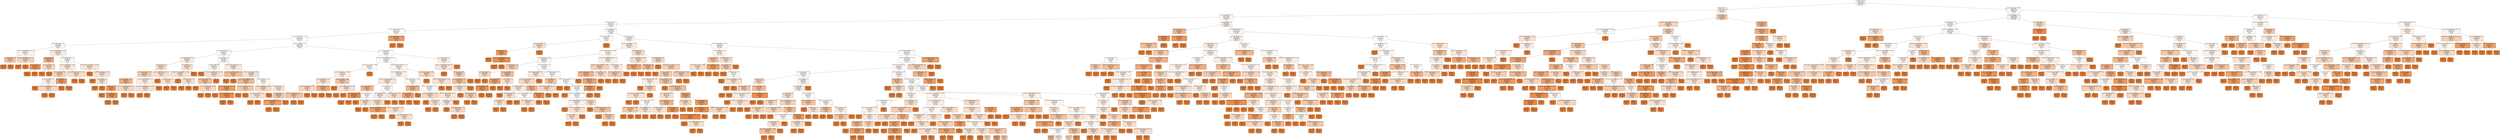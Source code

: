 digraph Tree {
node [shape=box, style="filled, rounded", color="black", fontname=helvetica] ;
edge [fontname=helvetica] ;
0 [label="as_season_GD <= 18.5\ngini = 0.4245\nsamples = 3288\nvalue = [[1730, 1558]\n[2385, 903]\n[2461, 827]]", fillcolor="#e581390b"] ;
1 [label="hs_season_GD <= 21.5\ngini = 0.4018\nsamples = 2489\nvalue = [[1151, 1338]\n[1980, 509]\n[1847, 642]]", fillcolor="#e5813918"] ;
0 -> 1 [labeldistance=2.5, labelangle=45, headlabel="True"] ;
2 [label="as_away_prevGame_Goals <= 1.5\ngini = 0.4255\nsamples = 1900\nvalue = [[1008, 892]\n[1429, 471]\n[1363, 537]]", fillcolor="#e581390b"] ;
1 -> 2 ;
3 [label="as_season_Losses <= 14.5\ngini = 0.4357\nsamples = 1309\nvalue = [[753, 556]\n[954, 355]\n[911, 398]]", fillcolor="#e5813905"] ;
2 -> 3 ;
4 [label="hs_home_avgBigChancesCreated <= 11.9\ngini = 0.4416\nsamples = 402\nvalue = [[261, 141]\n[254, 148]\n[289, 113]]", fillcolor="#e5813902"] ;
3 -> 4 ;
5 [label="hs_home_season_avg_Shots <= 11.1842\ngini = 0.4419\nsamples = 389\nvalue = [[260, 129]\n[242, 147]\n[276, 113]]", fillcolor="#e5813901"] ;
4 -> 5 ;
6 [label="as_away_season_YCards <= 26.5\ngini = 0.4093\nsamples = 85\nvalue = [[41, 44]\n[62, 23]\n[67, 18]]", fillcolor="#e5813914"] ;
5 -> 6 ;
7 [label="as_prev_vs_home_BigChancesCreated <= 7.5\ngini = 0.401\nsamples = 16\nvalue = [[14, 2]\n[9, 7]\n[9, 7]]", fillcolor="#e5813919"] ;
6 -> 7 ;
8 [label="as_away_avgCorners <= 4.5\ngini = 0.2305\nsamples = 9\nvalue = [[9, 0]\n[2, 7]\n[7, 2]]", fillcolor="#e581397b"] ;
7 -> 8 ;
9 [label="gini = 0.0\nsamples = 2\nvalue = [[2, 0]\n[2, 0]\n[0, 2]]", fillcolor="#e58139ff"] ;
8 -> 9 ;
10 [label="gini = 0.0\nsamples = 7\nvalue = [[7, 0]\n[0, 7]\n[7, 0]]", fillcolor="#e58139ff"] ;
8 -> 10 ;
11 [label="as_away_prevGame_CornersAgainst <= 5.5\ngini = 0.2721\nsamples = 7\nvalue = [[5, 2]\n[7, 0]\n[2, 5]]", fillcolor="#e5813963"] ;
7 -> 11 ;
12 [label="gini = 0.0\nsamples = 5\nvalue = [[5, 0]\n[5, 0]\n[0, 5]]", fillcolor="#e58139ff"] ;
11 -> 12 ;
13 [label="gini = 0.0\nsamples = 2\nvalue = [[0, 2]\n[2, 0]\n[2, 0]]", fillcolor="#e58139ff"] ;
11 -> 13 ;
14 [label="hs_home_season_avg_Corners <= 5.2632\ngini = 0.3669\nsamples = 69\nvalue = [[27, 42]\n[53, 16]\n[58, 11]]", fillcolor="#e581392d"] ;
6 -> 14 ;
15 [label="as_season_Wins <= 17.5\ngini = 0.1505\nsamples = 24\nvalue = [[3, 21]\n[23, 1]\n[22, 2]]", fillcolor="#e58139a9"] ;
14 -> 15 ;
16 [label="hs_any_avgCorners <= 7.7\ngini = 0.0605\nsamples = 21\nvalue = [[1, 20]\n[20, 1]\n[21, 0]]", fillcolor="#e58139dc"] ;
15 -> 16 ;
17 [label="gini = 0.0\nsamples = 20\nvalue = [[0, 20]\n[20, 0]\n[20, 0]]", fillcolor="#e58139ff"] ;
16 -> 17 ;
18 [label="gini = 0.0\nsamples = 1\nvalue = [[1, 0]\n[0, 1]\n[1, 0]]", fillcolor="#e58139ff"] ;
16 -> 18 ;
19 [label="as_away_season_Losses <= 6.0\ngini = 0.2963\nsamples = 3\nvalue = [[2, 1]\n[3, 0]\n[1, 2]]", fillcolor="#e5813955"] ;
15 -> 19 ;
20 [label="gini = 0.0\nsamples = 1\nvalue = [[0, 1]\n[1, 0]\n[1, 0]]", fillcolor="#e58139ff"] ;
19 -> 20 ;
21 [label="gini = 0.0\nsamples = 2\nvalue = [[2, 0]\n[2, 0]\n[0, 2]]", fillcolor="#e58139ff"] ;
19 -> 21 ;
22 [label="as_away_avgGoalsConceded <= 1.9\ngini = 0.4207\nsamples = 45\nvalue = [[24, 21]\n[30, 15]\n[36, 9]]", fillcolor="#e581390e"] ;
14 -> 22 ;
23 [label="hs_season_avg_GoalsAgainst <= 1.4211\ngini = 0.3581\nsamples = 32\nvalue = [[12, 20]\n[25, 7]\n[27, 5]]", fillcolor="#e5813932"] ;
22 -> 23 ;
24 [label="as_away_gamesPlayed <= 16.5\ngini = 0.2782\nsamples = 22\nvalue = [[6, 16]\n[21, 1]\n[17, 5]]", fillcolor="#e581395f"] ;
23 -> 24 ;
25 [label="as_prev_vs_home_Goals <= 1.5\ngini = 0.381\nsamples = 7\nvalue = [[5, 2]\n[6, 1]\n[3, 4]]", fillcolor="#e5813924"] ;
24 -> 25 ;
26 [label="gini = 0.0\nsamples = 4\nvalue = [[4, 0]\n[4, 0]\n[0, 4]]", fillcolor="#e58139ff"] ;
25 -> 26 ;
27 [label="as_away_season_avg_GoalsAgainst <= 1.3947\ngini = 0.2963\nsamples = 3\nvalue = [[1, 2]\n[2, 1]\n[3, 0]]", fillcolor="#e5813955"] ;
25 -> 27 ;
28 [label="gini = 0.0\nsamples = 1\nvalue = [[1, 0]\n[0, 1]\n[1, 0]]", fillcolor="#e58139ff"] ;
27 -> 28 ;
29 [label="gini = 0.0\nsamples = 2\nvalue = [[0, 2]\n[2, 0]\n[2, 0]]", fillcolor="#e58139ff"] ;
27 -> 29 ;
30 [label="hs_any_numLosses <= 0.5\ngini = 0.083\nsamples = 15\nvalue = [[1, 14]\n[15, 0]\n[14, 1]]", fillcolor="#e58139cf"] ;
24 -> 30 ;
31 [label="gini = 0.0\nsamples = 1\nvalue = [[1, 0]\n[1, 0]\n[0, 1]]", fillcolor="#e58139ff"] ;
30 -> 31 ;
32 [label="gini = 0.0\nsamples = 14\nvalue = [[0, 14]\n[14, 0]\n[14, 0]]", fillcolor="#e58139ff"] ;
30 -> 32 ;
33 [label="as_away_season_avg_FoulsAgainst <= 12.2105\ngini = 0.32\nsamples = 10\nvalue = [[6, 4]\n[4, 6]\n[10, 0]]", fillcolor="#e5813947"] ;
23 -> 33 ;
34 [label="gini = 0.0\nsamples = 4\nvalue = [[0, 4]\n[4, 0]\n[4, 0]]", fillcolor="#e58139ff"] ;
33 -> 34 ;
35 [label="gini = 0.0\nsamples = 6\nvalue = [[6, 0]\n[0, 6]\n[6, 0]]", fillcolor="#e58139ff"] ;
33 -> 35 ;
36 [label="as_away_season_avg_ShotsAgainst <= 12.7632\ngini = 0.3471\nsamples = 13\nvalue = [[12, 1]\n[5, 8]\n[9, 4]]", fillcolor="#e5813938"] ;
22 -> 36 ;
37 [label="gini = 0.0\nsamples = 7\nvalue = [[7, 0]\n[0, 7]\n[7, 0]]", fillcolor="#e58139ff"] ;
36 -> 37 ;
38 [label="as_season_avg_ShotsAgainst <= 13.9211\ngini = 0.3333\nsamples = 6\nvalue = [[5, 1]\n[5, 1]\n[2, 4]]", fillcolor="#e5813940"] ;
36 -> 38 ;
39 [label="gini = 0.0\nsamples = 4\nvalue = [[4, 0]\n[4, 0]\n[0, 4]]", fillcolor="#e58139ff"] ;
38 -> 39 ;
40 [label="hs_any_acgRCards <= 0.1\ngini = 0.3333\nsamples = 2\nvalue = [[1, 1]\n[1, 1]\n[2, 0]]", fillcolor="#e5813940"] ;
38 -> 40 ;
41 [label="gini = 0.0\nsamples = 1\nvalue = [[1, 0]\n[0, 1]\n[1, 0]]", fillcolor="#e58139ff"] ;
40 -> 41 ;
42 [label="gini = 0.0\nsamples = 1\nvalue = [[0, 1]\n[1, 0]\n[1, 0]]", fillcolor="#e58139ff"] ;
40 -> 42 ;
43 [label="hs_season_avg_Corners <= 5.1974\ngini = 0.4385\nsamples = 304\nvalue = [[219, 85]\n[180, 124]\n[209, 95]]", fillcolor="#e5813903"] ;
5 -> 43 ;
44 [label="hs_home_prevGame_Corners <= 3.5\ngini = 0.4193\nsamples = 137\nvalue = [[113, 24]\n[79, 58]\n[82, 55]]", fillcolor="#e581390e"] ;
43 -> 44 ;
45 [label="hs_home_avgRestDays <= 15.875\ngini = 0.3738\nsamples = 55\nvalue = [[48, 7]\n[39, 16]\n[23, 32]]", fillcolor="#e5813929"] ;
44 -> 45 ;
46 [label="as_season_Points <= 62.5\ngini = 0.322\nsamples = 41\nvalue = [[35, 6]\n[34, 7]\n[13, 28]]", fillcolor="#e5813946"] ;
45 -> 46 ;
47 [label="hs_home_prevGame_Shots <= 10.5\ngini = 0.2514\nsamples = 35\nvalue = [[30, 5]\n[32, 3]\n[8, 27]]", fillcolor="#e581396f"] ;
46 -> 47 ;
48 [label="as_vs_home_avgCorners <= 11.0\ngini = 0.16\nsamples = 30\nvalue = [[28, 2]\n[28, 2]\n[4, 26]]", fillcolor="#e58139a3"] ;
47 -> 48 ;
49 [label="as_season_GD <= -21.5\ngini = 0.0914\nsamples = 27\nvalue = [[27, 0]\n[25, 2]\n[2, 25]]", fillcolor="#e58139cb"] ;
48 -> 49 ;
50 [label="gini = 0.0\nsamples = 1\nvalue = [[1, 0]\n[0, 1]\n[1, 0]]", fillcolor="#e58139ff"] ;
49 -> 50 ;
51 [label="as_away_avgCorners <= 7.1\ngini = 0.0493\nsamples = 26\nvalue = [[26, 0]\n[25, 1]\n[1, 25]]", fillcolor="#e58139e3"] ;
49 -> 51 ;
52 [label="gini = 0.0\nsamples = 25\nvalue = [[25, 0]\n[25, 0]\n[0, 25]]", fillcolor="#e58139ff"] ;
51 -> 52 ;
53 [label="gini = 0.0\nsamples = 1\nvalue = [[1, 0]\n[0, 1]\n[1, 0]]", fillcolor="#e58139ff"] ;
51 -> 53 ;
54 [label="hs_prev_vs_away_BigChancesCreated <= 5.5\ngini = 0.2963\nsamples = 3\nvalue = [[1, 2]\n[3, 0]\n[2, 1]]", fillcolor="#e5813955"] ;
48 -> 54 ;
55 [label="gini = 0.0\nsamples = 2\nvalue = [[0, 2]\n[2, 0]\n[2, 0]]", fillcolor="#e58139ff"] ;
54 -> 55 ;
56 [label="gini = 0.0\nsamples = 1\nvalue = [[1, 0]\n[1, 0]\n[0, 1]]", fillcolor="#e58139ff"] ;
54 -> 56 ;
57 [label="as_away_prevGame_FoulsAgainst <= 11.5\ngini = 0.3733\nsamples = 5\nvalue = [[2, 3]\n[4, 1]\n[4, 1]]", fillcolor="#e5813929"] ;
47 -> 57 ;
58 [label="hs_home_season_avg_CornersAgaints <= 4.3158\ngini = 0.3333\nsamples = 2\nvalue = [[2, 0]\n[1, 1]\n[1, 1]]", fillcolor="#e5813940"] ;
57 -> 58 ;
59 [label="gini = 0.0\nsamples = 1\nvalue = [[1, 0]\n[1, 0]\n[0, 1]]", fillcolor="#e58139ff"] ;
58 -> 59 ;
60 [label="gini = 0.0\nsamples = 1\nvalue = [[1, 0]\n[0, 1]\n[1, 0]]", fillcolor="#e58139ff"] ;
58 -> 60 ;
61 [label="gini = 0.0\nsamples = 3\nvalue = [[0, 3]\n[3, 0]\n[3, 0]]", fillcolor="#e58139ff"] ;
57 -> 61 ;
62 [label="hs_vs_away_avgBigChancesCreated <= 8.0\ngini = 0.3333\nsamples = 6\nvalue = [[5, 1]\n[2, 4]\n[5, 1]]", fillcolor="#e5813940"] ;
46 -> 62 ;
63 [label="gini = 0.0\nsamples = 4\nvalue = [[4, 0]\n[0, 4]\n[4, 0]]", fillcolor="#e58139ff"] ;
62 -> 63 ;
64 [label="hs_home_season_Wins <= 8.5\ngini = 0.3333\nsamples = 2\nvalue = [[1, 1]\n[2, 0]\n[1, 1]]", fillcolor="#e5813940"] ;
62 -> 64 ;
65 [label="gini = 0.0\nsamples = 1\nvalue = [[1, 0]\n[1, 0]\n[0, 1]]", fillcolor="#e58139ff"] ;
64 -> 65 ;
66 [label="gini = 0.0\nsamples = 1\nvalue = [[0, 1]\n[1, 0]\n[1, 0]]", fillcolor="#e58139ff"] ;
64 -> 66 ;
67 [label="hs_any_avgCorners <= 5.4\ngini = 0.3333\nsamples = 14\nvalue = [[13, 1]\n[5, 9]\n[10, 4]]", fillcolor="#e5813940"] ;
45 -> 67 ;
68 [label="as_away_season_avg_CornersAgaints <= 6.8421\ngini = 0.3333\nsamples = 6\nvalue = [[5, 1]\n[5, 1]\n[2, 4]]", fillcolor="#e5813940"] ;
67 -> 68 ;
69 [label="gini = 0.0\nsamples = 4\nvalue = [[4, 0]\n[4, 0]\n[0, 4]]", fillcolor="#e58139ff"] ;
68 -> 69 ;
70 [label="hs_home_gamesPlayed <= 24.0\ngini = 0.3333\nsamples = 2\nvalue = [[1, 1]\n[1, 1]\n[2, 0]]", fillcolor="#e5813940"] ;
68 -> 70 ;
71 [label="gini = 0.0\nsamples = 1\nvalue = [[0, 1]\n[1, 0]\n[1, 0]]", fillcolor="#e58139ff"] ;
70 -> 71 ;
72 [label="gini = 0.0\nsamples = 1\nvalue = [[1, 0]\n[0, 1]\n[1, 0]]", fillcolor="#e58139ff"] ;
70 -> 72 ;
73 [label="gini = 0.0\nsamples = 8\nvalue = [[8, 0]\n[0, 8]\n[8, 0]]", fillcolor="#e58139ff"] ;
67 -> 73 ;
74 [label="as_away_numWins <= 0.5\ngini = 0.4107\nsamples = 82\nvalue = [[65, 17]\n[40, 42]\n[59, 23]]", fillcolor="#e5813913"] ;
44 -> 74 ;
75 [label="hs_home_avgGoals <= 0.9\ngini = 0.3958\nsamples = 16\nvalue = [[10, 6]\n[14, 2]\n[8, 8]]", fillcolor="#e581391c"] ;
74 -> 75 ;
76 [label="gini = 0.0\nsamples = 4\nvalue = [[0, 4]\n[4, 0]\n[4, 0]]", fillcolor="#e58139ff"] ;
75 -> 76 ;
77 [label="hs_prev_vs_away_BigChancesCreated <= 9.0\ngini = 0.3333\nsamples = 12\nvalue = [[10, 2]\n[10, 2]\n[4, 8]]", fillcolor="#e5813940"] ;
75 -> 77 ;
78 [label="as_away_prevGame_Shots <= 12.5\ngini = 0.2133\nsamples = 10\nvalue = [[8, 2]\n[10, 0]\n[2, 8]]", fillcolor="#e5813985"] ;
77 -> 78 ;
79 [label="gini = 0.0\nsamples = 7\nvalue = [[7, 0]\n[7, 0]\n[0, 7]]", fillcolor="#e58139ff"] ;
78 -> 79 ;
80 [label="hs_home_season_avg_Shots <= 11.9474\ngini = 0.2963\nsamples = 3\nvalue = [[1, 2]\n[3, 0]\n[2, 1]]", fillcolor="#e5813955"] ;
78 -> 80 ;
81 [label="gini = 0.0\nsamples = 1\nvalue = [[1, 0]\n[1, 0]\n[0, 1]]", fillcolor="#e58139ff"] ;
80 -> 81 ;
82 [label="gini = 0.0\nsamples = 2\nvalue = [[0, 2]\n[2, 0]\n[2, 0]]", fillcolor="#e58139ff"] ;
80 -> 82 ;
83 [label="gini = 0.0\nsamples = 2\nvalue = [[2, 0]\n[0, 2]\n[2, 0]]", fillcolor="#e58139ff"] ;
77 -> 83 ;
84 [label="as_away_prevGame_FoulsCommited <= 7.5\ngini = 0.3688\nsamples = 66\nvalue = [[55, 11]\n[26, 40]\n[51, 15]]", fillcolor="#e581392b"] ;
74 -> 84 ;
85 [label="as_away_prevGame_BigChancesCreated <= 8.0\ngini = 0.2133\nsamples = 5\nvalue = [[1, 4]\n[5, 0]\n[4, 1]]", fillcolor="#e5813985"] ;
84 -> 85 ;
86 [label="gini = 0.0\nsamples = 4\nvalue = [[0, 4]\n[4, 0]\n[4, 0]]", fillcolor="#e58139ff"] ;
85 -> 86 ;
87 [label="gini = 0.0\nsamples = 1\nvalue = [[1, 0]\n[1, 0]\n[0, 1]]", fillcolor="#e58139ff"] ;
85 -> 87 ;
88 [label="as_away_season_avg_Shots <= 9.6053\ngini = 0.3361\nsamples = 61\nvalue = [[54, 7]\n[21, 40]\n[47, 14]]", fillcolor="#e581393e"] ;
84 -> 88 ;
89 [label="as_away_prevGame_ShotsOnTarget <= 8.5\ngini = 0.1859\nsamples = 31\nvalue = [[30, 1]\n[5, 26]\n[27, 4]]", fillcolor="#e5813994"] ;
88 -> 89 ;
90 [label="hs_home_prevGame_FoulsCommited <= 8.5\ngini = 0.0933\nsamples = 27\nvalue = [[26, 1]\n[2, 25]\n[26, 1]]", fillcolor="#e58139c9"] ;
89 -> 90 ;
91 [label="gini = 0.0\nsamples = 1\nvalue = [[0, 1]\n[1, 0]\n[1, 0]]", fillcolor="#e58139ff"] ;
90 -> 91 ;
92 [label="as_away_prevGame_Corners <= 10.5\ngini = 0.0493\nsamples = 26\nvalue = [[26, 0]\n[1, 25]\n[25, 1]]", fillcolor="#e58139e3"] ;
90 -> 92 ;
93 [label="gini = 0.0\nsamples = 25\nvalue = [[25, 0]\n[0, 25]\n[25, 0]]", fillcolor="#e58139ff"] ;
92 -> 93 ;
94 [label="gini = 0.0\nsamples = 1\nvalue = [[1, 0]\n[1, 0]\n[0, 1]]", fillcolor="#e58139ff"] ;
92 -> 94 ;
95 [label="hs_home_prevGame_ShotsOnTarget <= 7.0\ngini = 0.25\nsamples = 4\nvalue = [[4, 0]\n[3, 1]\n[1, 3]]", fillcolor="#e5813970"] ;
89 -> 95 ;
96 [label="gini = 0.0\nsamples = 1\nvalue = [[1, 0]\n[0, 1]\n[1, 0]]", fillcolor="#e58139ff"] ;
95 -> 96 ;
97 [label="gini = 0.0\nsamples = 3\nvalue = [[3, 0]\n[3, 0]\n[0, 3]]", fillcolor="#e58139ff"] ;
95 -> 97 ;
98 [label="as_away_avgRestDays <= 13.125\ngini = 0.4207\nsamples = 30\nvalue = [[24, 6]\n[16, 14]\n[20, 10]]", fillcolor="#e581390e"] ;
88 -> 98 ;
99 [label="as_season_avg_FoulsAgainst <= 10.9342\ngini = 0.2993\nsamples = 7\nvalue = [[2, 5]\n[6, 1]\n[6, 1]]", fillcolor="#e5813953"] ;
98 -> 99 ;
100 [label="as_away_season_avg_Fouls <= 9.7895\ngini = 0.3333\nsamples = 2\nvalue = [[2, 0]\n[1, 1]\n[1, 1]]", fillcolor="#e5813940"] ;
99 -> 100 ;
101 [label="gini = 0.0\nsamples = 1\nvalue = [[1, 0]\n[0, 1]\n[1, 0]]", fillcolor="#e58139ff"] ;
100 -> 101 ;
102 [label="gini = 0.0\nsamples = 1\nvalue = [[1, 0]\n[1, 0]\n[0, 1]]", fillcolor="#e58139ff"] ;
100 -> 102 ;
103 [label="gini = 0.0\nsamples = 5\nvalue = [[0, 5]\n[5, 0]\n[5, 0]]", fillcolor="#e58139ff"] ;
99 -> 103 ;
104 [label="hs_home_avgCorners <= 6.1\ngini = 0.3503\nsamples = 23\nvalue = [[22, 1]\n[10, 13]\n[14, 9]]", fillcolor="#e5813936"] ;
98 -> 104 ;
105 [label="as_away_numDraws <= 2.5\ngini = 0.2381\nsamples = 14\nvalue = [[13, 1]\n[3, 11]\n[12, 2]]", fillcolor="#e5813976"] ;
104 -> 105 ;
106 [label="as_prev_vs_home_BigChancesCreated <= 2.5\ngini = 0.1019\nsamples = 12\nvalue = [[11, 1]\n[1, 11]\n[12, 0]]", fillcolor="#e58139c5"] ;
105 -> 106 ;
107 [label="gini = 0.0\nsamples = 1\nvalue = [[0, 1]\n[1, 0]\n[1, 0]]", fillcolor="#e58139ff"] ;
106 -> 107 ;
108 [label="gini = 0.0\nsamples = 11\nvalue = [[11, 0]\n[0, 11]\n[11, 0]]", fillcolor="#e58139ff"] ;
106 -> 108 ;
109 [label="gini = 0.0\nsamples = 2\nvalue = [[2, 0]\n[2, 0]\n[0, 2]]", fillcolor="#e58139ff"] ;
105 -> 109 ;
110 [label="hs_prev_vs_away_BigChancesCreated <= 6.0\ngini = 0.2305\nsamples = 9\nvalue = [[9, 0]\n[7, 2]\n[2, 7]]", fillcolor="#e581397b"] ;
104 -> 110 ;
111 [label="gini = 0.0\nsamples = 2\nvalue = [[2, 0]\n[0, 2]\n[2, 0]]", fillcolor="#e58139ff"] ;
110 -> 111 ;
112 [label="gini = 0.0\nsamples = 7\nvalue = [[7, 0]\n[7, 0]\n[0, 7]]", fillcolor="#e58139ff"] ;
110 -> 112 ;
113 [label="hs_home_prevGame_Corners <= 7.5\ngini = 0.4353\nsamples = 167\nvalue = [[106, 61]\n[101, 66]\n[127, 40]]", fillcolor="#e5813905"] ;
43 -> 113 ;
114 [label="hs_home_prevGame_ShotsAgainstOnTarget <= 3.5\ngini = 0.4253\nsamples = 138\nvalue = [[93, 45]\n[75, 63]\n[108, 30]]", fillcolor="#e581390b"] ;
113 -> 114 ;
115 [label="as_away_season_avg_Goals <= 1.3158\ngini = 0.4207\nsamples = 27\nvalue = [[15, 12]\n[22, 5]\n[17, 10]]", fillcolor="#e581390e"] ;
114 -> 115 ;
116 [label="as_away_season_avg_Shots <= 10.2368\ngini = 0.3796\nsamples = 24\nvalue = [[12, 12]\n[22, 2]\n[14, 10]]", fillcolor="#e5813925"] ;
115 -> 116 ;
117 [label="hs_home_avgRestDays <= 15.375\ngini = 0.3333\nsamples = 14\nvalue = [[10, 4]\n[13, 1]\n[5, 9]]", fillcolor="#e5813940"] ;
116 -> 117 ;
118 [label="hs_home_prevGame_ShotsAgainst <= 5.5\ngini = 0.2963\nsamples = 6\nvalue = [[2, 4]\n[6, 0]\n[4, 2]]", fillcolor="#e5813955"] ;
117 -> 118 ;
119 [label="gini = 0.0\nsamples = 2\nvalue = [[2, 0]\n[2, 0]\n[0, 2]]", fillcolor="#e58139ff"] ;
118 -> 119 ;
120 [label="gini = 0.0\nsamples = 4\nvalue = [[0, 4]\n[4, 0]\n[4, 0]]", fillcolor="#e58139ff"] ;
118 -> 120 ;
121 [label="as_season_avg_Fouls <= 14.4474\ngini = 0.1458\nsamples = 8\nvalue = [[8, 0]\n[7, 1]\n[1, 7]]", fillcolor="#e58139ab"] ;
117 -> 121 ;
122 [label="gini = 0.0\nsamples = 7\nvalue = [[7, 0]\n[7, 0]\n[0, 7]]", fillcolor="#e58139ff"] ;
121 -> 122 ;
123 [label="gini = 0.0\nsamples = 1\nvalue = [[1, 0]\n[0, 1]\n[1, 0]]", fillcolor="#e58139ff"] ;
121 -> 123 ;
124 [label="hs_season_avg_Corners <= 5.8684\ngini = 0.2267\nsamples = 10\nvalue = [[2, 8]\n[9, 1]\n[9, 1]]", fillcolor="#e581397d"] ;
116 -> 124 ;
125 [label="gini = 0.0\nsamples = 8\nvalue = [[0, 8]\n[8, 0]\n[8, 0]]", fillcolor="#e58139ff"] ;
124 -> 125 ;
126 [label="hs_home_prevGame_ShotsAgainst <= 10.0\ngini = 0.3333\nsamples = 2\nvalue = [[2, 0]\n[1, 1]\n[1, 1]]", fillcolor="#e5813940"] ;
124 -> 126 ;
127 [label="gini = 0.0\nsamples = 1\nvalue = [[1, 0]\n[1, 0]\n[0, 1]]", fillcolor="#e58139ff"] ;
126 -> 127 ;
128 [label="gini = 0.0\nsamples = 1\nvalue = [[1, 0]\n[0, 1]\n[1, 0]]", fillcolor="#e58139ff"] ;
126 -> 128 ;
129 [label="gini = 0.0\nsamples = 3\nvalue = [[3, 0]\n[0, 3]\n[3, 0]]", fillcolor="#e58139ff"] ;
115 -> 129 ;
130 [label="hs_vs_away_avgBigChancesCreated <= 11.5\ngini = 0.4041\nsamples = 111\nvalue = [[78, 33]\n[53, 58]\n[91, 20]]", fillcolor="#e5813917"] ;
114 -> 130 ;
131 [label="hs_home_season_avg_Shots <= 13.9737\ngini = 0.3894\nsamples = 104\nvalue = [[72, 32]\n[47, 57]\n[89, 15]]", fillcolor="#e5813920"] ;
130 -> 131 ;
132 [label="hs_home_prevGame_FoulsCommited <= 13.5\ngini = 0.3453\nsamples = 70\nvalue = [[54, 16]\n[25, 45]\n[61, 9]]", fillcolor="#e5813939"] ;
131 -> 132 ;
133 [label="as_vs_home_avgCorners <= 9.5\ngini = 0.1899\nsamples = 37\nvalue = [[34, 3]\n[6, 31]\n[34, 3]]", fillcolor="#e5813992"] ;
132 -> 133 ;
134 [label="as_away_season_YCards <= 48.5\ngini = 0.0444\nsamples = 29\nvalue = [[28, 1]\n[1, 28]\n[29, 0]]", fillcolor="#e58139e6"] ;
133 -> 134 ;
135 [label="gini = 0.0\nsamples = 28\nvalue = [[28, 0]\n[0, 28]\n[28, 0]]", fillcolor="#e58139ff"] ;
134 -> 135 ;
136 [label="gini = 0.0\nsamples = 1\nvalue = [[0, 1]\n[1, 0]\n[1, 0]]", fillcolor="#e58139ff"] ;
134 -> 136 ;
137 [label="as_season_Losses <= 12.5\ngini = 0.4375\nsamples = 8\nvalue = [[6, 2]\n[5, 3]\n[5, 3]]", fillcolor="#e5813904"] ;
133 -> 137 ;
138 [label="gini = 0.0\nsamples = 3\nvalue = [[3, 0]\n[3, 0]\n[0, 3]]", fillcolor="#e58139ff"] ;
137 -> 138 ;
139 [label="hs_home_avgYCards <= 1.2\ngini = 0.32\nsamples = 5\nvalue = [[3, 2]\n[2, 3]\n[5, 0]]", fillcolor="#e5813947"] ;
137 -> 139 ;
140 [label="gini = 0.0\nsamples = 2\nvalue = [[0, 2]\n[2, 0]\n[2, 0]]", fillcolor="#e58139ff"] ;
139 -> 140 ;
141 [label="gini = 0.0\nsamples = 3\nvalue = [[3, 0]\n[0, 3]\n[3, 0]]", fillcolor="#e58139ff"] ;
139 -> 141 ;
142 [label="hs_home_numLosses <= 2.5\ngini = 0.4212\nsamples = 33\nvalue = [[20, 13]\n[19, 14]\n[27, 6]]", fillcolor="#e581390d"] ;
132 -> 142 ;
143 [label="hs_any_avgRestDays <= 8.875\ngini = 0.368\nsamples = 23\nvalue = [[10, 13]\n[15, 8]\n[21, 2]]", fillcolor="#e581392c"] ;
142 -> 143 ;
144 [label="hs_home_avgPoints <= 1.7\ngini = 0.3176\nsamples = 19\nvalue = [[6, 13]\n[15, 4]\n[17, 2]]", fillcolor="#e5813949"] ;
143 -> 144 ;
145 [label="as_season_avg_ShotsAgainst <= 12.4605\ngini = 0.0947\nsamples = 13\nvalue = [[1, 12]\n[13, 0]\n[12, 1]]", fillcolor="#e58139c9"] ;
144 -> 145 ;
146 [label="gini = 0.0\nsamples = 12\nvalue = [[0, 12]\n[12, 0]\n[12, 0]]", fillcolor="#e58139ff"] ;
145 -> 146 ;
147 [label="gini = 0.0\nsamples = 1\nvalue = [[1, 0]\n[1, 0]\n[0, 1]]", fillcolor="#e58139ff"] ;
145 -> 147 ;
148 [label="hs_season_avg_CornersAgaints <= 5.9605\ngini = 0.3333\nsamples = 6\nvalue = [[5, 1]\n[2, 4]\n[5, 1]]", fillcolor="#e5813940"] ;
144 -> 148 ;
149 [label="gini = 0.0\nsamples = 4\nvalue = [[4, 0]\n[0, 4]\n[4, 0]]", fillcolor="#e58139ff"] ;
148 -> 149 ;
150 [label="hs_home_season_avg_Shots <= 13.3947\ngini = 0.3333\nsamples = 2\nvalue = [[1, 1]\n[2, 0]\n[1, 1]]", fillcolor="#e5813940"] ;
148 -> 150 ;
151 [label="gini = 0.0\nsamples = 1\nvalue = [[1, 0]\n[1, 0]\n[0, 1]]", fillcolor="#e58139ff"] ;
150 -> 151 ;
152 [label="gini = 0.0\nsamples = 1\nvalue = [[0, 1]\n[1, 0]\n[1, 0]]", fillcolor="#e58139ff"] ;
150 -> 152 ;
153 [label="gini = 0.0\nsamples = 4\nvalue = [[4, 0]\n[0, 4]\n[4, 0]]", fillcolor="#e58139ff"] ;
143 -> 153 ;
154 [label="hs_season_avg_Shots <= 11.1842\ngini = 0.32\nsamples = 10\nvalue = [[10, 0]\n[4, 6]\n[6, 4]]", fillcolor="#e5813947"] ;
142 -> 154 ;
155 [label="gini = 0.0\nsamples = 4\nvalue = [[4, 0]\n[4, 0]\n[0, 4]]", fillcolor="#e58139ff"] ;
154 -> 155 ;
156 [label="gini = 0.0\nsamples = 6\nvalue = [[6, 0]\n[0, 6]\n[6, 0]]", fillcolor="#e58139ff"] ;
154 -> 156 ;
157 [label="as_away_season_avg_Fouls <= 11.6579\ngini = 0.4152\nsamples = 34\nvalue = [[18, 16]\n[22, 12]\n[28, 6]]", fillcolor="#e5813911"] ;
131 -> 157 ;
158 [label="hs_season_avg_Shots <= 13.5263\ngini = 0.1852\nsamples = 12\nvalue = [[2, 10]\n[10, 2]\n[12, 0]]", fillcolor="#e5813995"] ;
157 -> 158 ;
159 [label="hs_home_avgCorners <= 4.1\ngini = 0.1102\nsamples = 11\nvalue = [[1, 10]\n[10, 1]\n[11, 0]]", fillcolor="#e58139c0"] ;
158 -> 159 ;
160 [label="gini = 0.0\nsamples = 1\nvalue = [[1, 0]\n[0, 1]\n[1, 0]]", fillcolor="#e58139ff"] ;
159 -> 160 ;
161 [label="gini = 0.0\nsamples = 10\nvalue = [[0, 10]\n[10, 0]\n[10, 0]]", fillcolor="#e58139ff"] ;
159 -> 161 ;
162 [label="gini = 0.0\nsamples = 1\nvalue = [[1, 0]\n[0, 1]\n[1, 0]]", fillcolor="#e58139ff"] ;
158 -> 162 ;
163 [label="as_season_avg_GoalsAgainst <= 1.1447\ngini = 0.4298\nsamples = 22\nvalue = [[16, 6]\n[12, 10]\n[16, 6]]", fillcolor="#e5813908"] ;
157 -> 163 ;
164 [label="hs_home_season_avg_Shots <= 15.9737\ngini = 0.2993\nsamples = 7\nvalue = [[6, 1]\n[6, 1]\n[2, 5]]", fillcolor="#e5813953"] ;
163 -> 164 ;
165 [label="gini = 0.0\nsamples = 5\nvalue = [[5, 0]\n[5, 0]\n[0, 5]]", fillcolor="#e58139ff"] ;
164 -> 165 ;
166 [label="hs_any_avgGoals <= 1.5\ngini = 0.3333\nsamples = 2\nvalue = [[1, 1]\n[1, 1]\n[2, 0]]", fillcolor="#e5813940"] ;
164 -> 166 ;
167 [label="gini = 0.0\nsamples = 1\nvalue = [[0, 1]\n[1, 0]\n[1, 0]]", fillcolor="#e58139ff"] ;
166 -> 167 ;
168 [label="gini = 0.0\nsamples = 1\nvalue = [[1, 0]\n[0, 1]\n[1, 0]]", fillcolor="#e58139ff"] ;
166 -> 168 ;
169 [label="as_vs_home_avgBigChancesCreated <= 5.5\ngini = 0.3496\nsamples = 15\nvalue = [[10, 5]\n[6, 9]\n[14, 1]]", fillcolor="#e5813936"] ;
163 -> 169 ;
170 [label="hs_season_Wins <= 16.0\ngini = 0.3542\nsamples = 8\nvalue = [[3, 5]\n[6, 2]\n[7, 1]]", fillcolor="#e5813934"] ;
169 -> 170 ;
171 [label="gini = 0.0\nsamples = 5\nvalue = [[0, 5]\n[5, 0]\n[5, 0]]", fillcolor="#e58139ff"] ;
170 -> 171 ;
172 [label="as_away_prevGame_Corners <= 3.5\ngini = 0.2963\nsamples = 3\nvalue = [[3, 0]\n[1, 2]\n[2, 1]]", fillcolor="#e5813955"] ;
170 -> 172 ;
173 [label="gini = 0.0\nsamples = 1\nvalue = [[1, 0]\n[1, 0]\n[0, 1]]", fillcolor="#e58139ff"] ;
172 -> 173 ;
174 [label="gini = 0.0\nsamples = 2\nvalue = [[2, 0]\n[0, 2]\n[2, 0]]", fillcolor="#e58139ff"] ;
172 -> 174 ;
175 [label="gini = 0.0\nsamples = 7\nvalue = [[7, 0]\n[0, 7]\n[7, 0]]", fillcolor="#e58139ff"] ;
169 -> 175 ;
176 [label="as_away_season_avg_Goals <= 1.2105\ngini = 0.2993\nsamples = 7\nvalue = [[6, 1]\n[6, 1]\n[2, 5]]", fillcolor="#e5813953"] ;
130 -> 176 ;
177 [label="gini = 0.0\nsamples = 5\nvalue = [[5, 0]\n[5, 0]\n[0, 5]]", fillcolor="#e58139ff"] ;
176 -> 177 ;
178 [label="as_season_avg_BigChancesCreated <= 6.4342\ngini = 0.3333\nsamples = 2\nvalue = [[1, 1]\n[1, 1]\n[2, 0]]", fillcolor="#e5813940"] ;
176 -> 178 ;
179 [label="gini = 0.0\nsamples = 1\nvalue = [[0, 1]\n[1, 0]\n[1, 0]]", fillcolor="#e58139ff"] ;
178 -> 179 ;
180 [label="gini = 0.0\nsamples = 1\nvalue = [[1, 0]\n[0, 1]\n[1, 0]]", fillcolor="#e58139ff"] ;
178 -> 180 ;
181 [label="hs_home_season_Wins <= 8.5\ngini = 0.3773\nsamples = 29\nvalue = [[13, 16]\n[26, 3]\n[19, 10]]", fillcolor="#e5813927"] ;
113 -> 181 ;
182 [label="as_prev_vs_home_BigChancesCreated <= 2.5\ngini = 0.3456\nsamples = 25\nvalue = [[9, 16]\n[22, 3]\n[19, 6]]", fillcolor="#e5813939"] ;
181 -> 182 ;
183 [label="gini = 0.0\nsamples = 3\nvalue = [[3, 0]\n[0, 3]\n[3, 0]]", fillcolor="#e58139ff"] ;
182 -> 183 ;
184 [label="hs_season_Losses <= 18.5\ngini = 0.2645\nsamples = 22\nvalue = [[6, 16]\n[22, 0]\n[16, 6]]", fillcolor="#e5813967"] ;
182 -> 184 ;
185 [label="as_away_prevGame_YCards <= 0.5\ngini = 0.2133\nsamples = 20\nvalue = [[4, 16]\n[20, 0]\n[16, 4]]", fillcolor="#e5813985"] ;
184 -> 185 ;
186 [label="as_away_gamesPlayed <= 25.5\ngini = 0.3265\nsamples = 7\nvalue = [[4, 3]\n[7, 0]\n[3, 4]]", fillcolor="#e5813944"] ;
185 -> 186 ;
187 [label="gini = 0.0\nsamples = 3\nvalue = [[3, 0]\n[3, 0]\n[0, 3]]", fillcolor="#e58139ff"] ;
186 -> 187 ;
188 [label="hs_home_season_Wins <= 5.5\ngini = 0.25\nsamples = 4\nvalue = [[1, 3]\n[4, 0]\n[3, 1]]", fillcolor="#e5813970"] ;
186 -> 188 ;
189 [label="gini = 0.0\nsamples = 1\nvalue = [[1, 0]\n[1, 0]\n[0, 1]]", fillcolor="#e58139ff"] ;
188 -> 189 ;
190 [label="gini = 0.0\nsamples = 3\nvalue = [[0, 3]\n[3, 0]\n[3, 0]]", fillcolor="#e58139ff"] ;
188 -> 190 ;
191 [label="gini = 0.0\nsamples = 13\nvalue = [[0, 13]\n[13, 0]\n[13, 0]]", fillcolor="#e58139ff"] ;
185 -> 191 ;
192 [label="gini = 0.0\nsamples = 2\nvalue = [[2, 0]\n[2, 0]\n[0, 2]]", fillcolor="#e58139ff"] ;
184 -> 192 ;
193 [label="gini = 0.0\nsamples = 4\nvalue = [[4, 0]\n[4, 0]\n[0, 4]]", fillcolor="#e58139ff"] ;
181 -> 193 ;
194 [label="hs_home_season_avg_Shots <= 11.6053\ngini = 0.0947\nsamples = 13\nvalue = [[1, 12]\n[12, 1]\n[13, 0]]", fillcolor="#e58139c9"] ;
4 -> 194 ;
195 [label="gini = 0.0\nsamples = 1\nvalue = [[1, 0]\n[0, 1]\n[1, 0]]", fillcolor="#e58139ff"] ;
194 -> 195 ;
196 [label="gini = 0.0\nsamples = 12\nvalue = [[0, 12]\n[12, 0]\n[12, 0]]", fillcolor="#e58139ff"] ;
194 -> 196 ;
197 [label="as_away_daysRested <= 1.0\ngini = 0.4265\nsamples = 907\nvalue = [[492, 415]\n[700, 207]\n[622, 285]]", fillcolor="#e581390a"] ;
3 -> 197 ;
198 [label="as_away_prevGame_Draw <= 0.5\ngini = 0.4331\nsamples = 77\nvalue = [[59, 18]\n[50, 27]\n[45, 32]]", fillcolor="#e5813906"] ;
197 -> 198 ;
199 [label="as_away_prevGame_Win <= 0.5\ngini = 0.3346\nsamples = 46\nvalue = [[28, 18]\n[19, 27]\n[45, 1]]", fillcolor="#e581393f"] ;
198 -> 199 ;
200 [label="as_season_YCards <= 44.0\ngini = 0.0872\nsamples = 29\nvalue = [[28, 1]\n[2, 27]\n[28, 1]]", fillcolor="#e58139cd"] ;
199 -> 200 ;
201 [label="gini = 0.0\nsamples = 1\nvalue = [[1, 0]\n[1, 0]\n[0, 1]]", fillcolor="#e58139ff"] ;
200 -> 201 ;
202 [label="as_vs_home_avgBigChancesCreated <= 13.0\ngini = 0.0459\nsamples = 28\nvalue = [[27, 1]\n[1, 27]\n[28, 0]]", fillcolor="#e58139e5"] ;
200 -> 202 ;
203 [label="gini = 0.0\nsamples = 27\nvalue = [[27, 0]\n[0, 27]\n[27, 0]]", fillcolor="#e58139ff"] ;
202 -> 203 ;
204 [label="gini = 0.0\nsamples = 1\nvalue = [[0, 1]\n[1, 0]\n[1, 0]]", fillcolor="#e58139ff"] ;
202 -> 204 ;
205 [label="gini = 0.0\nsamples = 17\nvalue = [[0, 17]\n[17, 0]\n[17, 0]]", fillcolor="#e58139ff"] ;
199 -> 205 ;
206 [label="gini = 0.0\nsamples = 31\nvalue = [[31, 0]\n[31, 0]\n[0, 31]]", fillcolor="#e58139ff"] ;
198 -> 206 ;
207 [label="as_season_GD <= -18.5\ngini = 0.4208\nsamples = 830\nvalue = [[433, 397]\n[650, 180]\n[577, 253]]", fillcolor="#e581390e"] ;
197 -> 207 ;
208 [label="hs_home_season_avg_Goals <= 1.3421\ngini = 0.3863\nsamples = 299\nvalue = [[128, 171]\n[244, 55]\n[226, 73]]", fillcolor="#e5813921"] ;
207 -> 208 ;
209 [label="hs_season_avg_FoulsAgainst <= 12.3289\ngini = 0.4235\nsamples = 160\nvalue = [[84, 76]\n[122, 38]\n[114, 46]]", fillcolor="#e581390c"] ;
208 -> 209 ;
210 [label="as_season_avg_Goals <= 0.9342\ngini = 0.4078\nsamples = 128\nvalue = [[61, 67]\n[95, 33]\n[100, 28]]", fillcolor="#e5813915"] ;
209 -> 210 ;
211 [label="hs_any_avgRestDays <= 5.375\ngini = 0.2634\nsamples = 35\nvalue = [[9, 26]\n[34, 1]\n[27, 8]]", fillcolor="#e5813968"] ;
210 -> 211 ;
212 [label="hs_home_avgCorners <= 5.3\ngini = 0.2963\nsamples = 6\nvalue = [[4, 2]\n[6, 0]\n[2, 4]]", fillcolor="#e5813955"] ;
211 -> 212 ;
213 [label="gini = 0.0\nsamples = 2\nvalue = [[0, 2]\n[2, 0]\n[2, 0]]", fillcolor="#e58139ff"] ;
212 -> 213 ;
214 [label="gini = 0.0\nsamples = 4\nvalue = [[4, 0]\n[4, 0]\n[0, 4]]", fillcolor="#e58139ff"] ;
212 -> 214 ;
215 [label="hs_home_season_RCards <= 2.5\ngini = 0.1966\nsamples = 29\nvalue = [[5, 24]\n[28, 1]\n[25, 4]]", fillcolor="#e581398e"] ;
211 -> 215 ;
216 [label="as_away_avgCorners <= 6.3\ngini = 0.1084\nsamples = 23\nvalue = [[2, 21]\n[22, 1]\n[22, 1]]", fillcolor="#e58139c1"] ;
215 -> 216 ;
217 [label="as_away_avgRestDays <= 11.75\ngini = 0.0579\nsamples = 22\nvalue = [[1, 21]\n[21, 1]\n[22, 0]]", fillcolor="#e58139de"] ;
216 -> 217 ;
218 [label="gini = 0.0\nsamples = 1\nvalue = [[1, 0]\n[0, 1]\n[1, 0]]", fillcolor="#e58139ff"] ;
217 -> 218 ;
219 [label="gini = 0.0\nsamples = 21\nvalue = [[0, 21]\n[21, 0]\n[21, 0]]", fillcolor="#e58139ff"] ;
217 -> 219 ;
220 [label="gini = 0.0\nsamples = 1\nvalue = [[1, 0]\n[1, 0]\n[0, 1]]", fillcolor="#e58139ff"] ;
216 -> 220 ;
221 [label="hs_home_daysRested <= 6.5\ngini = 0.3333\nsamples = 6\nvalue = [[3, 3]\n[6, 0]\n[3, 3]]", fillcolor="#e5813940"] ;
215 -> 221 ;
222 [label="gini = 0.0\nsamples = 3\nvalue = [[3, 0]\n[3, 0]\n[0, 3]]", fillcolor="#e58139ff"] ;
221 -> 222 ;
223 [label="gini = 0.0\nsamples = 3\nvalue = [[0, 3]\n[3, 0]\n[3, 0]]", fillcolor="#e58139ff"] ;
221 -> 223 ;
224 [label="hs_home_prevGame_Goals <= 0.5\ngini = 0.4273\nsamples = 93\nvalue = [[52, 41]\n[61, 32]\n[73, 20]]", fillcolor="#e581390a"] ;
210 -> 224 ;
225 [label="hs_any_avgBigChancesCreated <= 8.8\ngini = 0.3569\nsamples = 43\nvalue = [[16, 27]\n[34, 9]\n[36, 7]]", fillcolor="#e5813932"] ;
224 -> 225 ;
226 [label="as_away_prevGame_FoulsAgainst <= 7.5\ngini = 0.3077\nsamples = 39\nvalue = [[12, 27]\n[30, 9]\n[36, 3]]", fillcolor="#e581394e"] ;
225 -> 226 ;
227 [label="hs_any_avgGoalsConceded <= 1.6\ngini = 0.3611\nsamples = 12\nvalue = [[8, 4]\n[5, 7]\n[11, 1]]", fillcolor="#e5813930"] ;
226 -> 227 ;
228 [label="gini = 0.0\nsamples = 6\nvalue = [[6, 0]\n[0, 6]\n[6, 0]]", fillcolor="#e58139ff"] ;
227 -> 228 ;
229 [label="hs_home_daysRested <= 6.0\ngini = 0.3333\nsamples = 6\nvalue = [[2, 4]\n[5, 1]\n[5, 1]]", fillcolor="#e5813940"] ;
227 -> 229 ;
230 [label="as_away_daysRested <= 4.0\ngini = 0.3333\nsamples = 2\nvalue = [[2, 0]\n[1, 1]\n[1, 1]]", fillcolor="#e5813940"] ;
229 -> 230 ;
231 [label="gini = 0.0\nsamples = 1\nvalue = [[1, 0]\n[0, 1]\n[1, 0]]", fillcolor="#e58139ff"] ;
230 -> 231 ;
232 [label="gini = 0.0\nsamples = 1\nvalue = [[1, 0]\n[1, 0]\n[0, 1]]", fillcolor="#e58139ff"] ;
230 -> 232 ;
233 [label="gini = 0.0\nsamples = 4\nvalue = [[0, 4]\n[4, 0]\n[4, 0]]", fillcolor="#e58139ff"] ;
229 -> 233 ;
234 [label="as_away_avgYCards <= 1.3\ngini = 0.1756\nsamples = 27\nvalue = [[4, 23]\n[25, 2]\n[25, 2]]", fillcolor="#e581399a"] ;
226 -> 234 ;
235 [label="as_season_avg_GoalsAgainst <= 1.7368\ngini = 0.4167\nsamples = 4\nvalue = [[3, 1]\n[2, 2]\n[3, 1]]", fillcolor="#e5813910"] ;
234 -> 235 ;
236 [label="gini = 0.0\nsamples = 2\nvalue = [[2, 0]\n[0, 2]\n[2, 0]]", fillcolor="#e58139ff"] ;
235 -> 236 ;
237 [label="as_away_prevGame_YCards <= 2.0\ngini = 0.3333\nsamples = 2\nvalue = [[1, 1]\n[2, 0]\n[1, 1]]", fillcolor="#e5813940"] ;
235 -> 237 ;
238 [label="gini = 0.0\nsamples = 1\nvalue = [[0, 1]\n[1, 0]\n[1, 0]]", fillcolor="#e58139ff"] ;
237 -> 238 ;
239 [label="gini = 0.0\nsamples = 1\nvalue = [[1, 0]\n[1, 0]\n[0, 1]]", fillcolor="#e58139ff"] ;
237 -> 239 ;
240 [label="hs_home_avgGoals <= 0.3\ngini = 0.0555\nsamples = 23\nvalue = [[1, 22]\n[23, 0]\n[22, 1]]", fillcolor="#e58139df"] ;
234 -> 240 ;
241 [label="gini = 0.0\nsamples = 1\nvalue = [[1, 0]\n[1, 0]\n[0, 1]]", fillcolor="#e58139ff"] ;
240 -> 241 ;
242 [label="gini = 0.0\nsamples = 22\nvalue = [[0, 22]\n[22, 0]\n[22, 0]]", fillcolor="#e58139ff"] ;
240 -> 242 ;
243 [label="gini = 0.0\nsamples = 4\nvalue = [[4, 0]\n[4, 0]\n[0, 4]]", fillcolor="#e58139ff"] ;
225 -> 243 ;
244 [label="as_away_avgBigChancesCreated <= 3.9\ngini = 0.4283\nsamples = 50\nvalue = [[36, 14]\n[27, 23]\n[37, 13]]", fillcolor="#e5813909"] ;
224 -> 244 ;
245 [label="as_away_daysRested <= 3.5\ngini = 0.2381\nsamples = 14\nvalue = [[12, 2]\n[3, 11]\n[13, 1]]", fillcolor="#e5813976"] ;
244 -> 245 ;
246 [label="as_away_prevGame_ShotsOnTarget <= 3.5\ngini = 0.2963\nsamples = 3\nvalue = [[1, 2]\n[3, 0]\n[2, 1]]", fillcolor="#e5813955"] ;
245 -> 246 ;
247 [label="gini = 0.0\nsamples = 2\nvalue = [[0, 2]\n[2, 0]\n[2, 0]]", fillcolor="#e58139ff"] ;
246 -> 247 ;
248 [label="gini = 0.0\nsamples = 1\nvalue = [[1, 0]\n[1, 0]\n[0, 1]]", fillcolor="#e58139ff"] ;
246 -> 248 ;
249 [label="gini = 0.0\nsamples = 11\nvalue = [[11, 0]\n[0, 11]\n[11, 0]]", fillcolor="#e58139ff"] ;
245 -> 249 ;
250 [label="as_away_prevGame_ShotsOnTarget <= 2.5\ngini = 0.4444\nsamples = 36\nvalue = [[24, 12]\n[24, 12]\n[24, 12]]", fillcolor="#e5813900"] ;
244 -> 250 ;
251 [label="gini = 0.0\nsamples = 5\nvalue = [[5, 0]\n[5, 0]\n[0, 5]]", fillcolor="#e58139ff"] ;
250 -> 251 ;
252 [label="hs_home_daysRested <= 5.0\ngini = 0.4329\nsamples = 31\nvalue = [[19, 12]\n[19, 12]\n[24, 7]]", fillcolor="#e5813907"] ;
250 -> 252 ;
253 [label="gini = 0.0\nsamples = 5\nvalue = [[0, 5]\n[5, 0]\n[5, 0]]", fillcolor="#e58139ff"] ;
252 -> 253 ;
254 [label="hs_season_avg_ShotsAgainst <= 11.9605\ngini = 0.428\nsamples = 26\nvalue = [[19, 7]\n[14, 12]\n[19, 7]]", fillcolor="#e5813909"] ;
252 -> 254 ;
255 [label="hs_home_avgBigChancesCreated <= 6.9\ngini = 0.3867\nsamples = 10\nvalue = [[6, 4]\n[9, 1]\n[5, 5]]", fillcolor="#e5813921"] ;
254 -> 255 ;
256 [label="gini = 0.0\nsamples = 4\nvalue = [[4, 0]\n[4, 0]\n[0, 4]]", fillcolor="#e58139ff"] ;
255 -> 256 ;
257 [label="hs_season_avg_ShotsAgainst <= 11.1842\ngini = 0.3333\nsamples = 6\nvalue = [[2, 4]\n[5, 1]\n[5, 1]]", fillcolor="#e5813940"] ;
255 -> 257 ;
258 [label="hs_vs_away_avgGoals <= 1.5\ngini = 0.3333\nsamples = 2\nvalue = [[2, 0]\n[1, 1]\n[1, 1]]", fillcolor="#e5813940"] ;
257 -> 258 ;
259 [label="gini = 0.0\nsamples = 1\nvalue = [[1, 0]\n[0, 1]\n[1, 0]]", fillcolor="#e58139ff"] ;
258 -> 259 ;
260 [label="gini = 0.0\nsamples = 1\nvalue = [[1, 0]\n[1, 0]\n[0, 1]]", fillcolor="#e58139ff"] ;
258 -> 260 ;
261 [label="gini = 0.0\nsamples = 4\nvalue = [[0, 4]\n[4, 0]\n[4, 0]]", fillcolor="#e58139ff"] ;
257 -> 261 ;
262 [label="as_season_Draws <= 8.5\ngini = 0.3177\nsamples = 16\nvalue = [[13, 3]\n[5, 11]\n[14, 2]]", fillcolor="#e5813949"] ;
254 -> 262 ;
263 [label="gini = 0.0\nsamples = 2\nvalue = [[2, 0]\n[2, 0]\n[0, 2]]", fillcolor="#e58139ff"] ;
262 -> 263 ;
264 [label="as_season_avg_CornersAgaints <= 5.7895\ngini = 0.2245\nsamples = 14\nvalue = [[11, 3]\n[3, 11]\n[14, 0]]", fillcolor="#e581397e"] ;
262 -> 264 ;
265 [label="gini = 0.0\nsamples = 10\nvalue = [[10, 0]\n[0, 10]\n[10, 0]]", fillcolor="#e58139ff"] ;
264 -> 265 ;
266 [label="as_away_numLosses <= 1.5\ngini = 0.25\nsamples = 4\nvalue = [[1, 3]\n[3, 1]\n[4, 0]]", fillcolor="#e5813970"] ;
264 -> 266 ;
267 [label="gini = 0.0\nsamples = 1\nvalue = [[1, 0]\n[0, 1]\n[1, 0]]", fillcolor="#e58139ff"] ;
266 -> 267 ;
268 [label="gini = 0.0\nsamples = 3\nvalue = [[0, 3]\n[3, 0]\n[3, 0]]", fillcolor="#e58139ff"] ;
266 -> 268 ;
269 [label="hs_home_prevGame_BigChancesCreated <= 6.5\ngini = 0.3867\nsamples = 32\nvalue = [[23, 9]\n[27, 5]\n[14, 18]]", fillcolor="#e5813921"] ;
209 -> 269 ;
270 [label="hs_season_avg_BigChancesCreated <= 7.1053\ngini = 0.2773\nsamples = 23\nvalue = [[19, 4]\n[21, 2]\n[6, 17]]", fillcolor="#e5813960"] ;
269 -> 270 ;
271 [label="hs_season_avg_GoalsAgainst <= 1.1711\ngini = 0.1767\nsamples = 20\nvalue = [[18, 2]\n[19, 1]\n[3, 17]]", fillcolor="#e581399a"] ;
270 -> 271 ;
272 [label="gini = 0.0\nsamples = 1\nvalue = [[1, 0]\n[0, 1]\n[1, 0]]", fillcolor="#e58139ff"] ;
271 -> 272 ;
273 [label="hs_home_prevGame_Shots <= 12.0\ngini = 0.1256\nsamples = 19\nvalue = [[17, 2]\n[19, 0]\n[2, 17]]", fillcolor="#e58139b7"] ;
271 -> 273 ;
274 [label="as_away_avgCorners <= 6.0\ngini = 0.07\nsamples = 18\nvalue = [[17, 1]\n[18, 0]\n[1, 17]]", fillcolor="#e58139d7"] ;
273 -> 274 ;
275 [label="gini = 0.0\nsamples = 17\nvalue = [[17, 0]\n[17, 0]\n[0, 17]]", fillcolor="#e58139ff"] ;
274 -> 275 ;
276 [label="gini = 0.0\nsamples = 1\nvalue = [[0, 1]\n[1, 0]\n[1, 0]]", fillcolor="#e58139ff"] ;
274 -> 276 ;
277 [label="gini = 0.0\nsamples = 1\nvalue = [[0, 1]\n[1, 0]\n[1, 0]]", fillcolor="#e58139ff"] ;
273 -> 277 ;
278 [label="hs_home_avgCorners <= 5.3\ngini = 0.2963\nsamples = 3\nvalue = [[1, 2]\n[2, 1]\n[3, 0]]", fillcolor="#e5813955"] ;
270 -> 278 ;
279 [label="gini = 0.0\nsamples = 1\nvalue = [[1, 0]\n[0, 1]\n[1, 0]]", fillcolor="#e58139ff"] ;
278 -> 279 ;
280 [label="gini = 0.0\nsamples = 2\nvalue = [[0, 2]\n[2, 0]\n[2, 0]]", fillcolor="#e58139ff"] ;
278 -> 280 ;
281 [label="as_away_avgRestDays <= 15.5\ngini = 0.3786\nsamples = 9\nvalue = [[4, 5]\n[6, 3]\n[8, 1]]", fillcolor="#e5813926"] ;
269 -> 281 ;
282 [label="hs_home_avgGoalsConceded <= 2.0\ngini = 0.25\nsamples = 4\nvalue = [[4, 0]\n[1, 3]\n[3, 1]]", fillcolor="#e5813970"] ;
281 -> 282 ;
283 [label="gini = 0.0\nsamples = 3\nvalue = [[3, 0]\n[0, 3]\n[3, 0]]", fillcolor="#e58139ff"] ;
282 -> 283 ;
284 [label="gini = 0.0\nsamples = 1\nvalue = [[1, 0]\n[1, 0]\n[0, 1]]", fillcolor="#e58139ff"] ;
282 -> 284 ;
285 [label="gini = 0.0\nsamples = 5\nvalue = [[0, 5]\n[5, 0]\n[5, 0]]", fillcolor="#e58139ff"] ;
281 -> 285 ;
286 [label="as_vs_home_avgCorners <= 2.5\ngini = 0.3201\nsamples = 139\nvalue = [[44, 95]\n[122, 17]\n[112, 27]]", fillcolor="#e5813947"] ;
208 -> 286 ;
287 [label="hs_season_avg_CornersAgaints <= 5.5921\ngini = 0.32\nsamples = 15\nvalue = [[9, 6]\n[15, 0]\n[6, 9]]", fillcolor="#e5813947"] ;
286 -> 287 ;
288 [label="hs_home_avgGoalsConceded <= 0.5\ngini = 0.1317\nsamples = 9\nvalue = [[8, 1]\n[9, 0]\n[1, 8]]", fillcolor="#e58139b3"] ;
287 -> 288 ;
289 [label="gini = 0.0\nsamples = 1\nvalue = [[0, 1]\n[1, 0]\n[1, 0]]", fillcolor="#e58139ff"] ;
288 -> 289 ;
290 [label="gini = 0.0\nsamples = 8\nvalue = [[8, 0]\n[8, 0]\n[0, 8]]", fillcolor="#e58139ff"] ;
288 -> 290 ;
291 [label="hs_home_avgCorners <= 4.9\ngini = 0.1852\nsamples = 6\nvalue = [[1, 5]\n[6, 0]\n[5, 1]]", fillcolor="#e5813995"] ;
287 -> 291 ;
292 [label="gini = 0.0\nsamples = 1\nvalue = [[1, 0]\n[1, 0]\n[0, 1]]", fillcolor="#e58139ff"] ;
291 -> 292 ;
293 [label="gini = 0.0\nsamples = 5\nvalue = [[0, 5]\n[5, 0]\n[5, 0]]", fillcolor="#e58139ff"] ;
291 -> 293 ;
294 [label="hs_any_avgRestDays <= 4.375\ngini = 0.2967\nsamples = 124\nvalue = [[35, 89]\n[107, 17]\n[106, 18]]", fillcolor="#e5813955"] ;
286 -> 294 ;
295 [label="gini = 0.0\nsamples = 3\nvalue = [[3, 0]\n[3, 0]\n[0, 3]]", fillcolor="#e58139ff"] ;
294 -> 295 ;
296 [label="as_away_prevGame_CornersAgainst <= 12.5\ngini = 0.2826\nsamples = 121\nvalue = [[32, 89]\n[104, 17]\n[106, 15]]", fillcolor="#e581395d"] ;
294 -> 296 ;
297 [label="hs_vs_away_avgCorners <= 2.5\ngini = 0.2614\nsamples = 117\nvalue = [[28, 89]\n[101, 16]\n[105, 12]]", fillcolor="#e5813969"] ;
296 -> 297 ;
298 [label="as_away_avgBigChancesCreated <= 3.9\ngini = 0.3747\nsamples = 11\nvalue = [[7, 4]\n[5, 6]\n[10, 1]]", fillcolor="#e5813928"] ;
297 -> 298 ;
299 [label="gini = 0.0\nsamples = 3\nvalue = [[0, 3]\n[3, 0]\n[3, 0]]", fillcolor="#e58139ff"] ;
298 -> 299 ;
300 [label="hs_any_numLosses <= 1.5\ngini = 0.2708\nsamples = 8\nvalue = [[7, 1]\n[2, 6]\n[7, 1]]", fillcolor="#e5813964"] ;
298 -> 300 ;
301 [label="as_away_season_avg_FoulsAgainst <= 9.2895\ngini = 0.3333\nsamples = 2\nvalue = [[1, 1]\n[2, 0]\n[1, 1]]", fillcolor="#e5813940"] ;
300 -> 301 ;
302 [label="gini = 0.0\nsamples = 1\nvalue = [[0, 1]\n[1, 0]\n[1, 0]]", fillcolor="#e58139ff"] ;
301 -> 302 ;
303 [label="gini = 0.0\nsamples = 1\nvalue = [[1, 0]\n[1, 0]\n[0, 1]]", fillcolor="#e58139ff"] ;
301 -> 303 ;
304 [label="gini = 0.0\nsamples = 6\nvalue = [[6, 0]\n[0, 6]\n[6, 0]]", fillcolor="#e58139ff"] ;
300 -> 304 ;
305 [label="hs_season_avg_Goals <= 1.0132\ngini = 0.2249\nsamples = 106\nvalue = [[21, 85]\n[96, 10]\n[95, 11]]", fillcolor="#e581397e"] ;
297 -> 305 ;
306 [label="gini = 0.0\nsamples = 2\nvalue = [[2, 0]\n[2, 0]\n[0, 2]]", fillcolor="#e58139ff"] ;
305 -> 306 ;
307 [label="as_away_prevGame_FoulsCommited <= 9.5\ngini = 0.2102\nsamples = 104\nvalue = [[19, 85]\n[94, 10]\n[95, 9]]", fillcolor="#e5813986"] ;
305 -> 307 ;
308 [label="hs_home_prevGame_Goals <= 0.5\ngini = 0.3275\nsamples = 40\nvalue = [[13, 27]\n[34, 6]\n[33, 7]]", fillcolor="#e5813943"] ;
307 -> 308 ;
309 [label="hs_home_season_YCards <= 29.5\ngini = 0.4267\nsamples = 15\nvalue = [[9, 6]\n[12, 3]\n[9, 6]]", fillcolor="#e581390a"] ;
308 -> 309 ;
310 [label="as_away_avgBigChancesCreated <= 4.5\ngini = 0.25\nsamples = 8\nvalue = [[2, 6]\n[8, 0]\n[6, 2]]", fillcolor="#e5813970"] ;
309 -> 310 ;
311 [label="gini = 0.0\nsamples = 2\nvalue = [[2, 0]\n[2, 0]\n[0, 2]]", fillcolor="#e58139ff"] ;
310 -> 311 ;
312 [label="gini = 0.0\nsamples = 6\nvalue = [[0, 6]\n[6, 0]\n[6, 0]]", fillcolor="#e58139ff"] ;
310 -> 312 ;
313 [label="hs_prev_vs_away_Win <= 0.5\ngini = 0.3265\nsamples = 7\nvalue = [[7, 0]\n[4, 3]\n[3, 4]]", fillcolor="#e5813944"] ;
309 -> 313 ;
314 [label="gini = 0.0\nsamples = 3\nvalue = [[3, 0]\n[0, 3]\n[3, 0]]", fillcolor="#e58139ff"] ;
313 -> 314 ;
315 [label="gini = 0.0\nsamples = 4\nvalue = [[4, 0]\n[4, 0]\n[0, 4]]", fillcolor="#e58139ff"] ;
313 -> 315 ;
316 [label="as_season_avg_Corners <= 4.3289\ngini = 0.1856\nsamples = 25\nvalue = [[4, 21]\n[22, 3]\n[24, 1]]", fillcolor="#e5813995"] ;
308 -> 316 ;
317 [label="hs_any_avgGoalsConceded <= 1.9\ngini = 0.3333\nsamples = 6\nvalue = [[3, 3]\n[3, 3]\n[6, 0]]", fillcolor="#e5813940"] ;
316 -> 317 ;
318 [label="gini = 0.0\nsamples = 3\nvalue = [[3, 0]\n[0, 3]\n[3, 0]]", fillcolor="#e58139ff"] ;
317 -> 318 ;
319 [label="gini = 0.0\nsamples = 3\nvalue = [[0, 3]\n[3, 0]\n[3, 0]]", fillcolor="#e58139ff"] ;
317 -> 319 ;
320 [label="hs_home_avgCorners <= 3.0\ngini = 0.0665\nsamples = 19\nvalue = [[1, 18]\n[19, 0]\n[18, 1]]", fillcolor="#e58139d9"] ;
316 -> 320 ;
321 [label="gini = 0.0\nsamples = 1\nvalue = [[1, 0]\n[1, 0]\n[0, 1]]", fillcolor="#e58139ff"] ;
320 -> 321 ;
322 [label="gini = 0.0\nsamples = 18\nvalue = [[0, 18]\n[18, 0]\n[18, 0]]", fillcolor="#e58139ff"] ;
320 -> 322 ;
323 [label="as_season_GD <= -36.0\ngini = 0.1159\nsamples = 64\nvalue = [[6, 58]\n[60, 4]\n[62, 2]]", fillcolor="#e58139bd"] ;
307 -> 323 ;
324 [label="hs_home_avgCorners <= 5.1\ngini = 0.2963\nsamples = 3\nvalue = [[2, 1]\n[3, 0]\n[1, 2]]", fillcolor="#e5813955"] ;
323 -> 324 ;
325 [label="gini = 0.0\nsamples = 1\nvalue = [[0, 1]\n[1, 0]\n[1, 0]]", fillcolor="#e58139ff"] ;
324 -> 325 ;
326 [label="gini = 0.0\nsamples = 2\nvalue = [[2, 0]\n[2, 0]\n[0, 2]]", fillcolor="#e58139ff"] ;
324 -> 326 ;
327 [label="as_vs_home_avgRCards <= 0.5\ngini = 0.0817\nsamples = 61\nvalue = [[4, 57]\n[57, 4]\n[61, 0]]", fillcolor="#e58139d0"] ;
323 -> 327 ;
328 [label="as_away_prevGame_Corners <= 10.5\ngini = 0.0444\nsamples = 58\nvalue = [[2, 56]\n[56, 2]\n[58, 0]]", fillcolor="#e58139e6"] ;
327 -> 328 ;
329 [label="as_away_season_avg_BigChancesCreated <= 7.0789\ngini = 0.023\nsamples = 57\nvalue = [[1, 56]\n[56, 1]\n[57, 0]]", fillcolor="#e58139f2"] ;
328 -> 329 ;
330 [label="gini = 0.0\nsamples = 55\nvalue = [[0, 55]\n[55, 0]\n[55, 0]]", fillcolor="#e58139ff"] ;
329 -> 330 ;
331 [label="hs_any_avgBigChancesCreated <= 4.9\ngini = 0.3333\nsamples = 2\nvalue = [[1, 1]\n[1, 1]\n[2, 0]]", fillcolor="#e5813940"] ;
329 -> 331 ;
332 [label="gini = 0.0\nsamples = 1\nvalue = [[1, 0]\n[0, 1]\n[1, 0]]", fillcolor="#e58139ff"] ;
331 -> 332 ;
333 [label="gini = 0.0\nsamples = 1\nvalue = [[0, 1]\n[1, 0]\n[1, 0]]", fillcolor="#e58139ff"] ;
331 -> 333 ;
334 [label="gini = 0.0\nsamples = 1\nvalue = [[1, 0]\n[0, 1]\n[1, 0]]", fillcolor="#e58139ff"] ;
328 -> 334 ;
335 [label="hs_home_season_avg_FoulsAgainst <= 13.2368\ngini = 0.2963\nsamples = 3\nvalue = [[2, 1]\n[1, 2]\n[3, 0]]", fillcolor="#e5813955"] ;
327 -> 335 ;
336 [label="gini = 0.0\nsamples = 2\nvalue = [[2, 0]\n[0, 2]\n[2, 0]]", fillcolor="#e58139ff"] ;
335 -> 336 ;
337 [label="gini = 0.0\nsamples = 1\nvalue = [[0, 1]\n[1, 0]\n[1, 0]]", fillcolor="#e58139ff"] ;
335 -> 337 ;
338 [label="as_season_avg_FoulsAgainst <= 10.6053\ngini = 0.25\nsamples = 4\nvalue = [[4, 0]\n[3, 1]\n[1, 3]]", fillcolor="#e5813970"] ;
296 -> 338 ;
339 [label="gini = 0.0\nsamples = 1\nvalue = [[1, 0]\n[0, 1]\n[1, 0]]", fillcolor="#e58139ff"] ;
338 -> 339 ;
340 [label="gini = 0.0\nsamples = 3\nvalue = [[3, 0]\n[3, 0]\n[0, 3]]", fillcolor="#e58139ff"] ;
338 -> 340 ;
341 [label="hs_home_season_avg_Goals <= 0.9211\ngini = 0.4324\nsamples = 531\nvalue = [[305, 226]\n[406, 125]\n[351, 180]]", fillcolor="#e5813907"] ;
207 -> 341 ;
342 [label="hs_season_avg_Fouls <= 11.3026\ngini = 0.4044\nsamples = 30\nvalue = [[26, 4]\n[17, 13]\n[17, 13]]", fillcolor="#e5813917"] ;
341 -> 342 ;
343 [label="hs_any_avgCorners <= 3.7\ngini = 0.2381\nsamples = 14\nvalue = [[13, 1]\n[3, 11]\n[12, 2]]", fillcolor="#e5813976"] ;
342 -> 343 ;
344 [label="hs_home_season_avg_Fouls <= 10.0789\ngini = 0.3333\nsamples = 2\nvalue = [[1, 1]\n[2, 0]\n[1, 1]]", fillcolor="#e5813940"] ;
343 -> 344 ;
345 [label="gini = 0.0\nsamples = 1\nvalue = [[0, 1]\n[1, 0]\n[1, 0]]", fillcolor="#e58139ff"] ;
344 -> 345 ;
346 [label="gini = 0.0\nsamples = 1\nvalue = [[1, 0]\n[1, 0]\n[0, 1]]", fillcolor="#e58139ff"] ;
344 -> 346 ;
347 [label="hs_home_gamesPlayed <= 32.5\ngini = 0.1019\nsamples = 12\nvalue = [[12, 0]\n[1, 11]\n[11, 1]]", fillcolor="#e58139c5"] ;
343 -> 347 ;
348 [label="gini = 0.0\nsamples = 11\nvalue = [[11, 0]\n[0, 11]\n[11, 0]]", fillcolor="#e58139ff"] ;
347 -> 348 ;
349 [label="gini = 0.0\nsamples = 1\nvalue = [[1, 0]\n[1, 0]\n[0, 1]]", fillcolor="#e58139ff"] ;
347 -> 349 ;
350 [label="as_away_season_RCards <= 3.5\ngini = 0.3177\nsamples = 16\nvalue = [[13, 3]\n[14, 2]\n[5, 11]]", fillcolor="#e5813949"] ;
342 -> 350 ;
351 [label="hs_any_avgCorners <= 5.7\ngini = 0.2381\nsamples = 14\nvalue = [[13, 1]\n[12, 2]\n[3, 11]]", fillcolor="#e5813976"] ;
350 -> 351 ;
352 [label="gini = 0.0\nsamples = 10\nvalue = [[10, 0]\n[10, 0]\n[0, 10]]", fillcolor="#e58139ff"] ;
351 -> 352 ;
353 [label="as_away_season_Wins <= 4.5\ngini = 0.4167\nsamples = 4\nvalue = [[3, 1]\n[2, 2]\n[3, 1]]", fillcolor="#e5813910"] ;
351 -> 353 ;
354 [label="gini = 0.0\nsamples = 2\nvalue = [[2, 0]\n[0, 2]\n[2, 0]]", fillcolor="#e58139ff"] ;
353 -> 354 ;
355 [label="as_season_avg_ShotsAgainst <= 12.8553\ngini = 0.3333\nsamples = 2\nvalue = [[1, 1]\n[2, 0]\n[1, 1]]", fillcolor="#e5813940"] ;
353 -> 355 ;
356 [label="gini = 0.0\nsamples = 1\nvalue = [[1, 0]\n[1, 0]\n[0, 1]]", fillcolor="#e58139ff"] ;
355 -> 356 ;
357 [label="gini = 0.0\nsamples = 1\nvalue = [[0, 1]\n[1, 0]\n[1, 0]]", fillcolor="#e58139ff"] ;
355 -> 357 ;
358 [label="gini = 0.0\nsamples = 2\nvalue = [[0, 2]\n[2, 0]\n[2, 0]]", fillcolor="#e58139ff"] ;
350 -> 358 ;
359 [label="hs_home_avgBigChancesCreated <= 12.4\ngini = 0.4284\nsamples = 501\nvalue = [[279, 222]\n[389, 112]\n[334, 167]]", fillcolor="#e5813909"] ;
341 -> 359 ;
360 [label="as_season_avg_GoalsAgainst <= 1.7105\ngini = 0.4302\nsamples = 490\nvalue = [[278, 212]\n[379, 111]\n[323, 167]]", fillcolor="#e5813908"] ;
359 -> 360 ;
361 [label="as_season_avg_Goals <= 1.0921\ngini = 0.4287\nsamples = 475\nvalue = [[264, 211]\n[367, 108]\n[319, 156]]", fillcolor="#e5813909"] ;
360 -> 361 ;
362 [label="as_vs_home_avgCorners <= 3.5\ngini = 0.4104\nsamples = 127\nvalue = [[75, 52]\n[108, 19]\n[71, 56]]", fillcolor="#e5813914"] ;
361 -> 362 ;
363 [label="as_season_GD <= -15.5\ngini = 0.3025\nsamples = 31\nvalue = [[9, 22]\n[27, 4]\n[26, 5]]", fillcolor="#e5813951"] ;
362 -> 363 ;
364 [label="as_vs_home_avgYCards <= 3.0\ngini = 0.25\nsamples = 4\nvalue = [[4, 0]\n[1, 3]\n[3, 1]]", fillcolor="#e5813970"] ;
363 -> 364 ;
365 [label="gini = 0.0\nsamples = 3\nvalue = [[3, 0]\n[0, 3]\n[3, 0]]", fillcolor="#e58139ff"] ;
364 -> 365 ;
366 [label="gini = 0.0\nsamples = 1\nvalue = [[1, 0]\n[1, 0]\n[0, 1]]", fillcolor="#e58139ff"] ;
364 -> 366 ;
367 [label="hs_any_avgGoalsConceded <= 0.9\ngini = 0.2085\nsamples = 27\nvalue = [[5, 22]\n[26, 1]\n[23, 4]]", fillcolor="#e5813987"] ;
363 -> 367 ;
368 [label="as_away_prevGame_FoulsCommited <= 15.0\ngini = 0.3733\nsamples = 5\nvalue = [[4, 1]\n[4, 1]\n[2, 3]]", fillcolor="#e5813929"] ;
367 -> 368 ;
369 [label="gini = 0.0\nsamples = 3\nvalue = [[3, 0]\n[3, 0]\n[0, 3]]", fillcolor="#e58139ff"] ;
368 -> 369 ;
370 [label="hs_home_prevGame_CornersAgainst <= 5.5\ngini = 0.3333\nsamples = 2\nvalue = [[1, 1]\n[1, 1]\n[2, 0]]", fillcolor="#e5813940"] ;
368 -> 370 ;
371 [label="gini = 0.0\nsamples = 1\nvalue = [[1, 0]\n[0, 1]\n[1, 0]]", fillcolor="#e58139ff"] ;
370 -> 371 ;
372 [label="gini = 0.0\nsamples = 1\nvalue = [[0, 1]\n[1, 0]\n[1, 0]]", fillcolor="#e58139ff"] ;
370 -> 372 ;
373 [label="hs_home_avgBigChancesCreated <= 4.2\ngini = 0.0579\nsamples = 22\nvalue = [[1, 21]\n[22, 0]\n[21, 1]]", fillcolor="#e58139de"] ;
367 -> 373 ;
374 [label="gini = 0.0\nsamples = 1\nvalue = [[1, 0]\n[1, 0]\n[0, 1]]", fillcolor="#e58139ff"] ;
373 -> 374 ;
375 [label="gini = 0.0\nsamples = 21\nvalue = [[0, 21]\n[21, 0]\n[21, 0]]", fillcolor="#e58139ff"] ;
373 -> 375 ;
376 [label="hs_home_avgGoals <= 2.1\ngini = 0.3971\nsamples = 96\nvalue = [[66, 30]\n[81, 15]\n[45, 51]]", fillcolor="#e581391b"] ;
362 -> 376 ;
377 [label="hs_season_RCards <= 3.5\ngini = 0.3888\nsamples = 91\nvalue = [[66, 25]\n[76, 15]\n[40, 51]]", fillcolor="#e5813920"] ;
376 -> 377 ;
378 [label="as_away_numLosses <= 1.5\ngini = 0.3332\nsamples = 61\nvalue = [[43, 18]\n[57, 4]\n[22, 39]]", fillcolor="#e5813940"] ;
377 -> 378 ;
379 [label="hs_any_avgRestDays <= 8.625\ngini = 0.3067\nsamples = 10\nvalue = [[3, 7]\n[9, 1]\n[8, 2]]", fillcolor="#e581394f"] ;
378 -> 379 ;
380 [label="gini = 0.0\nsamples = 7\nvalue = [[0, 7]\n[7, 0]\n[7, 0]]", fillcolor="#e58139ff"] ;
379 -> 380 ;
381 [label="as_vs_home_avgCorners <= 6.5\ngini = 0.2963\nsamples = 3\nvalue = [[3, 0]\n[2, 1]\n[1, 2]]", fillcolor="#e5813955"] ;
379 -> 381 ;
382 [label="gini = 0.0\nsamples = 1\nvalue = [[1, 0]\n[0, 1]\n[1, 0]]", fillcolor="#e58139ff"] ;
381 -> 382 ;
383 [label="gini = 0.0\nsamples = 2\nvalue = [[2, 0]\n[2, 0]\n[0, 2]]", fillcolor="#e58139ff"] ;
381 -> 383 ;
384 [label="as_away_avgBigChancesCreated <= 2.9\ngini = 0.2825\nsamples = 51\nvalue = [[40, 11]\n[48, 3]\n[14, 37]]", fillcolor="#e581395d"] ;
378 -> 384 ;
385 [label="hs_vs_away_avgBigChancesCreated <= 5.5\ngini = 0.2963\nsamples = 9\nvalue = [[3, 6]\n[9, 0]\n[6, 3]]", fillcolor="#e5813955"] ;
384 -> 385 ;
386 [label="gini = 0.0\nsamples = 6\nvalue = [[0, 6]\n[6, 0]\n[6, 0]]", fillcolor="#e58139ff"] ;
385 -> 386 ;
387 [label="gini = 0.0\nsamples = 3\nvalue = [[3, 0]\n[3, 0]\n[0, 3]]", fillcolor="#e58139ff"] ;
385 -> 387 ;
388 [label="hs_any_avgRestDays <= 5.625\ngini = 0.2169\nsamples = 42\nvalue = [[37, 5]\n[39, 3]\n[8, 34]]", fillcolor="#e5813983"] ;
384 -> 388 ;
389 [label="as_away_prevGame_FoulsCommited <= 10.5\ngini = 0.4267\nsamples = 10\nvalue = [[6, 4]\n[8, 2]\n[6, 4]]", fillcolor="#e581390a"] ;
388 -> 389 ;
390 [label="hs_home_gamesPlayed <= 20.0\ngini = 0.3333\nsamples = 8\nvalue = [[4, 4]\n[8, 0]\n[4, 4]]", fillcolor="#e5813940"] ;
389 -> 390 ;
391 [label="hs_home_season_avg_Corners <= 4.5789\ngini = 0.2133\nsamples = 5\nvalue = [[4, 1]\n[5, 0]\n[1, 4]]", fillcolor="#e5813985"] ;
390 -> 391 ;
392 [label="gini = 0.0\nsamples = 1\nvalue = [[0, 1]\n[1, 0]\n[1, 0]]", fillcolor="#e58139ff"] ;
391 -> 392 ;
393 [label="gini = 0.0\nsamples = 4\nvalue = [[4, 0]\n[4, 0]\n[0, 4]]", fillcolor="#e58139ff"] ;
391 -> 393 ;
394 [label="gini = 0.0\nsamples = 3\nvalue = [[0, 3]\n[3, 0]\n[3, 0]]", fillcolor="#e58139ff"] ;
390 -> 394 ;
395 [label="gini = 0.0\nsamples = 2\nvalue = [[2, 0]\n[0, 2]\n[2, 0]]", fillcolor="#e58139ff"] ;
389 -> 395 ;
396 [label="as_away_avgYCards <= 0.9\ngini = 0.0794\nsamples = 32\nvalue = [[31, 1]\n[31, 1]\n[2, 30]]", fillcolor="#e58139d1"] ;
388 -> 396 ;
397 [label="hs_home_gamesPlayed <= 33.5\ngini = 0.3333\nsamples = 2\nvalue = [[1, 1]\n[1, 1]\n[2, 0]]", fillcolor="#e5813940"] ;
396 -> 397 ;
398 [label="gini = 0.0\nsamples = 1\nvalue = [[0, 1]\n[1, 0]\n[1, 0]]", fillcolor="#e58139ff"] ;
397 -> 398 ;
399 [label="gini = 0.0\nsamples = 1\nvalue = [[1, 0]\n[0, 1]\n[1, 0]]", fillcolor="#e58139ff"] ;
397 -> 399 ;
400 [label="gini = 0.0\nsamples = 30\nvalue = [[30, 0]\n[30, 0]\n[0, 30]]", fillcolor="#e58139ff"] ;
396 -> 400 ;
401 [label="hs_vs_away_avgCorners <= 3.5\ngini = 0.4341\nsamples = 30\nvalue = [[23, 7]\n[19, 11]\n[18, 12]]", fillcolor="#e5813906"] ;
377 -> 401 ;
402 [label="hs_home_prevGame_Shots <= 15.5\ngini = 0.2267\nsamples = 10\nvalue = [[9, 1]\n[9, 1]\n[2, 8]]", fillcolor="#e581397d"] ;
401 -> 402 ;
403 [label="gini = 0.0\nsamples = 8\nvalue = [[8, 0]\n[8, 0]\n[0, 8]]", fillcolor="#e58139ff"] ;
402 -> 403 ;
404 [label="as_season_YCards <= 70.0\ngini = 0.3333\nsamples = 2\nvalue = [[1, 1]\n[1, 1]\n[2, 0]]", fillcolor="#e5813940"] ;
402 -> 404 ;
405 [label="gini = 0.0\nsamples = 1\nvalue = [[0, 1]\n[1, 0]\n[1, 0]]", fillcolor="#e58139ff"] ;
404 -> 405 ;
406 [label="gini = 0.0\nsamples = 1\nvalue = [[1, 0]\n[0, 1]\n[1, 0]]", fillcolor="#e58139ff"] ;
404 -> 406 ;
407 [label="as_season_avg_Shots <= 10.6447\ngini = 0.4133\nsamples = 20\nvalue = [[14, 6]\n[10, 10]\n[16, 4]]", fillcolor="#e5813912"] ;
401 -> 407 ;
408 [label="as_away_avgCorners <= 5.7\ngini = 0.2133\nsamples = 10\nvalue = [[10, 0]\n[2, 8]\n[8, 2]]", fillcolor="#e5813985"] ;
407 -> 408 ;
409 [label="gini = 0.0\nsamples = 8\nvalue = [[8, 0]\n[0, 8]\n[8, 0]]", fillcolor="#e58139ff"] ;
408 -> 409 ;
410 [label="gini = 0.0\nsamples = 2\nvalue = [[2, 0]\n[2, 0]\n[0, 2]]", fillcolor="#e58139ff"] ;
408 -> 410 ;
411 [label="hs_home_avgCorners <= 6.4\ngini = 0.3733\nsamples = 10\nvalue = [[4, 6]\n[8, 2]\n[8, 2]]", fillcolor="#e5813929"] ;
407 -> 411 ;
412 [label="as_away_prevGame_Shots <= 9.5\ngini = 0.25\nsamples = 8\nvalue = [[2, 6]\n[8, 0]\n[6, 2]]", fillcolor="#e5813970"] ;
411 -> 412 ;
413 [label="gini = 0.0\nsamples = 6\nvalue = [[0, 6]\n[6, 0]\n[6, 0]]", fillcolor="#e58139ff"] ;
412 -> 413 ;
414 [label="gini = 0.0\nsamples = 2\nvalue = [[2, 0]\n[2, 0]\n[0, 2]]", fillcolor="#e58139ff"] ;
412 -> 414 ;
415 [label="gini = 0.0\nsamples = 2\nvalue = [[2, 0]\n[0, 2]\n[2, 0]]", fillcolor="#e58139ff"] ;
411 -> 415 ;
416 [label="gini = 0.0\nsamples = 5\nvalue = [[0, 5]\n[5, 0]\n[5, 0]]", fillcolor="#e58139ff"] ;
376 -> 416 ;
417 [label="as_season_avg_Corners <= 4.3947\ngini = 0.4288\nsamples = 348\nvalue = [[189, 159]\n[259, 89]\n[248, 100]]", fillcolor="#e5813909"] ;
361 -> 417 ;
418 [label="hs_any_numLosses <= 3.5\ngini = 0.2056\nsamples = 21\nvalue = [[4, 17]\n[17, 4]\n[21, 0]]", fillcolor="#e5813989"] ;
417 -> 418 ;
419 [label="gini = 0.0\nsamples = 15\nvalue = [[0, 15]\n[15, 0]\n[15, 0]]", fillcolor="#e58139ff"] ;
418 -> 419 ;
420 [label="as_away_gamesPlayed <= 27.5\ngini = 0.2963\nsamples = 6\nvalue = [[4, 2]\n[2, 4]\n[6, 0]]", fillcolor="#e5813955"] ;
418 -> 420 ;
421 [label="gini = 0.0\nsamples = 4\nvalue = [[4, 0]\n[0, 4]\n[4, 0]]", fillcolor="#e58139ff"] ;
420 -> 421 ;
422 [label="gini = 0.0\nsamples = 2\nvalue = [[0, 2]\n[2, 0]\n[2, 0]]", fillcolor="#e58139ff"] ;
420 -> 422 ;
423 [label="hs_home_season_avg_Fouls <= 12.1842\ngini = 0.4336\nsamples = 327\nvalue = [[185, 142]\n[242, 85]\n[227, 100]]", fillcolor="#e5813906"] ;
417 -> 423 ;
424 [label="as_season_GD <= -8.5\ngini = 0.4352\nsamples = 150\nvalue = [[96, 54]\n[114, 36]\n[90, 60]]", fillcolor="#e5813905"] ;
423 -> 424 ;
425 [label="hs_season_GD <= -11.5\ngini = 0.4211\nsamples = 57\nvalue = [[30, 27]\n[39, 18]\n[45, 12]]", fillcolor="#e581390d"] ;
424 -> 425 ;
426 [label="hs_any_avgBigChancesCreated <= 8.3\ngini = 0.4337\nsamples = 28\nvalue = [[21, 7]\n[16, 12]\n[19, 9]]", fillcolor="#e5813906"] ;
425 -> 426 ;
427 [label="hs_home_season_avg_Corners <= 5.1842\ngini = 0.3958\nsamples = 24\nvalue = [[21, 3]\n[12, 12]\n[15, 9]]", fillcolor="#e581391c"] ;
426 -> 427 ;
428 [label="gini = 0.0\nsamples = 4\nvalue = [[4, 0]\n[4, 0]\n[0, 4]]", fillcolor="#e58139ff"] ;
427 -> 428 ;
429 [label="as_away_avgRestDays <= 17.625\ngini = 0.37\nsamples = 20\nvalue = [[17, 3]\n[8, 12]\n[15, 5]]", fillcolor="#e581392b"] ;
427 -> 429 ;
430 [label="hs_home_avgGoals <= 0.5\ngini = 0.1701\nsamples = 14\nvalue = [[13, 1]\n[2, 12]\n[13, 1]]", fillcolor="#e581399d"] ;
429 -> 430 ;
431 [label="gini = 0.0\nsamples = 1\nvalue = [[1, 0]\n[1, 0]\n[0, 1]]", fillcolor="#e58139ff"] ;
430 -> 431 ;
432 [label="hs_home_avgGoalsConceded <= 0.9\ngini = 0.0947\nsamples = 13\nvalue = [[12, 1]\n[1, 12]\n[13, 0]]", fillcolor="#e58139c9"] ;
430 -> 432 ;
433 [label="gini = 0.0\nsamples = 1\nvalue = [[0, 1]\n[1, 0]\n[1, 0]]", fillcolor="#e58139ff"] ;
432 -> 433 ;
434 [label="gini = 0.0\nsamples = 12\nvalue = [[12, 0]\n[0, 12]\n[12, 0]]", fillcolor="#e58139ff"] ;
432 -> 434 ;
435 [label="hs_any_avgGoals <= 1.0\ngini = 0.2963\nsamples = 6\nvalue = [[4, 2]\n[6, 0]\n[2, 4]]", fillcolor="#e5813955"] ;
429 -> 435 ;
436 [label="gini = 0.0\nsamples = 2\nvalue = [[0, 2]\n[2, 0]\n[2, 0]]", fillcolor="#e58139ff"] ;
435 -> 436 ;
437 [label="gini = 0.0\nsamples = 4\nvalue = [[4, 0]\n[4, 0]\n[0, 4]]", fillcolor="#e58139ff"] ;
435 -> 437 ;
438 [label="gini = 0.0\nsamples = 4\nvalue = [[0, 4]\n[4, 0]\n[4, 0]]", fillcolor="#e58139ff"] ;
426 -> 438 ;
439 [label="hs_vs_away_avgCorners <= 11.5\ngini = 0.3139\nsamples = 29\nvalue = [[9, 20]\n[23, 6]\n[26, 3]]", fillcolor="#e581394b"] ;
425 -> 439 ;
440 [label="as_away_season_avg_BigChancesCreated <= 4.4474\ngini = 0.267\nsamples = 27\nvalue = [[7, 20]\n[21, 6]\n[26, 1]]", fillcolor="#e5813966"] ;
439 -> 440 ;
441 [label="hs_season_avg_BigChancesCreated <= 6.2632\ngini = 0.2963\nsamples = 6\nvalue = [[4, 2]\n[2, 4]\n[6, 0]]", fillcolor="#e5813955"] ;
440 -> 441 ;
442 [label="gini = 0.0\nsamples = 4\nvalue = [[4, 0]\n[0, 4]\n[4, 0]]", fillcolor="#e58139ff"] ;
441 -> 442 ;
443 [label="gini = 0.0\nsamples = 2\nvalue = [[0, 2]\n[2, 0]\n[2, 0]]", fillcolor="#e58139ff"] ;
441 -> 443 ;
444 [label="hs_home_avgCorners <= 9.0\ngini = 0.1693\nsamples = 21\nvalue = [[3, 18]\n[19, 2]\n[20, 1]]", fillcolor="#e581399e"] ;
440 -> 444 ;
445 [label="as_away_avgGoals <= 0.5\ngini = 0.12\nsamples = 20\nvalue = [[2, 18]\n[18, 2]\n[20, 0]]", fillcolor="#e58139ba"] ;
444 -> 445 ;
446 [label="gini = 0.0\nsamples = 1\nvalue = [[1, 0]\n[0, 1]\n[1, 0]]", fillcolor="#e58139ff"] ;
445 -> 446 ;
447 [label="hs_any_avgGoalsConceded <= 2.5\ngini = 0.0665\nsamples = 19\nvalue = [[1, 18]\n[18, 1]\n[19, 0]]", fillcolor="#e58139d9"] ;
445 -> 447 ;
448 [label="gini = 0.0\nsamples = 18\nvalue = [[0, 18]\n[18, 0]\n[18, 0]]", fillcolor="#e58139ff"] ;
447 -> 448 ;
449 [label="gini = 0.0\nsamples = 1\nvalue = [[1, 0]\n[0, 1]\n[1, 0]]", fillcolor="#e58139ff"] ;
447 -> 449 ;
450 [label="gini = 0.0\nsamples = 1\nvalue = [[1, 0]\n[1, 0]\n[0, 1]]", fillcolor="#e58139ff"] ;
444 -> 450 ;
451 [label="gini = 0.0\nsamples = 2\nvalue = [[2, 0]\n[2, 0]\n[0, 2]]", fillcolor="#e58139ff"] ;
439 -> 451 ;
452 [label="hs_home_season_avg_GoalsAgainst <= 1.5526\ngini = 0.4079\nsamples = 93\nvalue = [[66, 27]\n[75, 18]\n[45, 48]]", fillcolor="#e5813915"] ;
424 -> 452 ;
453 [label="as_away_prevGame_ShotsOnTarget <= 2.5\ngini = 0.3866\nsamples = 75\nvalue = [[60, 15]\n[58, 17]\n[32, 43]]", fillcolor="#e5813921"] ;
452 -> 453 ;
454 [label="hs_home_prevGame_GoalsConceded <= 0.5\ngini = 0.4233\nsamples = 21\nvalue = [[16, 5]\n[11, 10]\n[15, 6]]", fillcolor="#e581390c"] ;
453 -> 454 ;
455 [label="as_away_avgCorners <= 4.8\ngini = 0.3333\nsamples = 6\nvalue = [[2, 4]\n[5, 1]\n[5, 1]]", fillcolor="#e5813940"] ;
454 -> 455 ;
456 [label="gini = 0.0\nsamples = 4\nvalue = [[0, 4]\n[4, 0]\n[4, 0]]", fillcolor="#e58139ff"] ;
455 -> 456 ;
457 [label="hs_season_avg_Fouls <= 11.2895\ngini = 0.3333\nsamples = 2\nvalue = [[2, 0]\n[1, 1]\n[1, 1]]", fillcolor="#e5813940"] ;
455 -> 457 ;
458 [label="gini = 0.0\nsamples = 1\nvalue = [[1, 0]\n[1, 0]\n[0, 1]]", fillcolor="#e58139ff"] ;
457 -> 458 ;
459 [label="gini = 0.0\nsamples = 1\nvalue = [[1, 0]\n[0, 1]\n[1, 0]]", fillcolor="#e58139ff"] ;
457 -> 459 ;
460 [label="as_away_season_avg_Shots <= 10.2105\ngini = 0.3496\nsamples = 15\nvalue = [[14, 1]\n[6, 9]\n[10, 5]]", fillcolor="#e5813936"] ;
454 -> 460 ;
461 [label="gini = 0.0\nsamples = 3\nvalue = [[3, 0]\n[3, 0]\n[0, 3]]", fillcolor="#e58139ff"] ;
460 -> 461 ;
462 [label="hs_home_avgBigChancesCreated <= 4.5\ngini = 0.2685\nsamples = 12\nvalue = [[11, 1]\n[3, 9]\n[10, 2]]", fillcolor="#e5813965"] ;
460 -> 462 ;
463 [label="hs_home_season_avg_FoulsAgainst <= 10.0789\ngini = 0.3333\nsamples = 2\nvalue = [[1, 1]\n[2, 0]\n[1, 1]]", fillcolor="#e5813940"] ;
462 -> 463 ;
464 [label="gini = 0.0\nsamples = 1\nvalue = [[0, 1]\n[1, 0]\n[1, 0]]", fillcolor="#e58139ff"] ;
463 -> 464 ;
465 [label="gini = 0.0\nsamples = 1\nvalue = [[1, 0]\n[1, 0]\n[0, 1]]", fillcolor="#e58139ff"] ;
463 -> 465 ;
466 [label="as_season_avg_CornersAgaints <= 6.4342\ngini = 0.12\nsamples = 10\nvalue = [[10, 0]\n[1, 9]\n[9, 1]]", fillcolor="#e58139ba"] ;
462 -> 466 ;
467 [label="gini = 0.0\nsamples = 9\nvalue = [[9, 0]\n[0, 9]\n[9, 0]]", fillcolor="#e58139ff"] ;
466 -> 467 ;
468 [label="gini = 0.0\nsamples = 1\nvalue = [[1, 0]\n[1, 0]\n[0, 1]]", fillcolor="#e58139ff"] ;
466 -> 468 ;
469 [label="as_away_prevGame_ShotsAgainst <= 4.5\ngini = 0.3196\nsamples = 54\nvalue = [[44, 10]\n[47, 7]\n[17, 37]]", fillcolor="#e5813948"] ;
453 -> 469 ;
470 [label="gini = 0.0\nsamples = 3\nvalue = [[0, 3]\n[3, 0]\n[3, 0]]", fillcolor="#e58139ff"] ;
469 -> 470 ;
471 [label="hs_vs_away_avgCorners <= 4.5\ngini = 0.2907\nsamples = 51\nvalue = [[44, 7]\n[44, 7]\n[14, 37]]", fillcolor="#e5813958"] ;
469 -> 471 ;
472 [label="hs_season_Position <= 16.5\ngini = 0.0966\nsamples = 26\nvalue = [[25, 1]\n[25, 1]\n[2, 24]]", fillcolor="#e58139c8"] ;
471 -> 472 ;
473 [label="gini = 0.0\nsamples = 24\nvalue = [[24, 0]\n[24, 0]\n[0, 24]]", fillcolor="#e58139ff"] ;
472 -> 473 ;
474 [label="as_away_avgCorners <= 4.6\ngini = 0.3333\nsamples = 2\nvalue = [[1, 1]\n[1, 1]\n[2, 0]]", fillcolor="#e5813940"] ;
472 -> 474 ;
475 [label="gini = 0.0\nsamples = 1\nvalue = [[1, 0]\n[0, 1]\n[1, 0]]", fillcolor="#e58139ff"] ;
474 -> 475 ;
476 [label="gini = 0.0\nsamples = 1\nvalue = [[0, 1]\n[1, 0]\n[1, 0]]", fillcolor="#e58139ff"] ;
474 -> 476 ;
477 [label="hs_home_prevGame_ShotsAgainst <= 10.5\ngini = 0.4096\nsamples = 25\nvalue = [[19, 6]\n[19, 6]\n[12, 13]]", fillcolor="#e5813914"] ;
471 -> 477 ;
478 [label="hs_home_daysRested <= 7.5\ngini = 0.3292\nsamples = 9\nvalue = [[7, 2]\n[3, 6]\n[8, 1]]", fillcolor="#e5813942"] ;
477 -> 478 ;
479 [label="gini = 0.0\nsamples = 6\nvalue = [[6, 0]\n[0, 6]\n[6, 0]]", fillcolor="#e58139ff"] ;
478 -> 479 ;
480 [label="gini = 0.2963\nsamples = 3\nvalue = [[1, 2]\n[3, 0]\n[2, 1]]", fillcolor="#e5813955"] ;
478 -> 480 ;
481 [label="hs_home_prevGame_FoulsCommited <= 15.5\ngini = 0.25\nsamples = 16\nvalue = [[12, 4]\n[16, 0]\n[4, 12]]", fillcolor="#e5813970"] ;
477 -> 481 ;
482 [label="gini = 0.1019\nsamples = 12\nvalue = [[11, 1]\n[12, 0]\n[1, 11]]", fillcolor="#e58139c5"] ;
481 -> 482 ;
483 [label="gini = 0.25\nsamples = 4\nvalue = [[1, 3]\n[4, 0]\n[3, 1]]", fillcolor="#e5813970"] ;
481 -> 483 ;
484 [label="hs_any_avgBigChancesCreated <= 5.9\ngini = 0.3169\nsamples = 18\nvalue = [[6, 12]\n[17, 1]\n[13, 5]]", fillcolor="#e5813949"] ;
452 -> 484 ;
485 [label="hs_home_prevGame_YCardsAgainst <= 1.5\ngini = 0.3333\nsamples = 6\nvalue = [[5, 1]\n[5, 1]\n[2, 4]]", fillcolor="#e5813940"] ;
484 -> 485 ;
486 [label="gini = 0.0\nsamples = 4\nvalue = [[4, 0]\n[4, 0]\n[0, 4]]", fillcolor="#e58139ff"] ;
485 -> 486 ;
487 [label="as_away_prevGame_Shots <= 15.5\ngini = 0.3333\nsamples = 2\nvalue = [[1, 1]\n[1, 1]\n[2, 0]]", fillcolor="#e5813940"] ;
485 -> 487 ;
488 [label="gini = 0.0\nsamples = 1\nvalue = [[1, 0]\n[0, 1]\n[1, 0]]", fillcolor="#e58139ff"] ;
487 -> 488 ;
489 [label="gini = 0.0\nsamples = 1\nvalue = [[0, 1]\n[1, 0]\n[1, 0]]", fillcolor="#e58139ff"] ;
487 -> 489 ;
490 [label="as_vs_home_avgGoals <= 0.5\ngini = 0.1019\nsamples = 12\nvalue = [[1, 11]\n[12, 0]\n[11, 1]]", fillcolor="#e58139c5"] ;
484 -> 490 ;
491 [label="gini = 0.0\nsamples = 1\nvalue = [[1, 0]\n[1, 0]\n[0, 1]]", fillcolor="#e58139ff"] ;
490 -> 491 ;
492 [label="gini = 0.0\nsamples = 11\nvalue = [[0, 11]\n[11, 0]\n[11, 0]]", fillcolor="#e58139ff"] ;
490 -> 492 ;
493 [label="hs_home_avgCorners <= 6.5\ngini = 0.4167\nsamples = 177\nvalue = [[89, 88]\n[128, 49]\n[137, 40]]", fillcolor="#e5813910"] ;
423 -> 493 ;
494 [label="as_season_avg_BigChancesCreated <= 6.2632\ngini = 0.3904\nsamples = 126\nvalue = [[55, 71]\n[102, 24]\n[95, 31]]", fillcolor="#e581391f"] ;
493 -> 494 ;
495 [label="hs_home_season_avg_Goals <= 1.5789\ngini = 0.2385\nsamples = 30\nvalue = [[7, 23]\n[23, 7]\n[30, 0]]", fillcolor="#e5813976"] ;
494 -> 495 ;
496 [label="hs_home_season_Losses <= 7.5\ngini = 0.1408\nsamples = 25\nvalue = [[3, 22]\n[22, 3]\n[25, 0]]", fillcolor="#e58139ae"] ;
495 -> 496 ;
497 [label="gini = 0.0\nsamples = 20\nvalue = [[0, 20]\n[20, 0]\n[20, 0]]", fillcolor="#e58139ff"] ;
496 -> 497 ;
498 [label="hs_home_prevGame_ShotsAgainst <= 13.5\ngini = 0.32\nsamples = 5\nvalue = [[3, 2]\n[2, 3]\n[5, 0]]", fillcolor="#e5813947"] ;
496 -> 498 ;
499 [label="gini = 0.0\nsamples = 2\nvalue = [[0, 2]\n[2, 0]\n[2, 0]]", fillcolor="#e58139ff"] ;
498 -> 499 ;
500 [label="gini = 0.0\nsamples = 3\nvalue = [[3, 0]\n[0, 3]\n[3, 0]]", fillcolor="#e58139ff"] ;
498 -> 500 ;
501 [label="hs_home_prevGame_FoulsCommited <= 17.5\ngini = 0.2133\nsamples = 5\nvalue = [[4, 1]\n[1, 4]\n[5, 0]]", fillcolor="#e5813985"] ;
495 -> 501 ;
502 [label="gini = 0.0\nsamples = 4\nvalue = [[4, 0]\n[0, 4]\n[4, 0]]", fillcolor="#e58139ff"] ;
501 -> 502 ;
503 [label="gini = 0.0\nsamples = 1\nvalue = [[0, 1]\n[1, 0]\n[1, 0]]", fillcolor="#e58139ff"] ;
501 -> 503 ;
504 [label="hs_home_prevGame_BigChancesCreated <= 2.5\ngini = 0.4096\nsamples = 96\nvalue = [[48, 48]\n[79, 17]\n[65, 31]]", fillcolor="#e5813914"] ;
494 -> 504 ;
505 [label="as_season_Draws <= 7.5\ngini = 0.346\nsamples = 17\nvalue = [[14, 3]\n[14, 3]\n[6, 11]]", fillcolor="#e5813938"] ;
504 -> 505 ;
506 [label="gini = 0.0\nsamples = 3\nvalue = [[0, 3]\n[3, 0]\n[3, 0]]", fillcolor="#e58139ff"] ;
505 -> 506 ;
507 [label="hs_home_prevGame_GoalsConceded <= 3.5\ngini = 0.2245\nsamples = 14\nvalue = [[14, 0]\n[11, 3]\n[3, 11]]", fillcolor="#e581397e"] ;
505 -> 507 ;
508 [label="hs_home_prevGame_FoulsCommited <= 19.0\ngini = 0.1019\nsamples = 12\nvalue = [[12, 0]\n[11, 1]\n[1, 11]]", fillcolor="#e58139c5"] ;
507 -> 508 ;
509 [label="gini = 0.0\nsamples = 11\nvalue = [[11, 0]\n[11, 0]\n[0, 11]]", fillcolor="#e58139ff"] ;
508 -> 509 ;
510 [label="gini = 0.0\nsamples = 1\nvalue = [[1, 0]\n[0, 1]\n[1, 0]]", fillcolor="#e58139ff"] ;
508 -> 510 ;
511 [label="gini = 0.0\nsamples = 2\nvalue = [[2, 0]\n[0, 2]\n[2, 0]]", fillcolor="#e58139ff"] ;
507 -> 511 ;
512 [label="hs_season_avg_CornersAgaints <= 6.8947\ngini = 0.3867\nsamples = 79\nvalue = [[34, 45]\n[65, 14]\n[59, 20]]", fillcolor="#e5813921"] ;
504 -> 512 ;
513 [label="hs_home_avgBigChancesCreated <= 10.0\ngini = 0.3419\nsamples = 67\nvalue = [[24, 43]\n[60, 7]\n[50, 17]]", fillcolor="#e581393b"] ;
512 -> 513 ;
514 [label="as_season_Draws <= 7.5\ngini = 0.3195\nsamples = 63\nvalue = [[20, 43]\n[56, 7]\n[50, 13]]", fillcolor="#e5813948"] ;
513 -> 514 ;
515 [label="as_away_prevGame_BigChancesCreated <= 4.5\ngini = 0.4429\nsamples = 17\nvalue = [[11, 6]\n[11, 6]\n[12, 5]]", fillcolor="#e5813901"] ;
514 -> 515 ;
516 [label="gini = 0.1852\nsamples = 6\nvalue = [[1, 5]\n[6, 0]\n[5, 1]]", fillcolor="#e5813995"] ;
515 -> 516 ;
517 [label="gini = 0.3747\nsamples = 11\nvalue = [[10, 1]\n[5, 6]\n[7, 4]]", fillcolor="#e5813928"] ;
515 -> 517 ;
518 [label="hs_home_avgYCards <= 1.1\ngini = 0.2149\nsamples = 46\nvalue = [[9, 37]\n[45, 1]\n[38, 8]]", fillcolor="#e5813984"] ;
514 -> 518 ;
519 [label="gini = 0.3201\nsamples = 23\nvalue = [[8, 15]\n[22, 1]\n[16, 7]]", fillcolor="#e5813947"] ;
518 -> 519 ;
520 [label="gini = 0.0555\nsamples = 23\nvalue = [[1, 22]\n[23, 0]\n[22, 1]]", fillcolor="#e58139df"] ;
518 -> 520 ;
521 [label="gini = 0.0\nsamples = 4\nvalue = [[4, 0]\n[4, 0]\n[0, 4]]", fillcolor="#e58139ff"] ;
513 -> 521 ;
522 [label="as_away_avgRestDays <= 15.625\ngini = 0.3796\nsamples = 12\nvalue = [[10, 2]\n[5, 7]\n[9, 3]]", fillcolor="#e5813925"] ;
512 -> 522 ;
523 [label="hs_season_avg_GoalsAgainst <= 1.5395\ngini = 0.4074\nsamples = 6\nvalue = [[4, 2]\n[5, 1]\n[3, 3]]", fillcolor="#e5813915"] ;
522 -> 523 ;
524 [label="gini = 0.0\nsamples = 3\nvalue = [[3, 0]\n[3, 0]\n[0, 3]]", fillcolor="#e58139ff"] ;
523 -> 524 ;
525 [label="hs_season_Points <= 42.5\ngini = 0.2963\nsamples = 3\nvalue = [[1, 2]\n[2, 1]\n[3, 0]]", fillcolor="#e5813955"] ;
523 -> 525 ;
526 [label="gini = 0.0\nsamples = 1\nvalue = [[1, 0]\n[0, 1]\n[1, 0]]", fillcolor="#e58139ff"] ;
525 -> 526 ;
527 [label="gini = 0.0\nsamples = 2\nvalue = [[0, 2]\n[2, 0]\n[2, 0]]", fillcolor="#e58139ff"] ;
525 -> 527 ;
528 [label="gini = 0.0\nsamples = 6\nvalue = [[6, 0]\n[0, 6]\n[6, 0]]", fillcolor="#e58139ff"] ;
522 -> 528 ;
529 [label="hs_any_avgBigChancesCreated <= 7.1\ngini = 0.4116\nsamples = 51\nvalue = [[34, 17]\n[26, 25]\n[42, 9]]", fillcolor="#e5813913"] ;
493 -> 529 ;
530 [label="hs_home_avgCorners <= 8.9\ngini = 0.3985\nsamples = 30\nvalue = [[14, 16]\n[21, 9]\n[25, 5]]", fillcolor="#e581391a"] ;
529 -> 530 ;
531 [label="hs_home_prevGame_Shots <= 6.5\ngini = 0.3649\nsamples = 26\nvalue = [[10, 16]\n[21, 5]\n[21, 5]]", fillcolor="#e581392e"] ;
530 -> 531 ;
532 [label="gini = 0.0\nsamples = 3\nvalue = [[3, 0]\n[3, 0]\n[0, 3]]", fillcolor="#e58139ff"] ;
531 -> 532 ;
533 [label="as_season_avg_Fouls <= 13.5789\ngini = 0.3075\nsamples = 23\nvalue = [[7, 16]\n[18, 5]\n[21, 2]]", fillcolor="#e581394f"] ;
531 -> 533 ;
534 [label="hs_season_avg_Shots <= 9.3947\ngini = 0.143\nsamples = 17\nvalue = [[2, 15]\n[16, 1]\n[16, 1]]", fillcolor="#e58139ad"] ;
533 -> 534 ;
535 [label="hs_home_season_avg_CornersAgaints <= 5.0\ngini = 0.3333\nsamples = 2\nvalue = [[2, 0]\n[1, 1]\n[1, 1]]", fillcolor="#e5813940"] ;
534 -> 535 ;
536 [label="gini = 0.0\nsamples = 1\nvalue = [[1, 0]\n[1, 0]\n[0, 1]]", fillcolor="#e58139ff"] ;
535 -> 536 ;
537 [label="gini = 0.0\nsamples = 1\nvalue = [[1, 0]\n[0, 1]\n[1, 0]]", fillcolor="#e58139ff"] ;
535 -> 537 ;
538 [label="gini = 0.0\nsamples = 15\nvalue = [[0, 15]\n[15, 0]\n[15, 0]]", fillcolor="#e58139ff"] ;
534 -> 538 ;
539 [label="hs_season_avg_Fouls <= 14.0658\ngini = 0.3333\nsamples = 6\nvalue = [[5, 1]\n[2, 4]\n[5, 1]]", fillcolor="#e5813940"] ;
533 -> 539 ;
540 [label="gini = 0.0\nsamples = 4\nvalue = [[4, 0]\n[0, 4]\n[4, 0]]", fillcolor="#e58139ff"] ;
539 -> 540 ;
541 [label="as_away_prevGame_BigChancesCreated <= 5.5\ngini = 0.3333\nsamples = 2\nvalue = [[1, 1]\n[2, 0]\n[1, 1]]", fillcolor="#e5813940"] ;
539 -> 541 ;
542 [label="gini = 0.0\nsamples = 1\nvalue = [[0, 1]\n[1, 0]\n[1, 0]]", fillcolor="#e58139ff"] ;
541 -> 542 ;
543 [label="gini = 0.0\nsamples = 1\nvalue = [[1, 0]\n[1, 0]\n[0, 1]]", fillcolor="#e58139ff"] ;
541 -> 543 ;
544 [label="gini = 0.0\nsamples = 4\nvalue = [[4, 0]\n[0, 4]\n[4, 0]]", fillcolor="#e58139ff"] ;
530 -> 544 ;
545 [label="hs_any_avgGoalsConceded <= 0.9\ngini = 0.254\nsamples = 21\nvalue = [[20, 1]\n[5, 16]\n[17, 4]]", fillcolor="#e581396d"] ;
529 -> 545 ;
546 [label="hs_any_avgRestDays <= 5.75\ngini = 0.2963\nsamples = 6\nvalue = [[6, 0]\n[4, 2]\n[2, 4]]", fillcolor="#e5813955"] ;
545 -> 546 ;
547 [label="gini = 0.0\nsamples = 2\nvalue = [[2, 0]\n[0, 2]\n[2, 0]]", fillcolor="#e58139ff"] ;
546 -> 547 ;
548 [label="gini = 0.0\nsamples = 4\nvalue = [[4, 0]\n[4, 0]\n[0, 4]]", fillcolor="#e58139ff"] ;
546 -> 548 ;
549 [label="hs_vs_away_avgBigChancesCreated <= 12.5\ngini = 0.083\nsamples = 15\nvalue = [[14, 1]\n[1, 14]\n[15, 0]]", fillcolor="#e58139cf"] ;
545 -> 549 ;
550 [label="gini = 0.0\nsamples = 14\nvalue = [[14, 0]\n[0, 14]\n[14, 0]]", fillcolor="#e58139ff"] ;
549 -> 550 ;
551 [label="gini = 0.0\nsamples = 1\nvalue = [[0, 1]\n[1, 0]\n[1, 0]]", fillcolor="#e58139ff"] ;
549 -> 551 ;
552 [label="as_prev_vs_home_BigChancesCreated <= 11.0\ngini = 0.2785\nsamples = 15\nvalue = [[14, 1]\n[12, 3]\n[4, 11]]", fillcolor="#e581395f"] ;
360 -> 552 ;
553 [label="hs_home_avgGoalsConceded <= 2.1\ngini = 0.1815\nsamples = 13\nvalue = [[12, 1]\n[12, 1]\n[2, 11]]", fillcolor="#e5813997"] ;
552 -> 553 ;
554 [label="as_away_gamesPlayed <= 11.0\ngini = 0.1019\nsamples = 12\nvalue = [[12, 0]\n[11, 1]\n[1, 11]]", fillcolor="#e58139c5"] ;
553 -> 554 ;
555 [label="gini = 0.0\nsamples = 1\nvalue = [[1, 0]\n[0, 1]\n[1, 0]]", fillcolor="#e58139ff"] ;
554 -> 555 ;
556 [label="gini = 0.0\nsamples = 11\nvalue = [[11, 0]\n[11, 0]\n[0, 11]]", fillcolor="#e58139ff"] ;
554 -> 556 ;
557 [label="gini = 0.0\nsamples = 1\nvalue = [[0, 1]\n[1, 0]\n[1, 0]]", fillcolor="#e58139ff"] ;
553 -> 557 ;
558 [label="gini = 0.0\nsamples = 2\nvalue = [[2, 0]\n[0, 2]\n[2, 0]]", fillcolor="#e58139ff"] ;
552 -> 558 ;
559 [label="hs_home_prevGame_CornersAgainst <= 9.0\ngini = 0.1102\nsamples = 11\nvalue = [[1, 10]\n[10, 1]\n[11, 0]]", fillcolor="#e58139c0"] ;
359 -> 559 ;
560 [label="gini = 0.0\nsamples = 10\nvalue = [[0, 10]\n[10, 0]\n[10, 0]]", fillcolor="#e58139ff"] ;
559 -> 560 ;
561 [label="gini = 0.0\nsamples = 1\nvalue = [[1, 0]\n[0, 1]\n[1, 0]]", fillcolor="#e58139ff"] ;
559 -> 561 ;
562 [label="as_away_daysRested <= 1.0\ngini = 0.3886\nsamples = 591\nvalue = [[255, 336]\n[475, 116]\n[452, 139]]", fillcolor="#e5813920"] ;
2 -> 562 ;
563 [label="as_away_prevGame_Draw <= 0.5\ngini = 0.1912\nsamples = 98\nvalue = [[17, 81]\n[98, 0]\n[81, 17]]", fillcolor="#e5813991"] ;
562 -> 563 ;
564 [label="as_away_daysRested <= -2.5\ngini = 0.0605\nsamples = 84\nvalue = [[4, 80]\n[84, 0]\n[80, 4]]", fillcolor="#e58139dc"] ;
563 -> 564 ;
565 [label="hs_home_prevGame_FoulsAgainst <= 15.5\ngini = 0.2133\nsamples = 5\nvalue = [[4, 1]\n[5, 0]\n[1, 4]]", fillcolor="#e5813985"] ;
564 -> 565 ;
566 [label="gini = 0.0\nsamples = 4\nvalue = [[4, 0]\n[4, 0]\n[0, 4]]", fillcolor="#e58139ff"] ;
565 -> 566 ;
567 [label="gini = 0.0\nsamples = 1\nvalue = [[0, 1]\n[1, 0]\n[1, 0]]", fillcolor="#e58139ff"] ;
565 -> 567 ;
568 [label="gini = 0.0\nsamples = 79\nvalue = [[0, 79]\n[79, 0]\n[79, 0]]", fillcolor="#e58139ff"] ;
564 -> 568 ;
569 [label="hs_any_avgBigChancesCreated <= 4.8\ngini = 0.0884\nsamples = 14\nvalue = [[13, 1]\n[14, 0]\n[1, 13]]", fillcolor="#e58139cc"] ;
563 -> 569 ;
570 [label="gini = 0.0\nsamples = 1\nvalue = [[0, 1]\n[1, 0]\n[1, 0]]", fillcolor="#e58139ff"] ;
569 -> 570 ;
571 [label="gini = 0.0\nsamples = 13\nvalue = [[13, 0]\n[13, 0]\n[0, 13]]", fillcolor="#e58139ff"] ;
569 -> 571 ;
572 [label="hs_any_avgBigChancesCreated <= 7.7\ngini = 0.4106\nsamples = 493\nvalue = [[238, 255]\n[377, 116]\n[371, 122]]", fillcolor="#e5813913"] ;
562 -> 572 ;
573 [label="hs_vs_away_avgCorners <= 9.5\ngini = 0.3874\nsamples = 364\nvalue = [[156, 208]\n[280, 84]\n[292, 72]]", fillcolor="#e5813921"] ;
572 -> 573 ;
574 [label="hs_home_season_YCards <= 23.5\ngini = 0.3705\nsamples = 319\nvalue = [[126, 193]\n[253, 66]\n[259, 60]]", fillcolor="#e581392a"] ;
573 -> 574 ;
575 [label="hs_home_season_avg_Fouls <= 9.9211\ngini = 0.253\nsamples = 87\nvalue = [[20, 67]\n[75, 12]\n[79, 8]]", fillcolor="#e581396e"] ;
574 -> 575 ;
576 [label="as_away_season_Draws <= 5.5\ngini = 0.428\nsamples = 18\nvalue = [[10, 8]\n[12, 6]\n[14, 4]]", fillcolor="#e5813909"] ;
575 -> 576 ;
577 [label="hs_any_numDraws <= 0.5\ngini = 0.25\nsamples = 8\nvalue = [[8, 0]\n[2, 6]\n[6, 2]]", fillcolor="#e5813970"] ;
576 -> 577 ;
578 [label="gini = 0.0\nsamples = 2\nvalue = [[2, 0]\n[2, 0]\n[0, 2]]", fillcolor="#e58139ff"] ;
577 -> 578 ;
579 [label="gini = 0.0\nsamples = 6\nvalue = [[6, 0]\n[0, 6]\n[6, 0]]", fillcolor="#e58139ff"] ;
577 -> 579 ;
580 [label="hs_home_prevGame_FoulsCommited <= 14.5\ngini = 0.2133\nsamples = 10\nvalue = [[2, 8]\n[10, 0]\n[8, 2]]", fillcolor="#e5813985"] ;
576 -> 580 ;
581 [label="gini = 0.0\nsamples = 8\nvalue = [[0, 8]\n[8, 0]\n[8, 0]]", fillcolor="#e58139ff"] ;
580 -> 581 ;
582 [label="gini = 0.0\nsamples = 2\nvalue = [[2, 0]\n[2, 0]\n[0, 2]]", fillcolor="#e58139ff"] ;
580 -> 582 ;
583 [label="hs_home_season_avg_CornersAgaints <= 6.1316\ngini = 0.172\nsamples = 69\nvalue = [[10, 59]\n[63, 6]\n[65, 4]]", fillcolor="#e581399c"] ;
575 -> 583 ;
584 [label="as_vs_home_avgBigChancesCreated <= 2.5\ngini = 0.1449\nsamples = 67\nvalue = [[8, 59]\n[63, 4]\n[63, 4]]", fillcolor="#e58139ac"] ;
583 -> 584 ;
585 [label="as_season_avg_FoulsAgainst <= 12.7895\ngini = 0.3786\nsamples = 9\nvalue = [[4, 5]\n[6, 3]\n[8, 1]]", fillcolor="#e5813926"] ;
584 -> 585 ;
586 [label="gini = 0.0\nsamples = 4\nvalue = [[0, 4]\n[4, 0]\n[4, 0]]", fillcolor="#e58139ff"] ;
585 -> 586 ;
587 [label="as_away_prevGame_ShotsAgainstOnTarget <= 6.0\ngini = 0.3733\nsamples = 5\nvalue = [[4, 1]\n[2, 3]\n[4, 1]]", fillcolor="#e5813929"] ;
585 -> 587 ;
588 [label="gini = 0.0\nsamples = 3\nvalue = [[3, 0]\n[0, 3]\n[3, 0]]", fillcolor="#e58139ff"] ;
587 -> 588 ;
589 [label="hs_home_season_avg_CornersAgaints <= 4.5789\ngini = 0.3333\nsamples = 2\nvalue = [[1, 1]\n[2, 0]\n[1, 1]]", fillcolor="#e5813940"] ;
587 -> 589 ;
590 [label="gini = 0.0\nsamples = 1\nvalue = [[0, 1]\n[1, 0]\n[1, 0]]", fillcolor="#e58139ff"] ;
589 -> 590 ;
591 [label="gini = 0.0\nsamples = 1\nvalue = [[1, 0]\n[1, 0]\n[0, 1]]", fillcolor="#e58139ff"] ;
589 -> 591 ;
592 [label="hs_home_season_avg_Goals <= 0.7895\ngini = 0.0868\nsamples = 58\nvalue = [[4, 54]\n[57, 1]\n[55, 3]]", fillcolor="#e58139cd"] ;
584 -> 592 ;
593 [label="gini = 0.0\nsamples = 1\nvalue = [[1, 0]\n[0, 1]\n[1, 0]]", fillcolor="#e58139ff"] ;
592 -> 593 ;
594 [label="as_season_YCards <= 78.5\ngini = 0.0665\nsamples = 57\nvalue = [[3, 54]\n[57, 0]\n[54, 3]]", fillcolor="#e58139d9"] ;
592 -> 594 ;
595 [label="as_away_avgBigChancesCreated <= 3.1\ngini = 0.0459\nsamples = 56\nvalue = [[2, 54]\n[56, 0]\n[54, 2]]", fillcolor="#e58139e5"] ;
594 -> 595 ;
596 [label="gini = 0.0\nsamples = 1\nvalue = [[1, 0]\n[1, 0]\n[0, 1]]", fillcolor="#e58139ff"] ;
595 -> 596 ;
597 [label="hs_home_prevGame_CornersAgainst <= 11.5\ngini = 0.0238\nsamples = 55\nvalue = [[1, 54]\n[55, 0]\n[54, 1]]", fillcolor="#e58139f1"] ;
595 -> 597 ;
598 [label="gini = 0.0\nsamples = 53\nvalue = [[0, 53]\n[53, 0]\n[53, 0]]", fillcolor="#e58139ff"] ;
597 -> 598 ;
599 [label="hs_home_season_avg_Goals <= 1.7368\ngini = 0.3333\nsamples = 2\nvalue = [[1, 1]\n[2, 0]\n[1, 1]]", fillcolor="#e5813940"] ;
597 -> 599 ;
600 [label="gini = 0.0\nsamples = 1\nvalue = [[1, 0]\n[1, 0]\n[0, 1]]", fillcolor="#e58139ff"] ;
599 -> 600 ;
601 [label="gini = 0.0\nsamples = 1\nvalue = [[0, 1]\n[1, 0]\n[1, 0]]", fillcolor="#e58139ff"] ;
599 -> 601 ;
602 [label="gini = 0.0\nsamples = 1\nvalue = [[1, 0]\n[1, 0]\n[0, 1]]", fillcolor="#e58139ff"] ;
594 -> 602 ;
603 [label="gini = 0.0\nsamples = 2\nvalue = [[2, 0]\n[0, 2]\n[2, 0]]", fillcolor="#e58139ff"] ;
583 -> 603 ;
604 [label="hs_season_avg_Shots <= 10.1974\ngini = 0.4004\nsamples = 232\nvalue = [[106, 126]\n[178, 54]\n[180, 52]]", fillcolor="#e5813919"] ;
574 -> 604 ;
605 [label="hs_home_acgRCards <= 0.3\ngini = 0.433\nsamples = 57\nvalue = [[36, 21]\n[34, 23]\n[44, 13]]", fillcolor="#e5813907"] ;
604 -> 605 ;
606 [label="hs_vs_away_avgBigChancesCreated <= 3.5\ngini = 0.4059\nsamples = 50\nvalue = [[30, 20]\n[27, 23]\n[43, 7]]", fillcolor="#e5813916"] ;
605 -> 606 ;
607 [label="as_away_prevGame_Goals <= 2.5\ngini = 0.2785\nsamples = 15\nvalue = [[4, 11]\n[12, 3]\n[14, 1]]", fillcolor="#e581395f"] ;
606 -> 607 ;
608 [label="as_season_Draws <= 14.0\ngini = 0.1815\nsamples = 13\nvalue = [[2, 11]\n[12, 1]\n[12, 1]]", fillcolor="#e5813997"] ;
607 -> 608 ;
609 [label="as_away_avgYCards <= 2.6\ngini = 0.1019\nsamples = 12\nvalue = [[1, 11]\n[11, 1]\n[12, 0]]", fillcolor="#e58139c5"] ;
608 -> 609 ;
610 [label="gini = 0.0\nsamples = 11\nvalue = [[0, 11]\n[11, 0]\n[11, 0]]", fillcolor="#e58139ff"] ;
609 -> 610 ;
611 [label="gini = 0.0\nsamples = 1\nvalue = [[1, 0]\n[0, 1]\n[1, 0]]", fillcolor="#e58139ff"] ;
609 -> 611 ;
612 [label="gini = 0.0\nsamples = 1\nvalue = [[1, 0]\n[1, 0]\n[0, 1]]", fillcolor="#e58139ff"] ;
608 -> 612 ;
613 [label="gini = 0.0\nsamples = 2\nvalue = [[2, 0]\n[0, 2]\n[2, 0]]", fillcolor="#e58139ff"] ;
607 -> 613 ;
614 [label="as_away_season_avg_BigChancesCreated <= 5.0\ngini = 0.3853\nsamples = 35\nvalue = [[26, 9]\n[15, 20]\n[29, 6]]", fillcolor="#e5813922"] ;
606 -> 614 ;
615 [label="gini = 0.0\nsamples = 11\nvalue = [[11, 0]\n[0, 11]\n[11, 0]]", fillcolor="#e58139ff"] ;
614 -> 615 ;
616 [label="hs_home_prevGame_FoulsAgainst <= 11.5\ngini = 0.4375\nsamples = 24\nvalue = [[15, 9]\n[15, 9]\n[18, 6]]", fillcolor="#e5813904"] ;
614 -> 616 ;
617 [label="as_away_season_avg_CornersAgaints <= 6.0\ngini = 0.3265\nsamples = 14\nvalue = [[6, 8]\n[8, 6]\n[14, 0]]", fillcolor="#e5813944"] ;
616 -> 617 ;
618 [label="gini = 0.0\nsamples = 4\nvalue = [[4, 0]\n[0, 4]\n[4, 0]]", fillcolor="#e58139ff"] ;
617 -> 618 ;
619 [label="as_away_prevGame_FoulsCommited <= 8.0\ngini = 0.2133\nsamples = 10\nvalue = [[2, 8]\n[8, 2]\n[10, 0]]", fillcolor="#e5813985"] ;
617 -> 619 ;
620 [label="gini = 0.0\nsamples = 2\nvalue = [[2, 0]\n[0, 2]\n[2, 0]]", fillcolor="#e58139ff"] ;
619 -> 620 ;
621 [label="gini = 0.0\nsamples = 8\nvalue = [[0, 8]\n[8, 0]\n[8, 0]]", fillcolor="#e58139ff"] ;
619 -> 621 ;
622 [label="hs_home_season_RCards <= 1.5\ngini = 0.36\nsamples = 10\nvalue = [[9, 1]\n[7, 3]\n[4, 6]]", fillcolor="#e5813930"] ;
616 -> 622 ;
623 [label="gini = 0.0\nsamples = 6\nvalue = [[6, 0]\n[6, 0]\n[0, 6]]", fillcolor="#e58139ff"] ;
622 -> 623 ;
624 [label="hs_season_Draws <= 10.5\ngini = 0.25\nsamples = 4\nvalue = [[3, 1]\n[1, 3]\n[4, 0]]", fillcolor="#e5813970"] ;
622 -> 624 ;
625 [label="gini = 0.0\nsamples = 1\nvalue = [[0, 1]\n[1, 0]\n[1, 0]]", fillcolor="#e58139ff"] ;
624 -> 625 ;
626 [label="gini = 0.0\nsamples = 3\nvalue = [[3, 0]\n[0, 3]\n[3, 0]]", fillcolor="#e58139ff"] ;
624 -> 626 ;
627 [label="hs_home_prevGame_FoulsCommited <= 17.5\ngini = 0.1633\nsamples = 7\nvalue = [[6, 1]\n[7, 0]\n[1, 6]]", fillcolor="#e58139a1"] ;
605 -> 627 ;
628 [label="gini = 0.0\nsamples = 6\nvalue = [[6, 0]\n[6, 0]\n[0, 6]]", fillcolor="#e58139ff"] ;
627 -> 628 ;
629 [label="gini = 0.0\nsamples = 1\nvalue = [[0, 1]\n[1, 0]\n[1, 0]]", fillcolor="#e58139ff"] ;
627 -> 629 ;
630 [label="as_away_season_avg_ShotsAgainst <= 12.5789\ngini = 0.3726\nsamples = 175\nvalue = [[70, 105]\n[144, 31]\n[136, 39]]", fillcolor="#e5813929"] ;
604 -> 630 ;
631 [label="hs_home_avgGoalsConceded <= 0.7\ngini = 0.2051\nsamples = 39\nvalue = [[7, 32]\n[34, 5]\n[37, 2]]", fillcolor="#e5813989"] ;
630 -> 631 ;
632 [label="hs_season_avg_BigChancesCreated <= 7.4868\ngini = 0.25\nsamples = 4\nvalue = [[3, 1]\n[1, 3]\n[4, 0]]", fillcolor="#e5813970"] ;
631 -> 632 ;
633 [label="gini = 0.0\nsamples = 3\nvalue = [[3, 0]\n[0, 3]\n[3, 0]]", fillcolor="#e58139ff"] ;
632 -> 633 ;
634 [label="gini = 0.0\nsamples = 1\nvalue = [[0, 1]\n[1, 0]\n[1, 0]]", fillcolor="#e58139ff"] ;
632 -> 634 ;
635 [label="as_prev_vs_home_BigChancesCreated <= 19.0\ngini = 0.1393\nsamples = 35\nvalue = [[4, 31]\n[33, 2]\n[33, 2]]", fillcolor="#e58139af"] ;
631 -> 635 ;
636 [label="hs_home_avgYCards <= 1.9\ngini = 0.1096\nsamples = 34\nvalue = [[3, 31]\n[32, 2]\n[33, 1]]", fillcolor="#e58139c0"] ;
635 -> 636 ;
637 [label="gini = 0.0\nsamples = 28\nvalue = [[0, 28]\n[28, 0]\n[28, 0]]", fillcolor="#e58139ff"] ;
636 -> 637 ;
638 [label="as_away_numWins <= 0.5\ngini = 0.4074\nsamples = 6\nvalue = [[3, 3]\n[4, 2]\n[5, 1]]", fillcolor="#e5813915"] ;
636 -> 638 ;
639 [label="gini = 0.0\nsamples = 3\nvalue = [[0, 3]\n[3, 0]\n[3, 0]]", fillcolor="#e58139ff"] ;
638 -> 639 ;
640 [label="as_prev_vs_home_Goals <= 1.0\ngini = 0.2963\nsamples = 3\nvalue = [[3, 0]\n[1, 2]\n[2, 1]]", fillcolor="#e5813955"] ;
638 -> 640 ;
641 [label="gini = 0.0\nsamples = 1\nvalue = [[1, 0]\n[1, 0]\n[0, 1]]", fillcolor="#e58139ff"] ;
640 -> 641 ;
642 [label="gini = 0.0\nsamples = 2\nvalue = [[2, 0]\n[0, 2]\n[2, 0]]", fillcolor="#e58139ff"] ;
640 -> 642 ;
643 [label="gini = 0.0\nsamples = 1\nvalue = [[1, 0]\n[1, 0]\n[0, 1]]", fillcolor="#e58139ff"] ;
635 -> 643 ;
644 [label="as_away_season_avg_CornersAgaints <= 5.5\ngini = 0.4009\nsamples = 136\nvalue = [[63, 73]\n[110, 26]\n[99, 37]]", fillcolor="#e5813919"] ;
630 -> 644 ;
645 [label="hs_home_season_avg_ShotsAgainst <= 8.7632\ngini = 0.2865\nsamples = 11\nvalue = [[9, 2]\n[3, 8]\n[10, 1]]", fillcolor="#e581395b"] ;
644 -> 645 ;
646 [label="gini = 0.0\nsamples = 2\nvalue = [[0, 2]\n[2, 0]\n[2, 0]]", fillcolor="#e58139ff"] ;
645 -> 646 ;
647 [label="hs_season_avg_Goals <= 1.5132\ngini = 0.1317\nsamples = 9\nvalue = [[9, 0]\n[1, 8]\n[8, 1]]", fillcolor="#e58139b3"] ;
645 -> 647 ;
648 [label="gini = 0.0\nsamples = 8\nvalue = [[8, 0]\n[0, 8]\n[8, 0]]", fillcolor="#e58139ff"] ;
647 -> 648 ;
649 [label="gini = 0.0\nsamples = 1\nvalue = [[1, 0]\n[1, 0]\n[0, 1]]", fillcolor="#e58139ff"] ;
647 -> 649 ;
650 [label="as_away_season_avg_Fouls <= 13.4211\ngini = 0.3825\nsamples = 125\nvalue = [[54, 71]\n[107, 18]\n[89, 36]]", fillcolor="#e5813924"] ;
644 -> 650 ;
651 [label="as_away_avgYCards <= 0.7\ngini = 0.3477\nsamples = 92\nvalue = [[33, 59]\n[79, 13]\n[72, 20]]", fillcolor="#e5813938"] ;
650 -> 651 ;
652 [label="gini = 0.0\nsamples = 3\nvalue = [[3, 0]\n[3, 0]\n[0, 3]]", fillcolor="#e58139ff"] ;
651 -> 652 ;
653 [label="hs_home_prevGame_CornersAgainst <= 4.5\ngini = 0.3351\nsamples = 89\nvalue = [[30, 59]\n[76, 13]\n[72, 17]]", fillcolor="#e581393f"] ;
651 -> 653 ;
654 [label="hs_home_season_avg_GoalsAgainst <= 1.6053\ngini = 0.14\nsamples = 26\nvalue = [[3, 23]\n[25, 1]\n[24, 2]]", fillcolor="#e58139af"] ;
653 -> 654 ;
655 [label="as_away_season_avg_BigChancesCreated <= 7.0789\ngini = 0.0532\nsamples = 24\nvalue = [[1, 23]\n[24, 0]\n[23, 1]]", fillcolor="#e58139e0"] ;
654 -> 655 ;
656 [label="gini = 0.0\nsamples = 23\nvalue = [[0, 23]\n[23, 0]\n[23, 0]]", fillcolor="#e58139ff"] ;
655 -> 656 ;
657 [label="gini = 0.0\nsamples = 1\nvalue = [[1, 0]\n[1, 0]\n[0, 1]]", fillcolor="#e58139ff"] ;
655 -> 657 ;
658 [label="as_away_avgCorners <= 4.1\ngini = 0.3333\nsamples = 2\nvalue = [[2, 0]\n[1, 1]\n[1, 1]]", fillcolor="#e5813940"] ;
654 -> 658 ;
659 [label="gini = 0.0\nsamples = 1\nvalue = [[1, 0]\n[1, 0]\n[0, 1]]", fillcolor="#e58139ff"] ;
658 -> 659 ;
660 [label="gini = 0.0\nsamples = 1\nvalue = [[1, 0]\n[0, 1]\n[1, 0]]", fillcolor="#e58139ff"] ;
658 -> 660 ;
661 [label="as_away_season_avg_CornersAgaints <= 7.0\ngini = 0.387\nsamples = 63\nvalue = [[27, 36]\n[51, 12]\n[48, 15]]", fillcolor="#e5813921"] ;
653 -> 661 ;
662 [label="as_away_prevGame_ShotsAgainst <= 9.5\ngini = 0.3212\nsamples = 42\nvalue = [[14, 28]\n[39, 3]\n[31, 11]]", fillcolor="#e5813947"] ;
661 -> 662 ;
663 [label="as_season_Position <= 12.5\ngini = 0.381\nsamples = 7\nvalue = [[6, 1]\n[5, 2]\n[3, 4]]", fillcolor="#e5813924"] ;
662 -> 663 ;
664 [label="gini = 0.0\nsamples = 4\nvalue = [[4, 0]\n[4, 0]\n[0, 4]]", fillcolor="#e58139ff"] ;
663 -> 664 ;
665 [label="hs_home_avgRestDays <= 13.75\ngini = 0.2963\nsamples = 3\nvalue = [[2, 1]\n[1, 2]\n[3, 0]]", fillcolor="#e5813955"] ;
663 -> 665 ;
666 [label="gini = 0.0\nsamples = 2\nvalue = [[2, 0]\n[0, 2]\n[2, 0]]", fillcolor="#e58139ff"] ;
665 -> 666 ;
667 [label="gini = 0.0\nsamples = 1\nvalue = [[0, 1]\n[1, 0]\n[1, 0]]", fillcolor="#e58139ff"] ;
665 -> 667 ;
668 [label="as_away_prevGame_Shots <= 12.5\ngini = 0.2427\nsamples = 35\nvalue = [[8, 27]\n[34, 1]\n[28, 7]]", fillcolor="#e5813974"] ;
662 -> 668 ;
669 [label="as_away_avgGoalsConceded <= 2.5\ngini = 0.0981\nsamples = 25\nvalue = [[2, 23]\n[25, 0]\n[23, 2]]", fillcolor="#e58139c7"] ;
668 -> 669 ;
670 [label="gini = 0.0\nsamples = 22\nvalue = [[0, 22]\n[22, 0]\n[22, 0]]", fillcolor="#e58139ff"] ;
669 -> 670 ;
671 [label="as_away_prevGame_ShotsAgainst <= 20.5\ngini = 0.2963\nsamples = 3\nvalue = [[2, 1]\n[3, 0]\n[1, 2]]", fillcolor="#e5813955"] ;
669 -> 671 ;
672 [label="gini = 0.0\nsamples = 2\nvalue = [[2, 0]\n[2, 0]\n[0, 2]]", fillcolor="#e58139ff"] ;
671 -> 672 ;
673 [label="gini = 0.0\nsamples = 1\nvalue = [[0, 1]\n[1, 0]\n[1, 0]]", fillcolor="#e58139ff"] ;
671 -> 673 ;
674 [label="as_season_YCards <= 61.5\ngini = 0.3867\nsamples = 10\nvalue = [[6, 4]\n[9, 1]\n[5, 5]]", fillcolor="#e5813921"] ;
668 -> 674 ;
675 [label="gini = 0.0\nsamples = 4\nvalue = [[0, 4]\n[4, 0]\n[4, 0]]", fillcolor="#e58139ff"] ;
674 -> 675 ;
676 [label="hs_vs_away_avgYCards <= 2.5\ngini = 0.1852\nsamples = 6\nvalue = [[6, 0]\n[5, 1]\n[1, 5]]", fillcolor="#e5813995"] ;
674 -> 676 ;
677 [label="gini = 0.0\nsamples = 5\nvalue = [[5, 0]\n[5, 0]\n[0, 5]]", fillcolor="#e58139ff"] ;
676 -> 677 ;
678 [label="gini = 0.0\nsamples = 1\nvalue = [[1, 0]\n[0, 1]\n[1, 0]]", fillcolor="#e58139ff"] ;
676 -> 678 ;
679 [label="as_away_numDraws <= 1.5\ngini = 0.4233\nsamples = 21\nvalue = [[13, 8]\n[12, 9]\n[17, 4]]", fillcolor="#e581390c"] ;
661 -> 679 ;
680 [label="hs_any_acgRCards <= 0.1\ngini = 0.403\nsamples = 15\nvalue = [[7, 8]\n[11, 4]\n[12, 3]]", fillcolor="#e5813918"] ;
679 -> 680 ;
681 [label="as_away_daysRested <= 3.5\ngini = 0.1458\nsamples = 8\nvalue = [[1, 7]\n[7, 1]\n[8, 0]]", fillcolor="#e58139ab"] ;
680 -> 681 ;
682 [label="gini = 0.0\nsamples = 1\nvalue = [[1, 0]\n[0, 1]\n[1, 0]]", fillcolor="#e58139ff"] ;
681 -> 682 ;
683 [label="gini = 0.0\nsamples = 7\nvalue = [[0, 7]\n[7, 0]\n[7, 0]]", fillcolor="#e58139ff"] ;
681 -> 683 ;
684 [label="as_vs_home_avgYCards <= 1.5\ngini = 0.4082\nsamples = 7\nvalue = [[6, 1]\n[4, 3]\n[4, 3]]", fillcolor="#e5813915"] ;
680 -> 684 ;
685 [label="gini = 0.0\nsamples = 3\nvalue = [[3, 0]\n[3, 0]\n[0, 3]]", fillcolor="#e58139ff"] ;
684 -> 685 ;
686 [label="hs_home_prevGame_ShotsAgainst <= 9.5\ngini = 0.25\nsamples = 4\nvalue = [[3, 1]\n[1, 3]\n[4, 0]]", fillcolor="#e5813970"] ;
684 -> 686 ;
687 [label="gini = 0.0\nsamples = 1\nvalue = [[0, 1]\n[1, 0]\n[1, 0]]", fillcolor="#e58139ff"] ;
686 -> 687 ;
688 [label="gini = 0.0\nsamples = 3\nvalue = [[3, 0]\n[0, 3]\n[3, 0]]", fillcolor="#e58139ff"] ;
686 -> 688 ;
689 [label="as_season_RCards <= 2.5\ngini = 0.1852\nsamples = 6\nvalue = [[6, 0]\n[1, 5]\n[5, 1]]", fillcolor="#e5813995"] ;
679 -> 689 ;
690 [label="gini = 0.0\nsamples = 1\nvalue = [[1, 0]\n[1, 0]\n[0, 1]]", fillcolor="#e58139ff"] ;
689 -> 690 ;
691 [label="gini = 0.0\nsamples = 5\nvalue = [[5, 0]\n[0, 5]\n[5, 0]]", fillcolor="#e58139ff"] ;
689 -> 691 ;
692 [label="hs_any_avgYCards <= 1.5\ngini = 0.4065\nsamples = 33\nvalue = [[21, 12]\n[28, 5]\n[17, 16]]", fillcolor="#e5813916"] ;
650 -> 692 ;
693 [label="as_away_prevGame_CornersAgainst <= 3.5\ngini = 0.3594\nsamples = 16\nvalue = [[6, 10]\n[13, 3]\n[13, 3]]", fillcolor="#e5813931"] ;
692 -> 693 ;
694 [label="gini = 0.0\nsamples = 3\nvalue = [[3, 0]\n[0, 3]\n[3, 0]]", fillcolor="#e58139ff"] ;
693 -> 694 ;
695 [label="hs_home_prevGame_CornersAgainst <= 8.5\ngini = 0.2367\nsamples = 13\nvalue = [[3, 10]\n[13, 0]\n[10, 3]]", fillcolor="#e5813977"] ;
693 -> 695 ;
696 [label="gini = 0.0\nsamples = 9\nvalue = [[0, 9]\n[9, 0]\n[9, 0]]", fillcolor="#e58139ff"] ;
695 -> 696 ;
697 [label="hs_season_avg_CornersAgaints <= 5.1447\ngini = 0.25\nsamples = 4\nvalue = [[3, 1]\n[4, 0]\n[1, 3]]", fillcolor="#e5813970"] ;
695 -> 697 ;
698 [label="gini = 0.0\nsamples = 1\nvalue = [[0, 1]\n[1, 0]\n[1, 0]]", fillcolor="#e58139ff"] ;
697 -> 698 ;
699 [label="gini = 0.0\nsamples = 3\nvalue = [[3, 0]\n[3, 0]\n[0, 3]]", fillcolor="#e58139ff"] ;
697 -> 699 ;
700 [label="hs_season_avg_CornersAgaints <= 5.2763\ngini = 0.2584\nsamples = 17\nvalue = [[15, 2]\n[15, 2]\n[4, 13]]", fillcolor="#e581396b"] ;
692 -> 700 ;
701 [label="hs_vs_away_avgGoals <= 0.5\ngini = 0.2963\nsamples = 3\nvalue = [[2, 1]\n[1, 2]\n[3, 0]]", fillcolor="#e5813955"] ;
700 -> 701 ;
702 [label="gini = 0.0\nsamples = 1\nvalue = [[0, 1]\n[1, 0]\n[1, 0]]", fillcolor="#e58139ff"] ;
701 -> 702 ;
703 [label="gini = 0.0\nsamples = 2\nvalue = [[2, 0]\n[0, 2]\n[2, 0]]", fillcolor="#e58139ff"] ;
701 -> 703 ;
704 [label="hs_home_prevGame_Lose <= 0.5\ngini = 0.0884\nsamples = 14\nvalue = [[13, 1]\n[14, 0]\n[1, 13]]", fillcolor="#e58139cc"] ;
700 -> 704 ;
705 [label="gini = 0.0\nsamples = 13\nvalue = [[13, 0]\n[13, 0]\n[0, 13]]", fillcolor="#e58139ff"] ;
704 -> 705 ;
706 [label="gini = 0.0\nsamples = 1\nvalue = [[0, 1]\n[1, 0]\n[1, 0]]", fillcolor="#e58139ff"] ;
704 -> 706 ;
707 [label="hs_season_GD <= -22.5\ngini = 0.4385\nsamples = 45\nvalue = [[30, 15]\n[27, 18]\n[33, 12]]", fillcolor="#e5813903"] ;
573 -> 707 ;
708 [label="hs_home_prevGame_BigChancesCreated <= 6.5\ngini = 0.1852\nsamples = 6\nvalue = [[5, 1]\n[6, 0]\n[1, 5]]", fillcolor="#e5813995"] ;
707 -> 708 ;
709 [label="gini = 0.0\nsamples = 1\nvalue = [[0, 1]\n[1, 0]\n[1, 0]]", fillcolor="#e58139ff"] ;
708 -> 709 ;
710 [label="gini = 0.0\nsamples = 5\nvalue = [[5, 0]\n[5, 0]\n[0, 5]]", fillcolor="#e58139ff"] ;
708 -> 710 ;
711 [label="as_away_prevGame_ShotsAgainst <= 8.5\ngini = 0.4173\nsamples = 39\nvalue = [[25, 14]\n[21, 18]\n[32, 7]]", fillcolor="#e5813910"] ;
707 -> 711 ;
712 [label="as_season_avg_Shots <= 10.1316\ngini = 0.25\nsamples = 8\nvalue = [[2, 6]\n[8, 0]\n[6, 2]]", fillcolor="#e5813970"] ;
711 -> 712 ;
713 [label="gini = 0.0\nsamples = 2\nvalue = [[2, 0]\n[2, 0]\n[0, 2]]", fillcolor="#e58139ff"] ;
712 -> 713 ;
714 [label="gini = 0.0\nsamples = 6\nvalue = [[0, 6]\n[6, 0]\n[6, 0]]", fillcolor="#e58139ff"] ;
712 -> 714 ;
715 [label="as_away_season_avg_BigChancesCreated <= 4.3421\ngini = 0.3802\nsamples = 31\nvalue = [[23, 8]\n[13, 18]\n[26, 5]]", fillcolor="#e5813925"] ;
711 -> 715 ;
716 [label="hs_home_avgGoals <= 1.2\ngini = 0.2133\nsamples = 5\nvalue = [[1, 4]\n[5, 0]\n[4, 1]]", fillcolor="#e5813985"] ;
715 -> 716 ;
717 [label="gini = 0.0\nsamples = 1\nvalue = [[1, 0]\n[1, 0]\n[0, 1]]", fillcolor="#e58139ff"] ;
716 -> 717 ;
718 [label="gini = 0.0\nsamples = 4\nvalue = [[0, 4]\n[4, 0]\n[4, 0]]", fillcolor="#e58139ff"] ;
716 -> 718 ;
719 [label="hs_home_season_avg_Shots <= 12.7105\ngini = 0.3156\nsamples = 26\nvalue = [[22, 4]\n[8, 18]\n[22, 4]]", fillcolor="#e581394a"] ;
715 -> 719 ;
720 [label="as_away_prevGame_Shots <= 12.5\ngini = 0.381\nsamples = 7\nvalue = [[6, 1]\n[5, 2]\n[3, 4]]", fillcolor="#e5813924"] ;
719 -> 720 ;
721 [label="gini = 0.0\nsamples = 4\nvalue = [[4, 0]\n[4, 0]\n[0, 4]]", fillcolor="#e58139ff"] ;
720 -> 721 ;
722 [label="as_vs_home_avgYCards <= 2.5\ngini = 0.2963\nsamples = 3\nvalue = [[2, 1]\n[1, 2]\n[3, 0]]", fillcolor="#e5813955"] ;
720 -> 722 ;
723 [label="gini = 0.0\nsamples = 2\nvalue = [[2, 0]\n[0, 2]\n[2, 0]]", fillcolor="#e58139ff"] ;
722 -> 723 ;
724 [label="gini = 0.0\nsamples = 1\nvalue = [[0, 1]\n[1, 0]\n[1, 0]]", fillcolor="#e58139ff"] ;
722 -> 724 ;
725 [label="as_away_season_avg_Fouls <= 9.9474\ngini = 0.1773\nsamples = 19\nvalue = [[16, 3]\n[3, 16]\n[19, 0]]", fillcolor="#e5813999"] ;
719 -> 725 ;
726 [label="gini = 0.0\nsamples = 2\nvalue = [[0, 2]\n[2, 0]\n[2, 0]]", fillcolor="#e58139ff"] ;
725 -> 726 ;
727 [label="hs_home_prevGame_Shots <= 4.5\ngini = 0.0738\nsamples = 17\nvalue = [[16, 1]\n[1, 16]\n[17, 0]]", fillcolor="#e58139d5"] ;
725 -> 727 ;
728 [label="gini = 0.0\nsamples = 1\nvalue = [[0, 1]\n[1, 0]\n[1, 0]]", fillcolor="#e58139ff"] ;
727 -> 728 ;
729 [label="gini = 0.0\nsamples = 16\nvalue = [[16, 0]\n[0, 16]\n[16, 0]]", fillcolor="#e58139ff"] ;
727 -> 729 ;
730 [label="hs_home_prevGame_Shots <= 13.5\ngini = 0.437\nsamples = 129\nvalue = [[82, 47]\n[97, 32]\n[79, 50]]", fillcolor="#e5813904"] ;
572 -> 730 ;
731 [label="hs_home_avgRestDays <= 10.25\ngini = 0.4264\nsamples = 93\nvalue = [[50, 43]\n[71, 22]\n[65, 28]]", fillcolor="#e581390a"] ;
730 -> 731 ;
732 [label="gini = 0.0\nsamples = 5\nvalue = [[5, 0]\n[5, 0]\n[0, 5]]", fillcolor="#e58139ff"] ;
731 -> 732 ;
733 [label="hs_home_season_avg_Goals <= 1.3421\ngini = 0.4203\nsamples = 88\nvalue = [[45, 43]\n[66, 22]\n[65, 23]]", fillcolor="#e581390e"] ;
731 -> 733 ;
734 [label="hs_any_avgCorners <= 3.7\ngini = 0.4426\nsamples = 41\nvalue = [[29, 12]\n[27, 14]\n[26, 15]]", fillcolor="#e5813901"] ;
733 -> 734 ;
735 [label="gini = 0.0\nsamples = 6\nvalue = [[0, 6]\n[6, 0]\n[6, 0]]", fillcolor="#e58139ff"] ;
734 -> 735 ;
736 [label="hs_home_prevGame_ShotsAgainstOnTarget <= 11.5\ngini = 0.418\nsamples = 35\nvalue = [[29, 6]\n[21, 14]\n[20, 15]]", fillcolor="#e581390f"] ;
734 -> 736 ;
737 [label="hs_home_prevGame_RCards <= 0.5\ngini = 0.3718\nsamples = 31\nvalue = [[29, 2]\n[17, 14]\n[16, 15]]", fillcolor="#e581392a"] ;
736 -> 737 ;
738 [label="as_away_season_avg_CornersAgaints <= 5.3947\ngini = 0.3541\nsamples = 25\nvalue = [[23, 2]\n[17, 8]\n[10, 15]]", fillcolor="#e5813934"] ;
737 -> 738 ;
739 [label="hs_any_numDraws <= 1.5\ngini = 0.2721\nsamples = 7\nvalue = [[5, 2]\n[2, 5]\n[7, 0]]", fillcolor="#e5813963"] ;
738 -> 739 ;
740 [label="gini = 0.0\nsamples = 5\nvalue = [[5, 0]\n[0, 5]\n[5, 0]]", fillcolor="#e58139ff"] ;
739 -> 740 ;
741 [label="gini = 0.0\nsamples = 2\nvalue = [[0, 2]\n[2, 0]\n[2, 0]]", fillcolor="#e58139ff"] ;
739 -> 741 ;
742 [label="as_season_avg_Corners <= 4.8158\ngini = 0.1852\nsamples = 18\nvalue = [[18, 0]\n[15, 3]\n[3, 15]]", fillcolor="#e5813995"] ;
738 -> 742 ;
743 [label="gini = 0.0\nsamples = 3\nvalue = [[3, 0]\n[0, 3]\n[3, 0]]", fillcolor="#e58139ff"] ;
742 -> 743 ;
744 [label="gini = 0.0\nsamples = 15\nvalue = [[15, 0]\n[15, 0]\n[0, 15]]", fillcolor="#e58139ff"] ;
742 -> 744 ;
745 [label="gini = 0.0\nsamples = 6\nvalue = [[6, 0]\n[0, 6]\n[6, 0]]", fillcolor="#e58139ff"] ;
737 -> 745 ;
746 [label="gini = 0.0\nsamples = 4\nvalue = [[0, 4]\n[4, 0]\n[4, 0]]", fillcolor="#e58139ff"] ;
736 -> 746 ;
747 [label="as_season_avg_Fouls <= 13.8684\ngini = 0.338\nsamples = 47\nvalue = [[16, 31]\n[39, 8]\n[39, 8]]", fillcolor="#e581393d"] ;
733 -> 747 ;
748 [label="hs_home_season_avg_Shots <= 13.9211\ngini = 0.203\nsamples = 34\nvalue = [[6, 28]\n[30, 4]\n[32, 2]]", fillcolor="#e581398b"] ;
747 -> 748 ;
749 [label="hs_season_Position <= 16.0\ngini = 0.0901\nsamples = 28\nvalue = [[2, 26]\n[27, 1]\n[27, 1]]", fillcolor="#e58139cb"] ;
748 -> 749 ;
750 [label="hs_season_YCards <= 78.5\ngini = 0.0476\nsamples = 27\nvalue = [[1, 26]\n[26, 1]\n[27, 0]]", fillcolor="#e58139e4"] ;
749 -> 750 ;
751 [label="gini = 0.0\nsamples = 26\nvalue = [[0, 26]\n[26, 0]\n[26, 0]]", fillcolor="#e58139ff"] ;
750 -> 751 ;
752 [label="gini = 0.0\nsamples = 1\nvalue = [[1, 0]\n[0, 1]\n[1, 0]]", fillcolor="#e58139ff"] ;
750 -> 752 ;
753 [label="gini = 0.0\nsamples = 1\nvalue = [[1, 0]\n[1, 0]\n[0, 1]]", fillcolor="#e58139ff"] ;
749 -> 753 ;
754 [label="as_vs_home_avgBigChancesCreated <= 7.0\ngini = 0.4074\nsamples = 6\nvalue = [[4, 2]\n[3, 3]\n[5, 1]]", fillcolor="#e5813915"] ;
748 -> 754 ;
755 [label="as_away_prevGame_CornersAgainst <= 7.0\ngini = 0.2963\nsamples = 3\nvalue = [[1, 2]\n[3, 0]\n[2, 1]]", fillcolor="#e5813955"] ;
754 -> 755 ;
756 [label="gini = 0.0\nsamples = 2\nvalue = [[0, 2]\n[2, 0]\n[2, 0]]", fillcolor="#e58139ff"] ;
755 -> 756 ;
757 [label="gini = 0.0\nsamples = 1\nvalue = [[1, 0]\n[1, 0]\n[0, 1]]", fillcolor="#e58139ff"] ;
755 -> 757 ;
758 [label="gini = 0.0\nsamples = 3\nvalue = [[3, 0]\n[0, 3]\n[3, 0]]", fillcolor="#e58139ff"] ;
754 -> 758 ;
759 [label="hs_season_Position <= 11.5\ngini = 0.426\nsamples = 13\nvalue = [[10, 3]\n[9, 4]\n[7, 6]]", fillcolor="#e581390b"] ;
747 -> 759 ;
760 [label="hs_home_avgRestDays <= 11.25\ngini = 0.1633\nsamples = 7\nvalue = [[6, 1]\n[7, 0]\n[1, 6]]", fillcolor="#e58139a1"] ;
759 -> 760 ;
761 [label="gini = 0.0\nsamples = 1\nvalue = [[0, 1]\n[1, 0]\n[1, 0]]", fillcolor="#e58139ff"] ;
760 -> 761 ;
762 [label="gini = 0.0\nsamples = 6\nvalue = [[6, 0]\n[6, 0]\n[0, 6]]", fillcolor="#e58139ff"] ;
760 -> 762 ;
763 [label="hs_home_avgBigChancesCreated <= 6.5\ngini = 0.2963\nsamples = 6\nvalue = [[4, 2]\n[2, 4]\n[6, 0]]", fillcolor="#e5813955"] ;
759 -> 763 ;
764 [label="gini = 0.0\nsamples = 2\nvalue = [[0, 2]\n[2, 0]\n[2, 0]]", fillcolor="#e58139ff"] ;
763 -> 764 ;
765 [label="gini = 0.0\nsamples = 4\nvalue = [[4, 0]\n[0, 4]\n[4, 0]]", fillcolor="#e58139ff"] ;
763 -> 765 ;
766 [label="as_away_avgBigChancesCreated <= 7.3\ngini = 0.358\nsamples = 36\nvalue = [[32, 4]\n[26, 10]\n[14, 22]]", fillcolor="#e5813932"] ;
730 -> 766 ;
767 [label="hs_season_avg_Shots <= 10.4737\ngini = 0.2233\nsamples = 20\nvalue = [[17, 3]\n[19, 1]\n[4, 16]]", fillcolor="#e581397f"] ;
766 -> 767 ;
768 [label="as_season_avg_Shots <= 10.0395\ngini = 0.3733\nsamples = 5\nvalue = [[2, 3]\n[4, 1]\n[4, 1]]", fillcolor="#e5813929"] ;
767 -> 768 ;
769 [label="hs_any_numDraws <= 0.5\ngini = 0.3333\nsamples = 2\nvalue = [[2, 0]\n[1, 1]\n[1, 1]]", fillcolor="#e5813940"] ;
768 -> 769 ;
770 [label="gini = 0.0\nsamples = 1\nvalue = [[1, 0]\n[1, 0]\n[0, 1]]", fillcolor="#e58139ff"] ;
769 -> 770 ;
771 [label="gini = 0.0\nsamples = 1\nvalue = [[1, 0]\n[0, 1]\n[1, 0]]", fillcolor="#e58139ff"] ;
769 -> 771 ;
772 [label="gini = 0.0\nsamples = 3\nvalue = [[0, 3]\n[3, 0]\n[3, 0]]", fillcolor="#e58139ff"] ;
768 -> 772 ;
773 [label="gini = 0.0\nsamples = 15\nvalue = [[15, 0]\n[15, 0]\n[0, 15]]", fillcolor="#e58139ff"] ;
767 -> 773 ;
774 [label="as_season_avg_FoulsAgainst <= 11.7368\ngini = 0.3594\nsamples = 16\nvalue = [[15, 1]\n[7, 9]\n[10, 6]]", fillcolor="#e5813931"] ;
766 -> 774 ;
775 [label="hs_any_avgGoalsConceded <= 2.1\ngini = 0.1317\nsamples = 9\nvalue = [[8, 1]\n[1, 8]\n[9, 0]]", fillcolor="#e58139b3"] ;
774 -> 775 ;
776 [label="gini = 0.0\nsamples = 8\nvalue = [[8, 0]\n[0, 8]\n[8, 0]]", fillcolor="#e58139ff"] ;
775 -> 776 ;
777 [label="gini = 0.0\nsamples = 1\nvalue = [[0, 1]\n[1, 0]\n[1, 0]]", fillcolor="#e58139ff"] ;
775 -> 777 ;
778 [label="hs_home_season_YCards <= 15.5\ngini = 0.1633\nsamples = 7\nvalue = [[7, 0]\n[6, 1]\n[1, 6]]", fillcolor="#e58139a1"] ;
774 -> 778 ;
779 [label="gini = 0.0\nsamples = 1\nvalue = [[1, 0]\n[0, 1]\n[1, 0]]", fillcolor="#e58139ff"] ;
778 -> 779 ;
780 [label="gini = 0.0\nsamples = 6\nvalue = [[6, 0]\n[6, 0]\n[0, 6]]", fillcolor="#e58139ff"] ;
778 -> 780 ;
781 [label="hs_home_avgGoals <= 2.5\ngini = 0.2605\nsamples = 589\nvalue = [[143, 446]\n[551, 38]\n[484, 105]]", fillcolor="#e581396a"] ;
1 -> 781 ;
782 [label="as_away_season_avg_CornersAgaints <= 5.2368\ngini = 0.293\nsamples = 419\nvalue = [[120, 299]\n[389, 30]\n[329, 90]]", fillcolor="#e5813957"] ;
781 -> 782 ;
783 [label="as_away_season_avg_FoulsAgainst <= 12.4474\ngini = 0.4063\nsamples = 19\nvalue = [[14, 5]\n[15, 4]\n[9, 10]]", fillcolor="#e5813916"] ;
782 -> 783 ;
784 [label="hs_season_avg_ShotsAgainst <= 10.2763\ngini = 0.3385\nsamples = 16\nvalue = [[11, 5]\n[15, 1]\n[6, 10]]", fillcolor="#e581393d"] ;
783 -> 784 ;
785 [label="gini = 0.0\nsamples = 7\nvalue = [[7, 0]\n[7, 0]\n[0, 7]]", fillcolor="#e58139ff"] ;
784 -> 785 ;
786 [label="as_away_avgRestDays <= 16.75\ngini = 0.3786\nsamples = 9\nvalue = [[4, 5]\n[8, 1]\n[6, 3]]", fillcolor="#e5813926"] ;
784 -> 786 ;
787 [label="hs_home_avgBigChancesCreated <= 6.8\ngini = 0.3733\nsamples = 5\nvalue = [[4, 1]\n[4, 1]\n[2, 3]]", fillcolor="#e5813929"] ;
786 -> 787 ;
788 [label="as_away_prevGame_YCards <= 1.0\ngini = 0.3333\nsamples = 2\nvalue = [[1, 1]\n[1, 1]\n[2, 0]]", fillcolor="#e5813940"] ;
787 -> 788 ;
789 [label="gini = 0.0\nsamples = 1\nvalue = [[1, 0]\n[0, 1]\n[1, 0]]", fillcolor="#e58139ff"] ;
788 -> 789 ;
790 [label="gini = 0.0\nsamples = 1\nvalue = [[0, 1]\n[1, 0]\n[1, 0]]", fillcolor="#e58139ff"] ;
788 -> 790 ;
791 [label="gini = 0.0\nsamples = 3\nvalue = [[3, 0]\n[3, 0]\n[0, 3]]", fillcolor="#e58139ff"] ;
787 -> 791 ;
792 [label="gini = 0.0\nsamples = 4\nvalue = [[0, 4]\n[4, 0]\n[4, 0]]", fillcolor="#e58139ff"] ;
786 -> 792 ;
793 [label="gini = 0.0\nsamples = 3\nvalue = [[3, 0]\n[0, 3]\n[3, 0]]", fillcolor="#e58139ff"] ;
783 -> 793 ;
794 [label="hs_any_avgCorners <= 7.9\ngini = 0.277\nsamples = 400\nvalue = [[106, 294]\n[374, 26]\n[320, 80]]", fillcolor="#e5813960"] ;
782 -> 794 ;
795 [label="as_away_prevGame_Draw <= 0.5\ngini = 0.2623\nsamples = 383\nvalue = [[95, 288]\n[363, 20]\n[308, 75]]", fillcolor="#e5813968"] ;
794 -> 795 ;
796 [label="hs_home_prevGame_Goals <= 1.5\ngini = 0.229\nsamples = 290\nvalue = [[60, 230]\n[276, 14]\n[244, 46]]", fillcolor="#e581397c"] ;
795 -> 796 ;
797 [label="as_away_prevGame_CornersAgainst <= 10.5\ngini = 0.1309\nsamples = 129\nvalue = [[14, 115]\n[127, 2]\n[117, 12]]", fillcolor="#e58139b4"] ;
796 -> 797 ;
798 [label="as_away_season_avg_Corners <= 5.1053\ngini = 0.1157\nsamples = 127\nvalue = [[12, 115]\n[125, 2]\n[117, 10]]", fillcolor="#e58139bd"] ;
797 -> 798 ;
799 [label="hs_home_prevGame_ShotsOnTarget <= 14.5\ngini = 0.0502\nsamples = 102\nvalue = [[4, 98]\n[102, 0]\n[98, 4]]", fillcolor="#e58139e2"] ;
798 -> 799 ;
800 [label="as_away_season_Draws <= 1.5\ngini = 0.0384\nsamples = 101\nvalue = [[3, 98]\n[101, 0]\n[98, 3]]", fillcolor="#e58139e9"] ;
799 -> 800 ;
801 [label="gini = 0.0\nsamples = 1\nvalue = [[1, 0]\n[1, 0]\n[0, 1]]", fillcolor="#e58139ff"] ;
800 -> 801 ;
802 [label="as_away_season_avg_BigChancesCreated <= 3.5526\ngini = 0.0261\nsamples = 100\nvalue = [[2, 98]\n[100, 0]\n[98, 2]]", fillcolor="#e58139f0"] ;
800 -> 802 ;
803 [label="hs_prev_vs_away_Draw <= 0.5\ngini = 0.2721\nsamples = 7\nvalue = [[2, 5]\n[7, 0]\n[5, 2]]", fillcolor="#e5813963"] ;
802 -> 803 ;
804 [label="gini = 0.0\nsamples = 5\nvalue = [[0, 5]\n[5, 0]\n[5, 0]]", fillcolor="#e58139ff"] ;
803 -> 804 ;
805 [label="gini = 0.0\nsamples = 2\nvalue = [[2, 0]\n[2, 0]\n[0, 2]]", fillcolor="#e58139ff"] ;
803 -> 805 ;
806 [label="gini = 0.0\nsamples = 93\nvalue = [[0, 93]\n[93, 0]\n[93, 0]]", fillcolor="#e58139ff"] ;
802 -> 806 ;
807 [label="gini = 0.0\nsamples = 1\nvalue = [[1, 0]\n[1, 0]\n[0, 1]]", fillcolor="#e58139ff"] ;
799 -> 807 ;
808 [label="hs_home_avgCorners <= 6.7\ngini = 0.3157\nsamples = 25\nvalue = [[8, 17]\n[23, 2]\n[19, 6]]", fillcolor="#e581394a"] ;
798 -> 808 ;
809 [label="as_away_season_avg_Corners <= 5.7105\ngini = 0.2721\nsamples = 7\nvalue = [[5, 2]\n[7, 0]\n[2, 5]]", fillcolor="#e5813963"] ;
808 -> 809 ;
810 [label="gini = 0.0\nsamples = 5\nvalue = [[5, 0]\n[5, 0]\n[0, 5]]", fillcolor="#e58139ff"] ;
809 -> 810 ;
811 [label="gini = 0.0\nsamples = 2\nvalue = [[0, 2]\n[2, 0]\n[2, 0]]", fillcolor="#e58139ff"] ;
809 -> 811 ;
812 [label="hs_home_prevGame_GoalsConceded <= 2.5\ngini = 0.1934\nsamples = 18\nvalue = [[3, 15]\n[16, 2]\n[17, 1]]", fillcolor="#e5813990"] ;
808 -> 812 ;
813 [label="hs_home_prevGame_ShotsOnTarget <= 11.5\ngini = 0.0781\nsamples = 16\nvalue = [[1, 15]\n[16, 0]\n[15, 1]]", fillcolor="#e58139d2"] ;
812 -> 813 ;
814 [label="gini = 0.0\nsamples = 15\nvalue = [[0, 15]\n[15, 0]\n[15, 0]]", fillcolor="#e58139ff"] ;
813 -> 814 ;
815 [label="gini = 0.0\nsamples = 1\nvalue = [[1, 0]\n[1, 0]\n[0, 1]]", fillcolor="#e58139ff"] ;
813 -> 815 ;
816 [label="gini = 0.0\nsamples = 2\nvalue = [[2, 0]\n[0, 2]\n[2, 0]]", fillcolor="#e58139ff"] ;
812 -> 816 ;
817 [label="gini = 0.0\nsamples = 2\nvalue = [[2, 0]\n[2, 0]\n[0, 2]]", fillcolor="#e58139ff"] ;
797 -> 817 ;
818 [label="hs_home_season_avg_Fouls <= 10.3947\ngini = 0.2931\nsamples = 161\nvalue = [[46, 115]\n[149, 12]\n[127, 34]]", fillcolor="#e5813957"] ;
796 -> 818 ;
819 [label="as_away_season_avg_Goals <= 1.3421\ngini = 0.2028\nsamples = 74\nvalue = [[13, 61]\n[66, 8]\n[69, 5]]", fillcolor="#e581398b"] ;
818 -> 819 ;
820 [label="hs_season_avg_Corners <= 7.4737\ngini = 0.1698\nsamples = 70\nvalue = [[10, 60]\n[64, 6]\n[66, 4]]", fillcolor="#e581399e"] ;
819 -> 820 ;
821 [label="as_season_avg_FoulsAgainst <= 8.6579\ngini = 0.1438\nsamples = 67\nvalue = [[8, 59]\n[61, 6]\n[65, 2]]", fillcolor="#e58139ad"] ;
820 -> 821 ;
822 [label="hs_home_season_avg_Shots <= 18.6579\ngini = 0.2963\nsamples = 3\nvalue = [[2, 1]\n[1, 2]\n[3, 0]]", fillcolor="#e5813955"] ;
821 -> 822 ;
823 [label="gini = 0.0\nsamples = 2\nvalue = [[2, 0]\n[0, 2]\n[2, 0]]", fillcolor="#e58139ff"] ;
822 -> 823 ;
824 [label="gini = 0.0\nsamples = 1\nvalue = [[0, 1]\n[1, 0]\n[1, 0]]", fillcolor="#e58139ff"] ;
822 -> 824 ;
825 [label="as_season_avg_Fouls <= 14.0263\ngini = 0.1159\nsamples = 64\nvalue = [[6, 58]\n[60, 4]\n[62, 2]]", fillcolor="#e58139bd"] ;
821 -> 825 ;
826 [label="as_away_season_avg_ShotsAgainst <= 16.7105\ngini = 0.0988\nsamples = 63\nvalue = [[5, 58]\n[59, 4]\n[62, 1]]", fillcolor="#e58139c6"] ;
825 -> 826 ;
827 [label="as_prev_vs_home_BigChancesCreated <= 18.5\ngini = 0.0451\nsamples = 57\nvalue = [[2, 55]\n[55, 2]\n[57, 0]]", fillcolor="#e58139e5"] ;
826 -> 827 ;
828 [label="as_away_prevGame_Goals <= 0.5\ngini = 0.0234\nsamples = 56\nvalue = [[1, 55]\n[55, 1]\n[56, 0]]", fillcolor="#e58139f2"] ;
827 -> 828 ;
829 [label="gini = 0.0\nsamples = 1\nvalue = [[1, 0]\n[0, 1]\n[1, 0]]", fillcolor="#e58139ff"] ;
828 -> 829 ;
830 [label="gini = 0.0\nsamples = 55\nvalue = [[0, 55]\n[55, 0]\n[55, 0]]", fillcolor="#e58139ff"] ;
828 -> 830 ;
831 [label="gini = 0.0\nsamples = 1\nvalue = [[1, 0]\n[0, 1]\n[1, 0]]", fillcolor="#e58139ff"] ;
827 -> 831 ;
832 [label="hs_home_avgCorners <= 8.3\ngini = 0.4074\nsamples = 6\nvalue = [[3, 3]\n[4, 2]\n[5, 1]]", fillcolor="#e5813915"] ;
826 -> 832 ;
833 [label="gini = 0.0\nsamples = 3\nvalue = [[0, 3]\n[3, 0]\n[3, 0]]", fillcolor="#e58139ff"] ;
832 -> 833 ;
834 [label="as_away_season_avg_CornersAgaints <= 6.4737\ngini = 0.2963\nsamples = 3\nvalue = [[3, 0]\n[1, 2]\n[2, 1]]", fillcolor="#e5813955"] ;
832 -> 834 ;
835 [label="gini = 0.0\nsamples = 2\nvalue = [[2, 0]\n[0, 2]\n[2, 0]]", fillcolor="#e58139ff"] ;
834 -> 835 ;
836 [label="gini = 0.0\nsamples = 1\nvalue = [[1, 0]\n[1, 0]\n[0, 1]]", fillcolor="#e58139ff"] ;
834 -> 836 ;
837 [label="gini = 0.0\nsamples = 1\nvalue = [[1, 0]\n[1, 0]\n[0, 1]]", fillcolor="#e58139ff"] ;
825 -> 837 ;
838 [label="as_away_season_Wins <= 3.5\ngini = 0.2963\nsamples = 3\nvalue = [[2, 1]\n[3, 0]\n[1, 2]]", fillcolor="#e5813955"] ;
820 -> 838 ;
839 [label="gini = 0.0\nsamples = 1\nvalue = [[0, 1]\n[1, 0]\n[1, 0]]", fillcolor="#e58139ff"] ;
838 -> 839 ;
840 [label="gini = 0.0\nsamples = 2\nvalue = [[2, 0]\n[2, 0]\n[0, 2]]", fillcolor="#e58139ff"] ;
838 -> 840 ;
841 [label="as_season_Wins <= 14.0\ngini = 0.4167\nsamples = 4\nvalue = [[3, 1]\n[2, 2]\n[3, 1]]", fillcolor="#e5813910"] ;
819 -> 841 ;
842 [label="gini = 0.0\nsamples = 2\nvalue = [[2, 0]\n[0, 2]\n[2, 0]]", fillcolor="#e58139ff"] ;
841 -> 842 ;
843 [label="hs_home_prevGame_Goals <= 2.5\ngini = 0.3333\nsamples = 2\nvalue = [[1, 1]\n[2, 0]\n[1, 1]]", fillcolor="#e5813940"] ;
841 -> 843 ;
844 [label="gini = 0.0\nsamples = 1\nvalue = [[0, 1]\n[1, 0]\n[1, 0]]", fillcolor="#e58139ff"] ;
843 -> 844 ;
845 [label="gini = 0.0\nsamples = 1\nvalue = [[1, 0]\n[1, 0]\n[0, 1]]", fillcolor="#e58139ff"] ;
843 -> 845 ;
846 [label="as_away_avgRestDays <= 12.125\ngini = 0.3343\nsamples = 87\nvalue = [[33, 54]\n[83, 4]\n[58, 29]]", fillcolor="#e581393f"] ;
818 -> 846 ;
847 [label="as_away_season_avg_ShotsAgainst <= 13.1579\ngini = 0.25\nsamples = 12\nvalue = [[9, 3]\n[12, 0]\n[3, 9]]", fillcolor="#e5813970"] ;
846 -> 847 ;
848 [label="gini = 0.0\nsamples = 9\nvalue = [[9, 0]\n[9, 0]\n[0, 9]]", fillcolor="#e58139ff"] ;
847 -> 848 ;
849 [label="gini = 0.0\nsamples = 3\nvalue = [[0, 3]\n[3, 0]\n[3, 0]]", fillcolor="#e58139ff"] ;
847 -> 849 ;
850 [label="hs_season_Losses <= 4.5\ngini = 0.3091\nsamples = 75\nvalue = [[24, 51]\n[71, 4]\n[55, 20]]", fillcolor="#e581394e"] ;
846 -> 850 ;
851 [label="hs_any_avgPoints <= 1.1\ngini = 0.323\nsamples = 17\nvalue = [[10, 7]\n[17, 0]\n[7, 10]]", fillcolor="#e5813946"] ;
850 -> 851 ;
852 [label="gini = 0.0\nsamples = 5\nvalue = [[0, 5]\n[5, 0]\n[5, 0]]", fillcolor="#e58139ff"] ;
851 -> 852 ;
853 [label="hs_prev_vs_away_Lose <= 0.5\ngini = 0.1852\nsamples = 12\nvalue = [[10, 2]\n[12, 0]\n[2, 10]]", fillcolor="#e5813995"] ;
851 -> 853 ;
854 [label="gini = 0.0\nsamples = 10\nvalue = [[10, 0]\n[10, 0]\n[0, 10]]", fillcolor="#e58139ff"] ;
853 -> 854 ;
855 [label="gini = 0.0\nsamples = 2\nvalue = [[0, 2]\n[2, 0]\n[2, 0]]", fillcolor="#e58139ff"] ;
853 -> 855 ;
856 [label="as_away_avgYCards <= 1.3\ngini = 0.26\nsamples = 58\nvalue = [[14, 44]\n[54, 4]\n[48, 10]]", fillcolor="#e581396a"] ;
850 -> 856 ;
857 [label="hs_home_season_avg_GoalsAgainst <= 0.6842\ngini = 0.4074\nsamples = 12\nvalue = [[8, 4]\n[10, 2]\n[6, 6]]", fillcolor="#e5813915"] ;
856 -> 857 ;
858 [label="gini = 0.0\nsamples = 4\nvalue = [[0, 4]\n[4, 0]\n[4, 0]]", fillcolor="#e58139ff"] ;
857 -> 858 ;
859 [label="as_away_season_avg_BigChancesCreated <= 5.0789\ngini = 0.25\nsamples = 8\nvalue = [[8, 0]\n[6, 2]\n[2, 6]]", fillcolor="#e5813970"] ;
857 -> 859 ;
860 [label="gini = 0.0\nsamples = 2\nvalue = [[2, 0]\n[0, 2]\n[2, 0]]", fillcolor="#e58139ff"] ;
859 -> 860 ;
861 [label="gini = 0.0\nsamples = 6\nvalue = [[6, 0]\n[6, 0]\n[0, 6]]", fillcolor="#e58139ff"] ;
859 -> 861 ;
862 [label="hs_home_avgGoals <= 1.3\ngini = 0.1563\nsamples = 46\nvalue = [[6, 40]\n[44, 2]\n[42, 4]]", fillcolor="#e58139a5"] ;
856 -> 862 ;
863 [label="hs_season_Draws <= 9.0\ngini = 0.4082\nsamples = 7\nvalue = [[4, 3]\n[6, 1]\n[4, 3]]", fillcolor="#e5813915"] ;
862 -> 863 ;
864 [label="gini = 0.0\nsamples = 3\nvalue = [[3, 0]\n[3, 0]\n[0, 3]]", fillcolor="#e58139ff"] ;
863 -> 864 ;
865 [label="hs_vs_away_avgYCards <= 1.0\ngini = 0.25\nsamples = 4\nvalue = [[1, 3]\n[3, 1]\n[4, 0]]", fillcolor="#e5813970"] ;
863 -> 865 ;
866 [label="gini = 0.0\nsamples = 1\nvalue = [[1, 0]\n[0, 1]\n[1, 0]]", fillcolor="#e58139ff"] ;
865 -> 866 ;
867 [label="gini = 0.0\nsamples = 3\nvalue = [[0, 3]\n[3, 0]\n[3, 0]]", fillcolor="#e58139ff"] ;
865 -> 867 ;
868 [label="hs_home_prevGame_YCardsAgainst <= 5.0\ngini = 0.0657\nsamples = 39\nvalue = [[2, 37]\n[38, 1]\n[38, 1]]", fillcolor="#e58139d9"] ;
862 -> 868 ;
869 [label="as_away_season_Wins <= 7.5\ngini = 0.0342\nsamples = 38\nvalue = [[1, 37]\n[38, 0]\n[37, 1]]", fillcolor="#e58139eb"] ;
868 -> 869 ;
870 [label="gini = 0.0\nsamples = 36\nvalue = [[0, 36]\n[36, 0]\n[36, 0]]", fillcolor="#e58139ff"] ;
869 -> 870 ;
871 [label="as_away_prevGame_CornersAgainst <= 2.0\ngini = 0.3333\nsamples = 2\nvalue = [[1, 1]\n[2, 0]\n[1, 1]]", fillcolor="#e5813940"] ;
869 -> 871 ;
872 [label="gini = 0.0\nsamples = 1\nvalue = [[1, 0]\n[1, 0]\n[0, 1]]", fillcolor="#e58139ff"] ;
871 -> 872 ;
873 [label="gini = 0.0\nsamples = 1\nvalue = [[0, 1]\n[1, 0]\n[1, 0]]", fillcolor="#e58139ff"] ;
871 -> 873 ;
874 [label="gini = 0.0\nsamples = 1\nvalue = [[1, 0]\n[0, 1]\n[1, 0]]", fillcolor="#e58139ff"] ;
868 -> 874 ;
875 [label="as_away_daysRested <= 1.0\ngini = 0.3398\nsamples = 93\nvalue = [[35, 58]\n[87, 6]\n[64, 29]]", fillcolor="#e581393c"] ;
795 -> 875 ;
876 [label="gini = 0.0\nsamples = 9\nvalue = [[9, 0]\n[9, 0]\n[0, 9]]", fillcolor="#e58139ff"] ;
875 -> 876 ;
877 [label="hs_home_avgBigChancesCreated <= 8.7\ngini = 0.3076\nsamples = 84\nvalue = [[26, 58]\n[78, 6]\n[64, 20]]", fillcolor="#e581394e"] ;
875 -> 877 ;
878 [label="as_season_Draws <= 9.5\ngini = 0.3966\nsamples = 41\nvalue = [[21, 20]\n[36, 5]\n[25, 16]]", fillcolor="#e581391b"] ;
877 -> 878 ;
879 [label="hs_any_avgGoalsConceded <= 0.9\ngini = 0.2305\nsamples = 18\nvalue = [[4, 14]\n[18, 0]\n[14, 4]]", fillcolor="#e581397b"] ;
878 -> 879 ;
880 [label="gini = 0.0\nsamples = 3\nvalue = [[3, 0]\n[3, 0]\n[0, 3]]", fillcolor="#e58139ff"] ;
879 -> 880 ;
881 [label="as_away_prevGame_ShotsOnTarget <= 9.5\ngini = 0.083\nsamples = 15\nvalue = [[1, 14]\n[15, 0]\n[14, 1]]", fillcolor="#e58139cf"] ;
879 -> 881 ;
882 [label="gini = 0.0\nsamples = 14\nvalue = [[0, 14]\n[14, 0]\n[14, 0]]", fillcolor="#e58139ff"] ;
881 -> 882 ;
883 [label="gini = 0.0\nsamples = 1\nvalue = [[1, 0]\n[1, 0]\n[0, 1]]", fillcolor="#e58139ff"] ;
881 -> 883 ;
884 [label="hs_home_avgCorners <= 5.3\ngini = 0.4083\nsamples = 23\nvalue = [[17, 6]\n[18, 5]\n[11, 12]]", fillcolor="#e5813915"] ;
878 -> 884 ;
885 [label="as_season_Wins <= 12.5\ngini = 0.1852\nsamples = 6\nvalue = [[6, 0]\n[1, 5]\n[5, 1]]", fillcolor="#e5813995"] ;
884 -> 885 ;
886 [label="gini = 0.0\nsamples = 5\nvalue = [[5, 0]\n[0, 5]\n[5, 0]]", fillcolor="#e58139ff"] ;
885 -> 886 ;
887 [label="gini = 0.0\nsamples = 1\nvalue = [[1, 0]\n[1, 0]\n[0, 1]]", fillcolor="#e58139ff"] ;
885 -> 887 ;
888 [label="hs_home_season_avg_Shots <= 18.4211\ngini = 0.3045\nsamples = 17\nvalue = [[11, 6]\n[17, 0]\n[6, 11]]", fillcolor="#e5813950"] ;
884 -> 888 ;
889 [label="hs_home_avgCorners <= 5.8\ngini = 0.1736\nsamples = 13\nvalue = [[11, 2]\n[13, 0]\n[2, 11]]", fillcolor="#e581399b"] ;
888 -> 889 ;
890 [label="as_away_season_avg_Shots <= 8.7105\ngini = 0.2963\nsamples = 3\nvalue = [[1, 2]\n[3, 0]\n[2, 1]]", fillcolor="#e5813955"] ;
889 -> 890 ;
891 [label="gini = 0.0\nsamples = 1\nvalue = [[1, 0]\n[1, 0]\n[0, 1]]", fillcolor="#e58139ff"] ;
890 -> 891 ;
892 [label="gini = 0.0\nsamples = 2\nvalue = [[0, 2]\n[2, 0]\n[2, 0]]", fillcolor="#e58139ff"] ;
890 -> 892 ;
893 [label="gini = 0.0\nsamples = 10\nvalue = [[10, 0]\n[10, 0]\n[0, 10]]", fillcolor="#e58139ff"] ;
889 -> 893 ;
894 [label="gini = 0.0\nsamples = 4\nvalue = [[0, 4]\n[4, 0]\n[4, 0]]", fillcolor="#e58139ff"] ;
888 -> 894 ;
895 [label="as_season_avg_CornersAgaints <= 6.5658\ngini = 0.1399\nsamples = 43\nvalue = [[5, 38]\n[42, 1]\n[39, 4]]", fillcolor="#e58139af"] ;
877 -> 895 ;
896 [label="gini = 0.0\nsamples = 29\nvalue = [[0, 29]\n[29, 0]\n[29, 0]]", fillcolor="#e58139ff"] ;
895 -> 896 ;
897 [label="as_away_avgGoalsConceded <= 1.5\ngini = 0.3333\nsamples = 14\nvalue = [[5, 9]\n[13, 1]\n[10, 4]]", fillcolor="#e5813940"] ;
895 -> 897 ;
898 [label="as_away_avgBigChancesCreated <= 6.1\ngini = 0.3733\nsamples = 5\nvalue = [[4, 1]\n[4, 1]\n[2, 3]]", fillcolor="#e5813929"] ;
897 -> 898 ;
899 [label="as_away_prevGame_FoulsCommited <= 13.0\ngini = 0.3333\nsamples = 2\nvalue = [[1, 1]\n[1, 1]\n[2, 0]]", fillcolor="#e5813940"] ;
898 -> 899 ;
900 [label="gini = 0.0\nsamples = 1\nvalue = [[1, 0]\n[0, 1]\n[1, 0]]", fillcolor="#e58139ff"] ;
899 -> 900 ;
901 [label="gini = 0.0\nsamples = 1\nvalue = [[0, 1]\n[1, 0]\n[1, 0]]", fillcolor="#e58139ff"] ;
899 -> 901 ;
902 [label="gini = 0.0\nsamples = 3\nvalue = [[3, 0]\n[3, 0]\n[0, 3]]", fillcolor="#e58139ff"] ;
898 -> 902 ;
903 [label="hs_season_avg_ShotsAgainst <= 6.9605\ngini = 0.1317\nsamples = 9\nvalue = [[1, 8]\n[9, 0]\n[8, 1]]", fillcolor="#e58139b3"] ;
897 -> 903 ;
904 [label="gini = 0.0\nsamples = 1\nvalue = [[1, 0]\n[1, 0]\n[0, 1]]", fillcolor="#e58139ff"] ;
903 -> 904 ;
905 [label="gini = 0.0\nsamples = 8\nvalue = [[0, 8]\n[8, 0]\n[8, 0]]", fillcolor="#e58139ff"] ;
903 -> 905 ;
906 [label="hs_any_acgRCards <= 0.1\ngini = 0.4429\nsamples = 17\nvalue = [[11, 6]\n[11, 6]\n[12, 5]]", fillcolor="#e5813901"] ;
794 -> 906 ;
907 [label="hs_home_season_avg_Fouls <= 10.3947\ngini = 0.3796\nsamples = 12\nvalue = [[11, 1]\n[6, 6]\n[7, 5]]", fillcolor="#e5813925"] ;
906 -> 907 ;
908 [label="gini = 0.0\nsamples = 4\nvalue = [[4, 0]\n[4, 0]\n[0, 4]]", fillcolor="#e58139ff"] ;
907 -> 908 ;
909 [label="as_away_season_avg_CornersAgaints <= 6.7895\ngini = 0.2708\nsamples = 8\nvalue = [[7, 1]\n[2, 6]\n[7, 1]]", fillcolor="#e5813964"] ;
907 -> 909 ;
910 [label="gini = 0.0\nsamples = 6\nvalue = [[6, 0]\n[0, 6]\n[6, 0]]", fillcolor="#e58139ff"] ;
909 -> 910 ;
911 [label="as_away_season_avg_Fouls <= 14.0263\ngini = 0.3333\nsamples = 2\nvalue = [[1, 1]\n[2, 0]\n[1, 1]]", fillcolor="#e5813940"] ;
909 -> 911 ;
912 [label="gini = 0.0\nsamples = 1\nvalue = [[0, 1]\n[1, 0]\n[1, 0]]", fillcolor="#e58139ff"] ;
911 -> 912 ;
913 [label="gini = 0.0\nsamples = 1\nvalue = [[1, 0]\n[1, 0]\n[0, 1]]", fillcolor="#e58139ff"] ;
911 -> 913 ;
914 [label="gini = 0.0\nsamples = 5\nvalue = [[0, 5]\n[5, 0]\n[5, 0]]", fillcolor="#e58139ff"] ;
906 -> 914 ;
915 [label="hs_any_numDraws <= 3.5\ngini = 0.1615\nsamples = 170\nvalue = [[23, 147]\n[162, 8]\n[155, 15]]", fillcolor="#e58139a2"] ;
781 -> 915 ;
916 [label="as_away_prevGame_YCards <= 5.5\ngini = 0.1507\nsamples = 168\nvalue = [[21, 147]\n[160, 8]\n[155, 13]]", fillcolor="#e58139a9"] ;
915 -> 916 ;
917 [label="as_away_gamesPlayed <= 34.5\ngini = 0.1392\nsamples = 166\nvalue = [[19, 147]\n[159, 7]\n[154, 12]]", fillcolor="#e58139af"] ;
916 -> 917 ;
918 [label="as_vs_home_avgGoals <= 1.5\ngini = 0.1072\nsamples = 151\nvalue = [[13, 138]\n[146, 5]\n[143, 8]]", fillcolor="#e58139c1"] ;
917 -> 918 ;
919 [label="hs_any_avgYCards <= 0.4\ngini = 0.0608\nsamples = 127\nvalue = [[6, 121]\n[124, 3]\n[124, 3]]", fillcolor="#e58139dc"] ;
918 -> 919 ;
920 [label="gini = 0.0\nsamples = 1\nvalue = [[1, 0]\n[1, 0]\n[0, 1]]", fillcolor="#e58139ff"] ;
919 -> 920 ;
921 [label="as_season_avg_Fouls <= 8.2105\ngini = 0.0513\nsamples = 126\nvalue = [[5, 121]\n[123, 3]\n[124, 2]]", fillcolor="#e58139e2"] ;
919 -> 921 ;
922 [label="gini = 0.0\nsamples = 1\nvalue = [[1, 0]\n[0, 1]\n[1, 0]]", fillcolor="#e58139ff"] ;
921 -> 922 ;
923 [label="as_away_season_avg_Shots <= 11.8158\ngini = 0.0416\nsamples = 125\nvalue = [[4, 121]\n[123, 2]\n[123, 2]]", fillcolor="#e58139e7"] ;
921 -> 923 ;
924 [label="as_away_prevGame_RCards <= 1.5\ngini = 0.0222\nsamples = 118\nvalue = [[2, 116]\n[118, 0]\n[116, 2]]", fillcolor="#e58139f2"] ;
923 -> 924 ;
925 [label="as_away_season_avg_ShotsAgainst <= 11.2368\ngini = 0.0115\nsamples = 115\nvalue = [[1, 114]\n[115, 0]\n[114, 1]]", fillcolor="#e58139f8"] ;
924 -> 925 ;
926 [label="hs_home_avgGoalsConceded <= 1.5\ngini = 0.1852\nsamples = 6\nvalue = [[1, 5]\n[6, 0]\n[5, 1]]", fillcolor="#e5813995"] ;
925 -> 926 ;
927 [label="gini = 0.0\nsamples = 5\nvalue = [[0, 5]\n[5, 0]\n[5, 0]]", fillcolor="#e58139ff"] ;
926 -> 927 ;
928 [label="gini = 0.0\nsamples = 1\nvalue = [[1, 0]\n[1, 0]\n[0, 1]]", fillcolor="#e58139ff"] ;
926 -> 928 ;
929 [label="gini = 0.0\nsamples = 109\nvalue = [[0, 109]\n[109, 0]\n[109, 0]]", fillcolor="#e58139ff"] ;
925 -> 929 ;
930 [label="hs_home_avgGoals <= 3.3\ngini = 0.2963\nsamples = 3\nvalue = [[1, 2]\n[3, 0]\n[2, 1]]", fillcolor="#e5813955"] ;
924 -> 930 ;
931 [label="gini = 0.0\nsamples = 2\nvalue = [[0, 2]\n[2, 0]\n[2, 0]]", fillcolor="#e58139ff"] ;
930 -> 931 ;
932 [label="gini = 0.0\nsamples = 1\nvalue = [[1, 0]\n[1, 0]\n[0, 1]]", fillcolor="#e58139ff"] ;
930 -> 932 ;
933 [label="as_away_season_YCards <= 36.0\ngini = 0.2721\nsamples = 7\nvalue = [[2, 5]\n[5, 2]\n[7, 0]]", fillcolor="#e5813963"] ;
923 -> 933 ;
934 [label="gini = 0.0\nsamples = 5\nvalue = [[0, 5]\n[5, 0]\n[5, 0]]", fillcolor="#e58139ff"] ;
933 -> 934 ;
935 [label="gini = 0.0\nsamples = 2\nvalue = [[2, 0]\n[0, 2]\n[2, 0]]", fillcolor="#e58139ff"] ;
933 -> 935 ;
936 [label="as_away_prevGame_Shots <= 20.5\ngini = 0.2986\nsamples = 24\nvalue = [[7, 17]\n[22, 2]\n[19, 5]]", fillcolor="#e5813954"] ;
918 -> 936 ;
937 [label="as_away_avgRestDays <= 9.875\ngini = 0.2507\nsamples = 22\nvalue = [[5, 17]\n[20, 2]\n[19, 3]]", fillcolor="#e581396f"] ;
936 -> 937 ;
938 [label="gini = 0.0\nsamples = 2\nvalue = [[2, 0]\n[2, 0]\n[0, 2]]", fillcolor="#e58139ff"] ;
937 -> 938 ;
939 [label="as_season_avg_Fouls <= 9.6184\ngini = 0.1767\nsamples = 20\nvalue = [[3, 17]\n[18, 2]\n[19, 1]]", fillcolor="#e581399a"] ;
937 -> 939 ;
940 [label="gini = 0.0\nsamples = 1\nvalue = [[1, 0]\n[1, 0]\n[0, 1]]", fillcolor="#e58139ff"] ;
939 -> 940 ;
941 [label="hs_home_avgYCards <= 2.1\ngini = 0.1256\nsamples = 19\nvalue = [[2, 17]\n[17, 2]\n[19, 0]]", fillcolor="#e58139b7"] ;
939 -> 941 ;
942 [label="as_season_Draws <= 13.5\ngini = 0.07\nsamples = 18\nvalue = [[1, 17]\n[17, 1]\n[18, 0]]", fillcolor="#e58139d7"] ;
941 -> 942 ;
943 [label="gini = 0.0\nsamples = 17\nvalue = [[0, 17]\n[17, 0]\n[17, 0]]", fillcolor="#e58139ff"] ;
942 -> 943 ;
944 [label="gini = 0.0\nsamples = 1\nvalue = [[1, 0]\n[0, 1]\n[1, 0]]", fillcolor="#e58139ff"] ;
942 -> 944 ;
945 [label="gini = 0.0\nsamples = 1\nvalue = [[1, 0]\n[0, 1]\n[1, 0]]", fillcolor="#e58139ff"] ;
941 -> 945 ;
946 [label="gini = 0.0\nsamples = 2\nvalue = [[2, 0]\n[2, 0]\n[0, 2]]", fillcolor="#e58139ff"] ;
936 -> 946 ;
947 [label="as_season_Points <= 43.5\ngini = 0.3674\nsamples = 15\nvalue = [[6, 9]\n[13, 2]\n[11, 4]]", fillcolor="#e581392c"] ;
917 -> 947 ;
948 [label="gini = 0.0\nsamples = 8\nvalue = [[0, 8]\n[8, 0]\n[8, 0]]", fillcolor="#e58139ff"] ;
947 -> 948 ;
949 [label="as_away_gamesPlayed <= 36.0\ngini = 0.381\nsamples = 7\nvalue = [[6, 1]\n[5, 2]\n[3, 4]]", fillcolor="#e5813924"] ;
947 -> 949 ;
950 [label="gini = 0.0\nsamples = 4\nvalue = [[4, 0]\n[4, 0]\n[0, 4]]", fillcolor="#e58139ff"] ;
949 -> 950 ;
951 [label="hs_season_avg_Shots <= 15.2895\ngini = 0.2963\nsamples = 3\nvalue = [[2, 1]\n[1, 2]\n[3, 0]]", fillcolor="#e5813955"] ;
949 -> 951 ;
952 [label="gini = 0.0\nsamples = 2\nvalue = [[2, 0]\n[0, 2]\n[2, 0]]", fillcolor="#e58139ff"] ;
951 -> 952 ;
953 [label="gini = 0.0\nsamples = 1\nvalue = [[0, 1]\n[1, 0]\n[1, 0]]", fillcolor="#e58139ff"] ;
951 -> 953 ;
954 [label="hs_home_prevGame_Draw <= 0.5\ngini = 0.3333\nsamples = 2\nvalue = [[2, 0]\n[1, 1]\n[1, 1]]", fillcolor="#e5813940"] ;
916 -> 954 ;
955 [label="gini = 0.0\nsamples = 1\nvalue = [[1, 0]\n[1, 0]\n[0, 1]]", fillcolor="#e58139ff"] ;
954 -> 955 ;
956 [label="gini = 0.0\nsamples = 1\nvalue = [[1, 0]\n[0, 1]\n[1, 0]]", fillcolor="#e58139ff"] ;
954 -> 956 ;
957 [label="gini = 0.0\nsamples = 2\nvalue = [[2, 0]\n[2, 0]\n[0, 2]]", fillcolor="#e58139ff"] ;
915 -> 957 ;
958 [label="hs_season_avg_Shots <= 12.5263\ngini = 0.4183\nsamples = 799\nvalue = [[579, 220]\n[405, 394]\n[614, 185]]", fillcolor="#e581390f"] ;
0 -> 958 [labeldistance=2.5, labelangle=-45, headlabel="False"] ;
959 [label="as_away_prevGame_Lose <= 0.5\ngini = 0.3889\nsamples = 568\nvalue = [[452, 116]\n[245, 323]\n[439, 129]]", fillcolor="#e5813920"] ;
958 -> 959 ;
960 [label="as_away_daysRested <= 1.0\ngini = 0.4233\nsamples = 305\nvalue = [[225, 80]\n[159, 146]\n[226, 79]]", fillcolor="#e581390c"] ;
959 -> 960 ;
961 [label="as_away_prevGame_Win <= 0.5\ngini = 0.3327\nsamples = 23\nvalue = [[11, 12]\n[23, 0]\n[12, 11]]", fillcolor="#e5813940"] ;
960 -> 961 ;
962 [label="gini = 0.0\nsamples = 10\nvalue = [[10, 0]\n[10, 0]\n[0, 10]]", fillcolor="#e58139ff"] ;
961 -> 962 ;
963 [label="hs_home_season_avg_Shots <= 14.4474\ngini = 0.0947\nsamples = 13\nvalue = [[1, 12]\n[13, 0]\n[12, 1]]", fillcolor="#e58139c9"] ;
961 -> 963 ;
964 [label="gini = 0.0\nsamples = 12\nvalue = [[0, 12]\n[12, 0]\n[12, 0]]", fillcolor="#e58139ff"] ;
963 -> 964 ;
965 [label="gini = 0.0\nsamples = 1\nvalue = [[1, 0]\n[1, 0]\n[0, 1]]", fillcolor="#e58139ff"] ;
963 -> 965 ;
966 [label="hs_season_avg_ShotsAgainst <= 12.5658\ngini = 0.4104\nsamples = 282\nvalue = [[214, 68]\n[136, 146]\n[214, 68]]", fillcolor="#e5813914"] ;
960 -> 966 ;
967 [label="as_season_Draws <= 10.5\ngini = 0.4241\nsamples = 136\nvalue = [[109, 27]\n[76, 60]\n[87, 49]]", fillcolor="#e581390c"] ;
966 -> 967 ;
968 [label="hs_home_prevGame_FoulsAgainst <= 12.5\ngini = 0.4245\nsamples = 101\nvalue = [[81, 20]\n[64, 37]\n[57, 44]]", fillcolor="#e581390b"] ;
967 -> 968 ;
969 [label="hs_home_avgRestDays <= 18.625\ngini = 0.3865\nsamples = 56\nvalue = [[50, 6]\n[27, 29]\n[35, 21]]", fillcolor="#e5813921"] ;
968 -> 969 ;
970 [label="hs_any_numDraws <= 2.5\ngini = 0.3728\nsamples = 50\nvalue = [[44, 6]\n[21, 29]\n[35, 15]]", fillcolor="#e5813929"] ;
969 -> 970 ;
971 [label="as_away_season_avg_BigChancesCreated <= 9.7632\ngini = 0.3303\nsamples = 42\nvalue = [[37, 5]\n[14, 28]\n[33, 9]]", fillcolor="#e5813941"] ;
970 -> 971 ;
972 [label="hs_home_prevGame_FoulsCommited <= 18.5\ngini = 0.2459\nsamples = 36\nvalue = [[33, 3]\n[8, 28]\n[31, 5]]", fillcolor="#e5813972"] ;
971 -> 972 ;
973 [label="as_away_avgYCards <= 1.1\ngini = 0.1714\nsamples = 33\nvalue = [[33, 0]\n[5, 28]\n[28, 5]]", fillcolor="#e581399d"] ;
972 -> 973 ;
974 [label="hs_home_numDraws <= 1.5\ngini = 0.2963\nsamples = 6\nvalue = [[6, 0]\n[4, 2]\n[2, 4]]", fillcolor="#e5813955"] ;
973 -> 974 ;
975 [label="gini = 0.0\nsamples = 4\nvalue = [[4, 0]\n[4, 0]\n[0, 4]]", fillcolor="#e58139ff"] ;
974 -> 975 ;
976 [label="gini = 0.0\nsamples = 2\nvalue = [[2, 0]\n[0, 2]\n[2, 0]]", fillcolor="#e58139ff"] ;
974 -> 976 ;
977 [label="hs_season_YCards <= 45.5\ngini = 0.0476\nsamples = 27\nvalue = [[27, 0]\n[1, 26]\n[26, 1]]", fillcolor="#e58139e4"] ;
973 -> 977 ;
978 [label="gini = 0.0\nsamples = 1\nvalue = [[1, 0]\n[1, 0]\n[0, 1]]", fillcolor="#e58139ff"] ;
977 -> 978 ;
979 [label="gini = 0.0\nsamples = 26\nvalue = [[26, 0]\n[0, 26]\n[26, 0]]", fillcolor="#e58139ff"] ;
977 -> 979 ;
980 [label="gini = 0.0\nsamples = 3\nvalue = [[0, 3]\n[3, 0]\n[3, 0]]", fillcolor="#e58139ff"] ;
972 -> 980 ;
981 [label="hs_any_avgBigChancesCreated <= 9.3\ngini = 0.2963\nsamples = 6\nvalue = [[4, 2]\n[6, 0]\n[2, 4]]", fillcolor="#e5813955"] ;
971 -> 981 ;
982 [label="gini = 0.0\nsamples = 2\nvalue = [[0, 2]\n[2, 0]\n[2, 0]]", fillcolor="#e58139ff"] ;
981 -> 982 ;
983 [label="gini = 0.0\nsamples = 4\nvalue = [[4, 0]\n[4, 0]\n[0, 4]]", fillcolor="#e58139ff"] ;
981 -> 983 ;
984 [label="as_away_prevGame_GoalsConceded <= 2.0\ngini = 0.2708\nsamples = 8\nvalue = [[7, 1]\n[7, 1]\n[2, 6]]", fillcolor="#e5813964"] ;
970 -> 984 ;
985 [label="hs_home_daysRested <= 6.0\ngini = 0.1633\nsamples = 7\nvalue = [[7, 0]\n[6, 1]\n[1, 6]]", fillcolor="#e58139a1"] ;
984 -> 985 ;
986 [label="gini = 0.0\nsamples = 1\nvalue = [[1, 0]\n[0, 1]\n[1, 0]]", fillcolor="#e58139ff"] ;
985 -> 986 ;
987 [label="gini = 0.0\nsamples = 6\nvalue = [[6, 0]\n[6, 0]\n[0, 6]]", fillcolor="#e58139ff"] ;
985 -> 987 ;
988 [label="gini = 0.0\nsamples = 1\nvalue = [[0, 1]\n[1, 0]\n[1, 0]]", fillcolor="#e58139ff"] ;
984 -> 988 ;
989 [label="gini = 0.0\nsamples = 6\nvalue = [[6, 0]\n[6, 0]\n[0, 6]]", fillcolor="#e58139ff"] ;
969 -> 989 ;
990 [label="as_away_season_avg_FoulsAgainst <= 15.3421\ngini = 0.4069\nsamples = 45\nvalue = [[31, 14]\n[37, 8]\n[22, 23]]", fillcolor="#e5813916"] ;
968 -> 990 ;
991 [label="hs_season_avg_BigChancesCreated <= 6.0921\ngini = 0.3778\nsamples = 39\nvalue = [[30, 9]\n[32, 7]\n[16, 23]]", fillcolor="#e5813926"] ;
990 -> 991 ;
992 [label="as_vs_home_avgCorners <= 5.5\ngini = 0.2963\nsamples = 9\nvalue = [[3, 6]\n[9, 0]\n[6, 3]]", fillcolor="#e5813955"] ;
991 -> 992 ;
993 [label="gini = 0.0\nsamples = 6\nvalue = [[0, 6]\n[6, 0]\n[6, 0]]", fillcolor="#e58139ff"] ;
992 -> 993 ;
994 [label="gini = 0.0\nsamples = 3\nvalue = [[3, 0]\n[3, 0]\n[0, 3]]", fillcolor="#e58139ff"] ;
992 -> 994 ;
995 [label="hs_home_prevGame_BigChancesCreated <= 3.5\ngini = 0.3274\nsamples = 30\nvalue = [[27, 3]\n[23, 7]\n[10, 20]]", fillcolor="#e5813943"] ;
991 -> 995 ;
996 [label="hs_home_season_avg_FoulsAgainst <= 11.9474\ngini = 0.25\nsamples = 4\nvalue = [[3, 1]\n[1, 3]\n[4, 0]]", fillcolor="#e5813970"] ;
995 -> 996 ;
997 [label="gini = 0.0\nsamples = 1\nvalue = [[0, 1]\n[1, 0]\n[1, 0]]", fillcolor="#e58139ff"] ;
996 -> 997 ;
998 [label="gini = 0.0\nsamples = 3\nvalue = [[3, 0]\n[0, 3]\n[3, 0]]", fillcolor="#e58139ff"] ;
996 -> 998 ;
999 [label="as_away_avgRestDays <= 14.125\ngini = 0.2525\nsamples = 26\nvalue = [[24, 2]\n[22, 4]\n[6, 20]]", fillcolor="#e581396e"] ;
995 -> 999 ;
1000 [label="as_away_prevGame_CornersAgainst <= 6.5\ngini = 0.3867\nsamples = 10\nvalue = [[9, 1]\n[6, 4]\n[5, 5]]", fillcolor="#e5813921"] ;
999 -> 1000 ;
1001 [label="as_away_season_YCards <= 23.5\ngini = 0.2133\nsamples = 5\nvalue = [[4, 1]\n[1, 4]\n[5, 0]]", fillcolor="#e5813985"] ;
1000 -> 1001 ;
1002 [label="gini = 0.0\nsamples = 1\nvalue = [[0, 1]\n[1, 0]\n[1, 0]]", fillcolor="#e58139ff"] ;
1001 -> 1002 ;
1003 [label="gini = 0.0\nsamples = 4\nvalue = [[4, 0]\n[0, 4]\n[4, 0]]", fillcolor="#e58139ff"] ;
1001 -> 1003 ;
1004 [label="gini = 0.0\nsamples = 5\nvalue = [[5, 0]\n[5, 0]\n[0, 5]]", fillcolor="#e58139ff"] ;
1000 -> 1004 ;
1005 [label="as_away_season_avg_Fouls <= 9.5526\ngini = 0.0781\nsamples = 16\nvalue = [[15, 1]\n[16, 0]\n[1, 15]]", fillcolor="#e58139d2"] ;
999 -> 1005 ;
1006 [label="gini = 0.0\nsamples = 1\nvalue = [[0, 1]\n[1, 0]\n[1, 0]]", fillcolor="#e58139ff"] ;
1005 -> 1006 ;
1007 [label="gini = 0.0\nsamples = 15\nvalue = [[15, 0]\n[15, 0]\n[0, 15]]", fillcolor="#e58139ff"] ;
1005 -> 1007 ;
1008 [label="hs_home_avgPoints <= 2.3\ngini = 0.1852\nsamples = 6\nvalue = [[1, 5]\n[5, 1]\n[6, 0]]", fillcolor="#e5813995"] ;
990 -> 1008 ;
1009 [label="gini = 0.0\nsamples = 5\nvalue = [[0, 5]\n[5, 0]\n[5, 0]]", fillcolor="#e58139ff"] ;
1008 -> 1009 ;
1010 [label="gini = 0.0\nsamples = 1\nvalue = [[1, 0]\n[0, 1]\n[1, 0]]", fillcolor="#e58139ff"] ;
1008 -> 1010 ;
1011 [label="hs_home_season_avg_FoulsAgainst <= 11.9737\ngini = 0.3385\nsamples = 35\nvalue = [[28, 7]\n[12, 23]\n[30, 5]]", fillcolor="#e581393d"] ;
967 -> 1011 ;
1012 [label="hs_any_numWins <= 3.5\ngini = 0.4267\nsamples = 15\nvalue = [[9, 6]\n[9, 6]\n[12, 3]]", fillcolor="#e581390a"] ;
1011 -> 1012 ;
1013 [label="as_season_Position <= 2.5\ngini = 0.3967\nsamples = 11\nvalue = [[5, 6]\n[9, 2]\n[8, 3]]", fillcolor="#e581391b"] ;
1012 -> 1013 ;
1014 [label="hs_season_avg_ShotsAgainst <= 11.7368\ngini = 0.32\nsamples = 5\nvalue = [[5, 0]\n[3, 2]\n[2, 3]]", fillcolor="#e5813947"] ;
1013 -> 1014 ;
1015 [label="gini = 0.0\nsamples = 3\nvalue = [[3, 0]\n[3, 0]\n[0, 3]]", fillcolor="#e58139ff"] ;
1014 -> 1015 ;
1016 [label="gini = 0.0\nsamples = 2\nvalue = [[2, 0]\n[0, 2]\n[2, 0]]", fillcolor="#e58139ff"] ;
1014 -> 1016 ;
1017 [label="gini = 0.0\nsamples = 6\nvalue = [[0, 6]\n[6, 0]\n[6, 0]]", fillcolor="#e58139ff"] ;
1013 -> 1017 ;
1018 [label="gini = 0.0\nsamples = 4\nvalue = [[4, 0]\n[0, 4]\n[4, 0]]", fillcolor="#e58139ff"] ;
1012 -> 1018 ;
1019 [label="as_away_avgGoals <= 1.3\ngini = 0.1767\nsamples = 20\nvalue = [[19, 1]\n[3, 17]\n[18, 2]]", fillcolor="#e581399a"] ;
1011 -> 1019 ;
1020 [label="hs_home_season_Draws <= 6.5\ngini = 0.2963\nsamples = 3\nvalue = [[3, 0]\n[2, 1]\n[1, 2]]", fillcolor="#e5813955"] ;
1019 -> 1020 ;
1021 [label="gini = 0.0\nsamples = 2\nvalue = [[2, 0]\n[2, 0]\n[0, 2]]", fillcolor="#e58139ff"] ;
1020 -> 1021 ;
1022 [label="gini = 0.0\nsamples = 1\nvalue = [[1, 0]\n[0, 1]\n[1, 0]]", fillcolor="#e58139ff"] ;
1020 -> 1022 ;
1023 [label="hs_home_avgRestDays <= 19.125\ngini = 0.0738\nsamples = 17\nvalue = [[16, 1]\n[1, 16]\n[17, 0]]", fillcolor="#e58139d5"] ;
1019 -> 1023 ;
1024 [label="gini = 0.0\nsamples = 16\nvalue = [[16, 0]\n[0, 16]\n[16, 0]]", fillcolor="#e58139ff"] ;
1023 -> 1024 ;
1025 [label="gini = 0.0\nsamples = 1\nvalue = [[0, 1]\n[1, 0]\n[1, 0]]", fillcolor="#e58139ff"] ;
1023 -> 1025 ;
1026 [label="hs_any_avgGoalsConceded <= 0.9\ngini = 0.3715\nsamples = 146\nvalue = [[105, 41]\n[60, 86]\n[127, 19]]", fillcolor="#e581392a"] ;
966 -> 1026 ;
1027 [label="as_away_avgCorners <= 4.5\ngini = 0.2907\nsamples = 69\nvalue = [[58, 11]\n[19, 50]\n[61, 8]]", fillcolor="#e5813958"] ;
1026 -> 1027 ;
1028 [label="as_season_GD <= 33.5\ngini = 0.3958\nsamples = 16\nvalue = [[8, 8]\n[10, 6]\n[14, 2]]", fillcolor="#e581391c"] ;
1027 -> 1028 ;
1029 [label="hs_home_avgCorners <= 7.1\ngini = 0.1458\nsamples = 8\nvalue = [[1, 7]\n[7, 1]\n[8, 0]]", fillcolor="#e58139ab"] ;
1028 -> 1029 ;
1030 [label="gini = 0.0\nsamples = 7\nvalue = [[0, 7]\n[7, 0]\n[7, 0]]", fillcolor="#e58139ff"] ;
1029 -> 1030 ;
1031 [label="gini = 0.0\nsamples = 1\nvalue = [[1, 0]\n[0, 1]\n[1, 0]]", fillcolor="#e58139ff"] ;
1029 -> 1031 ;
1032 [label="hs_season_avg_Shots <= 10.1974\ngini = 0.3542\nsamples = 8\nvalue = [[7, 1]\n[3, 5]\n[6, 2]]", fillcolor="#e5813934"] ;
1028 -> 1032 ;
1033 [label="hs_home_avgGoalsConceded <= 1.8\ngini = 0.2963\nsamples = 3\nvalue = [[2, 1]\n[3, 0]\n[1, 2]]", fillcolor="#e5813955"] ;
1032 -> 1033 ;
1034 [label="gini = 0.0\nsamples = 2\nvalue = [[2, 0]\n[2, 0]\n[0, 2]]", fillcolor="#e58139ff"] ;
1033 -> 1034 ;
1035 [label="gini = 0.0\nsamples = 1\nvalue = [[0, 1]\n[1, 0]\n[1, 0]]", fillcolor="#e58139ff"] ;
1033 -> 1035 ;
1036 [label="gini = 0.0\nsamples = 5\nvalue = [[5, 0]\n[0, 5]\n[5, 0]]", fillcolor="#e58139ff"] ;
1032 -> 1036 ;
1037 [label="hs_prev_vs_away_Win <= 0.5\ngini = 0.1965\nsamples = 53\nvalue = [[50, 3]\n[9, 44]\n[47, 6]]", fillcolor="#e581398e"] ;
1027 -> 1037 ;
1038 [label="hs_season_avg_CornersAgaints <= 6.9474\ngini = 0.1356\nsamples = 45\nvalue = [[42, 3]\n[5, 40]\n[43, 2]]", fillcolor="#e58139b1"] ;
1037 -> 1038 ;
1039 [label="hs_home_avgPoints <= 0.3\ngini = 0.088\nsamples = 43\nvalue = [[41, 2]\n[3, 40]\n[42, 1]]", fillcolor="#e58139cd"] ;
1038 -> 1039 ;
1040 [label="gini = 0.0\nsamples = 1\nvalue = [[1, 0]\n[1, 0]\n[0, 1]]", fillcolor="#e58139ff"] ;
1039 -> 1040 ;
1041 [label="hs_home_prevGame_FoulsAgainst <= 6.5\ngini = 0.0605\nsamples = 42\nvalue = [[40, 2]\n[2, 40]\n[42, 0]]", fillcolor="#e58139dc"] ;
1039 -> 1041 ;
1042 [label="gini = 0.0\nsamples = 1\nvalue = [[0, 1]\n[1, 0]\n[1, 0]]", fillcolor="#e58139ff"] ;
1041 -> 1042 ;
1043 [label="as_away_avgYCards <= 3.3\ngini = 0.0317\nsamples = 41\nvalue = [[40, 1]\n[1, 40]\n[41, 0]]", fillcolor="#e58139ed"] ;
1041 -> 1043 ;
1044 [label="gini = 0.0\nsamples = 40\nvalue = [[40, 0]\n[0, 40]\n[40, 0]]", fillcolor="#e58139ff"] ;
1043 -> 1044 ;
1045 [label="gini = 0.0\nsamples = 1\nvalue = [[0, 1]\n[1, 0]\n[1, 0]]", fillcolor="#e58139ff"] ;
1043 -> 1045 ;
1046 [label="as_season_avg_Corners <= 6.5395\ngini = 0.3333\nsamples = 2\nvalue = [[1, 1]\n[2, 0]\n[1, 1]]", fillcolor="#e5813940"] ;
1038 -> 1046 ;
1047 [label="gini = 0.0\nsamples = 1\nvalue = [[0, 1]\n[1, 0]\n[1, 0]]", fillcolor="#e58139ff"] ;
1046 -> 1047 ;
1048 [label="gini = 0.0\nsamples = 1\nvalue = [[1, 0]\n[1, 0]\n[0, 1]]", fillcolor="#e58139ff"] ;
1046 -> 1048 ;
1049 [label="hs_home_numLosses <= 1.5\ngini = 0.3333\nsamples = 8\nvalue = [[8, 0]\n[4, 4]\n[4, 4]]", fillcolor="#e5813940"] ;
1037 -> 1049 ;
1050 [label="gini = 0.0\nsamples = 4\nvalue = [[4, 0]\n[4, 0]\n[0, 4]]", fillcolor="#e58139ff"] ;
1049 -> 1050 ;
1051 [label="gini = 0.0\nsamples = 4\nvalue = [[4, 0]\n[0, 4]\n[4, 0]]", fillcolor="#e58139ff"] ;
1049 -> 1051 ;
1052 [label="hs_season_avg_CornersAgaints <= 6.6184\ngini = 0.4061\nsamples = 77\nvalue = [[47, 30]\n[41, 36]\n[66, 11]]", fillcolor="#e5813916"] ;
1026 -> 1052 ;
1053 [label="as_away_prevGame_FoulsCommited <= 8.5\ngini = 0.4067\nsamples = 61\nvalue = [[32, 29]\n[38, 23]\n[52, 9]]", fillcolor="#e5813916"] ;
1052 -> 1053 ;
1054 [label="hs_home_prevGame_Goals <= 3.5\ngini = 0.1852\nsamples = 12\nvalue = [[12, 0]\n[2, 10]\n[10, 2]]", fillcolor="#e5813995"] ;
1053 -> 1054 ;
1055 [label="gini = 0.0\nsamples = 10\nvalue = [[10, 0]\n[0, 10]\n[10, 0]]", fillcolor="#e58139ff"] ;
1054 -> 1055 ;
1056 [label="gini = 0.0\nsamples = 2\nvalue = [[2, 0]\n[2, 0]\n[0, 2]]", fillcolor="#e58139ff"] ;
1054 -> 1056 ;
1057 [label="as_away_season_avg_CornersAgaints <= 5.1316\ngini = 0.3726\nsamples = 49\nvalue = [[20, 29]\n[36, 13]\n[42, 7]]", fillcolor="#e5813929"] ;
1053 -> 1057 ;
1058 [label="hs_home_season_avg_Goals <= 1.6579\ngini = 0.2315\nsamples = 29\nvalue = [[6, 23]\n[25, 4]\n[27, 2]]", fillcolor="#e581397a"] ;
1057 -> 1058 ;
1059 [label="as_away_avgBigChancesCreated <= 10.8\ngini = 0.1756\nsamples = 27\nvalue = [[4, 23]\n[25, 2]\n[25, 2]]", fillcolor="#e581399a"] ;
1058 -> 1059 ;
1060 [label="as_away_avgGoals <= 0.5\ngini = 0.1019\nsamples = 24\nvalue = [[2, 22]\n[22, 2]\n[24, 0]]", fillcolor="#e58139c5"] ;
1059 -> 1060 ;
1061 [label="gini = 0.0\nsamples = 1\nvalue = [[1, 0]\n[0, 1]\n[1, 0]]", fillcolor="#e58139ff"] ;
1060 -> 1061 ;
1062 [label="hs_home_avgGoals <= 2.9\ngini = 0.0555\nsamples = 23\nvalue = [[1, 22]\n[22, 1]\n[23, 0]]", fillcolor="#e58139df"] ;
1060 -> 1062 ;
1063 [label="gini = 0.0\nsamples = 22\nvalue = [[0, 22]\n[22, 0]\n[22, 0]]", fillcolor="#e58139ff"] ;
1062 -> 1063 ;
1064 [label="gini = 0.0\nsamples = 1\nvalue = [[1, 0]\n[0, 1]\n[1, 0]]", fillcolor="#e58139ff"] ;
1062 -> 1064 ;
1065 [label="hs_season_GD <= -17.0\ngini = 0.2963\nsamples = 3\nvalue = [[2, 1]\n[3, 0]\n[1, 2]]", fillcolor="#e5813955"] ;
1059 -> 1065 ;
1066 [label="gini = 0.0\nsamples = 2\nvalue = [[2, 0]\n[2, 0]\n[0, 2]]", fillcolor="#e58139ff"] ;
1065 -> 1066 ;
1067 [label="gini = 0.0\nsamples = 1\nvalue = [[0, 1]\n[1, 0]\n[1, 0]]", fillcolor="#e58139ff"] ;
1065 -> 1067 ;
1068 [label="gini = 0.0\nsamples = 2\nvalue = [[2, 0]\n[0, 2]\n[2, 0]]", fillcolor="#e58139ff"] ;
1058 -> 1068 ;
1069 [label="hs_any_avgRestDays <= 9.125\ngini = 0.43\nsamples = 20\nvalue = [[14, 6]\n[11, 9]\n[15, 5]]", fillcolor="#e5813908"] ;
1057 -> 1069 ;
1070 [label="hs_home_season_avg_ShotsAgainst <= 12.7105\ngini = 0.3802\nsamples = 16\nvalue = [[14, 2]\n[7, 9]\n[11, 5]]", fillcolor="#e5813925"] ;
1069 -> 1070 ;
1071 [label="as_prev_vs_home_Goals <= 0.5\ngini = 0.3156\nsamples = 13\nvalue = [[11, 2]\n[4, 9]\n[11, 2]]", fillcolor="#e581394a"] ;
1070 -> 1071 ;
1072 [label="gini = 0.0\nsamples = 2\nvalue = [[0, 2]\n[2, 0]\n[2, 0]]", fillcolor="#e58139ff"] ;
1071 -> 1072 ;
1073 [label="hs_home_avgGoalsConceded <= 0.7\ngini = 0.1983\nsamples = 11\nvalue = [[11, 0]\n[2, 9]\n[9, 2]]", fillcolor="#e581398d"] ;
1071 -> 1073 ;
1074 [label="gini = 0.0\nsamples = 2\nvalue = [[2, 0]\n[2, 0]\n[0, 2]]", fillcolor="#e58139ff"] ;
1073 -> 1074 ;
1075 [label="gini = 0.0\nsamples = 9\nvalue = [[9, 0]\n[0, 9]\n[9, 0]]", fillcolor="#e58139ff"] ;
1073 -> 1075 ;
1076 [label="gini = 0.0\nsamples = 3\nvalue = [[3, 0]\n[3, 0]\n[0, 3]]", fillcolor="#e58139ff"] ;
1070 -> 1076 ;
1077 [label="gini = 0.0\nsamples = 4\nvalue = [[0, 4]\n[4, 0]\n[4, 0]]", fillcolor="#e58139ff"] ;
1069 -> 1077 ;
1078 [label="hs_home_avgRestDays <= 10.625\ngini = 0.2135\nsamples = 16\nvalue = [[15, 1]\n[3, 13]\n[14, 2]]", fillcolor="#e5813984"] ;
1052 -> 1078 ;
1079 [label="hs_vs_away_avgYCards <= 1.5\ngini = 0.4167\nsamples = 4\nvalue = [[3, 1]\n[3, 1]\n[2, 2]]", fillcolor="#e5813910"] ;
1078 -> 1079 ;
1080 [label="hs_home_season_avg_FoulsAgainst <= 11.6579\ngini = 0.3333\nsamples = 2\nvalue = [[1, 1]\n[1, 1]\n[2, 0]]", fillcolor="#e5813940"] ;
1079 -> 1080 ;
1081 [label="gini = 0.0\nsamples = 1\nvalue = [[0, 1]\n[1, 0]\n[1, 0]]", fillcolor="#e58139ff"] ;
1080 -> 1081 ;
1082 [label="gini = 0.0\nsamples = 1\nvalue = [[1, 0]\n[0, 1]\n[1, 0]]", fillcolor="#e58139ff"] ;
1080 -> 1082 ;
1083 [label="gini = 0.0\nsamples = 2\nvalue = [[2, 0]\n[2, 0]\n[0, 2]]", fillcolor="#e58139ff"] ;
1079 -> 1083 ;
1084 [label="gini = 0.0\nsamples = 12\nvalue = [[12, 0]\n[0, 12]\n[12, 0]]", fillcolor="#e58139ff"] ;
1078 -> 1084 ;
1085 [label="as_away_daysRested <= 2.5\ngini = 0.3281\nsamples = 263\nvalue = [[227, 36]\n[86, 177]\n[213, 50]]", fillcolor="#e5813943"] ;
959 -> 1085 ;
1086 [label="hs_season_avg_Fouls <= 15.6974\ngini = 0.0416\nsamples = 31\nvalue = [[31, 0]\n[1, 30]\n[30, 1]]", fillcolor="#e58139e7"] ;
1085 -> 1086 ;
1087 [label="gini = 0.0\nsamples = 30\nvalue = [[30, 0]\n[0, 30]\n[30, 0]]", fillcolor="#e58139ff"] ;
1086 -> 1087 ;
1088 [label="gini = 0.0\nsamples = 1\nvalue = [[1, 0]\n[1, 0]\n[0, 1]]", fillcolor="#e58139ff"] ;
1086 -> 1088 ;
1089 [label="hs_home_numWins <= 1.5\ngini = 0.3532\nsamples = 232\nvalue = [[196, 36]\n[85, 147]\n[183, 49]]", fillcolor="#e5813934"] ;
1085 -> 1089 ;
1090 [label="as_season_avg_FoulsAgainst <= 8.6316\ngini = 0.2598\nsamples = 101\nvalue = [[87, 14]\n[24, 77]\n[91, 10]]", fillcolor="#e581396a"] ;
1089 -> 1090 ;
1091 [label="gini = 0.0\nsamples = 2\nvalue = [[2, 0]\n[2, 0]\n[0, 2]]", fillcolor="#e58139ff"] ;
1090 -> 1091 ;
1092 [label="hs_home_season_avg_BigChancesCreated <= 9.5263\ngini = 0.2457\nsamples = 99\nvalue = [[85, 14]\n[22, 77]\n[91, 8]]", fillcolor="#e5813972"] ;
1090 -> 1092 ;
1093 [label="as_away_season_avg_GoalsAgainst <= 1.5\ngini = 0.2318\nsamples = 97\nvalue = [[85, 12]\n[20, 77]\n[89, 8]]", fillcolor="#e581397a"] ;
1092 -> 1093 ;
1094 [label="as_away_season_avg_Goals <= 2.1053\ngini = 0.1959\nsamples = 89\nvalue = [[80, 9]\n[15, 74]\n[83, 6]]", fillcolor="#e581398f"] ;
1093 -> 1094 ;
1095 [label="as_prev_vs_home_Goals <= 0.5\ngini = 0.1676\nsamples = 85\nvalue = [[77, 8]\n[12, 73]\n[81, 4]]", fillcolor="#e581399f"] ;
1094 -> 1095 ;
1096 [label="as_away_prevGame_FoulsCommited <= 10.5\ngini = 0.3292\nsamples = 9\nvalue = [[5, 4]\n[4, 5]\n[9, 0]]", fillcolor="#e5813942"] ;
1095 -> 1096 ;
1097 [label="gini = 0.0\nsamples = 4\nvalue = [[0, 4]\n[4, 0]\n[4, 0]]", fillcolor="#e58139ff"] ;
1096 -> 1097 ;
1098 [label="gini = 0.0\nsamples = 5\nvalue = [[5, 0]\n[0, 5]\n[5, 0]]", fillcolor="#e58139ff"] ;
1096 -> 1098 ;
1099 [label="hs_any_avgGoals <= 1.1\ngini = 0.1293\nsamples = 76\nvalue = [[72, 4]\n[8, 68]\n[72, 4]]", fillcolor="#e58139b5"] ;
1095 -> 1099 ;
1100 [label="hs_any_avgGoalsConceded <= 1.3\ngini = 0.3951\nsamples = 9\nvalue = [[7, 2]\n[4, 5]\n[7, 2]]", fillcolor="#e581391c"] ;
1099 -> 1100 ;
1101 [label="hs_home_season_avg_BigChancesCreated <= 8.3947\ngini = 0.2721\nsamples = 7\nvalue = [[5, 2]\n[2, 5]\n[7, 0]]", fillcolor="#e5813963"] ;
1100 -> 1101 ;
1102 [label="gini = 0.0\nsamples = 5\nvalue = [[5, 0]\n[0, 5]\n[5, 0]]", fillcolor="#e58139ff"] ;
1101 -> 1102 ;
1103 [label="gini = 0.0\nsamples = 2\nvalue = [[0, 2]\n[2, 0]\n[2, 0]]", fillcolor="#e58139ff"] ;
1101 -> 1103 ;
1104 [label="gini = 0.0\nsamples = 2\nvalue = [[2, 0]\n[2, 0]\n[0, 2]]", fillcolor="#e58139ff"] ;
1100 -> 1104 ;
1105 [label="as_away_prevGame_RCards <= 0.5\ngini = 0.076\nsamples = 67\nvalue = [[65, 2]\n[4, 63]\n[65, 2]]", fillcolor="#e58139d3"] ;
1099 -> 1105 ;
1106 [label="as_season_avg_FoulsAgainst <= 9.1974\ngini = 0.0226\nsamples = 58\nvalue = [[57, 1]\n[1, 57]\n[58, 0]]", fillcolor="#e58139f2"] ;
1105 -> 1106 ;
1107 [label="hs_home_avgGoalsConceded <= 1.5\ngini = 0.3333\nsamples = 2\nvalue = [[1, 1]\n[1, 1]\n[2, 0]]", fillcolor="#e5813940"] ;
1106 -> 1107 ;
1108 [label="gini = 0.0\nsamples = 1\nvalue = [[1, 0]\n[0, 1]\n[1, 0]]", fillcolor="#e58139ff"] ;
1107 -> 1108 ;
1109 [label="gini = 0.0\nsamples = 1\nvalue = [[0, 1]\n[1, 0]\n[1, 0]]", fillcolor="#e58139ff"] ;
1107 -> 1109 ;
1110 [label="gini = 0.0\nsamples = 56\nvalue = [[56, 0]\n[0, 56]\n[56, 0]]", fillcolor="#e58139ff"] ;
1106 -> 1110 ;
1111 [label="hs_season_avg_GoalsAgainst <= 1.4605\ngini = 0.3292\nsamples = 9\nvalue = [[8, 1]\n[3, 6]\n[7, 2]]", fillcolor="#e5813942"] ;
1105 -> 1111 ;
1112 [label="as_vs_home_avgBigChancesCreated <= 7.0\ngini = 0.2963\nsamples = 3\nvalue = [[2, 1]\n[3, 0]\n[1, 2]]", fillcolor="#e5813955"] ;
1111 -> 1112 ;
1113 [label="gini = 0.0\nsamples = 1\nvalue = [[0, 1]\n[1, 0]\n[1, 0]]", fillcolor="#e58139ff"] ;
1112 -> 1113 ;
1114 [label="gini = 0.0\nsamples = 2\nvalue = [[2, 0]\n[2, 0]\n[0, 2]]", fillcolor="#e58139ff"] ;
1112 -> 1114 ;
1115 [label="gini = 0.0\nsamples = 6\nvalue = [[6, 0]\n[0, 6]\n[6, 0]]", fillcolor="#e58139ff"] ;
1111 -> 1115 ;
1116 [label="hs_season_avg_FoulsAgainst <= 9.6447\ngini = 0.4167\nsamples = 4\nvalue = [[3, 1]\n[3, 1]\n[2, 2]]", fillcolor="#e5813910"] ;
1094 -> 1116 ;
1117 [label="gini = 0.0\nsamples = 2\nvalue = [[2, 0]\n[2, 0]\n[0, 2]]", fillcolor="#e58139ff"] ;
1116 -> 1117 ;
1118 [label="hs_home_avgYCards <= 1.5\ngini = 0.3333\nsamples = 2\nvalue = [[1, 1]\n[1, 1]\n[2, 0]]", fillcolor="#e5813940"] ;
1116 -> 1118 ;
1119 [label="gini = 0.0\nsamples = 1\nvalue = [[0, 1]\n[1, 0]\n[1, 0]]", fillcolor="#e58139ff"] ;
1118 -> 1119 ;
1120 [label="gini = 0.0\nsamples = 1\nvalue = [[1, 0]\n[0, 1]\n[1, 0]]", fillcolor="#e58139ff"] ;
1118 -> 1120 ;
1121 [label="hs_home_prevGame_ShotsAgainst <= 14.0\ngini = 0.4375\nsamples = 8\nvalue = [[5, 3]\n[5, 3]\n[6, 2]]", fillcolor="#e5813904"] ;
1093 -> 1121 ;
1122 [label="gini = 0.0\nsamples = 3\nvalue = [[0, 3]\n[3, 0]\n[3, 0]]", fillcolor="#e58139ff"] ;
1121 -> 1122 ;
1123 [label="hs_home_acgRCards <= 0.3\ngini = 0.32\nsamples = 5\nvalue = [[5, 0]\n[2, 3]\n[3, 2]]", fillcolor="#e5813947"] ;
1121 -> 1123 ;
1124 [label="gini = 0.0\nsamples = 3\nvalue = [[3, 0]\n[0, 3]\n[3, 0]]", fillcolor="#e58139ff"] ;
1123 -> 1124 ;
1125 [label="gini = 0.0\nsamples = 2\nvalue = [[2, 0]\n[2, 0]\n[0, 2]]", fillcolor="#e58139ff"] ;
1123 -> 1125 ;
1126 [label="gini = 0.0\nsamples = 2\nvalue = [[0, 2]\n[2, 0]\n[2, 0]]", fillcolor="#e58139ff"] ;
1092 -> 1126 ;
1127 [label="hs_any_avgGoals <= 1.9\ngini = 0.3984\nsamples = 131\nvalue = [[109, 22]\n[61, 70]\n[92, 39]]", fillcolor="#e581391a"] ;
1089 -> 1127 ;
1128 [label="hs_home_gamesPlayed <= 28.5\ngini = 0.3508\nsamples = 72\nvalue = [[58, 14]\n[26, 46]\n[60, 12]]", fillcolor="#e5813936"] ;
1127 -> 1128 ;
1129 [label="as_away_season_avg_CornersAgaints <= 6.5263\ngini = 0.2537\nsamples = 51\nvalue = [[42, 9]\n[12, 39]\n[48, 3]]", fillcolor="#e581396d"] ;
1128 -> 1129 ;
1130 [label="hs_home_daysRested <= 4.5\ngini = 0.1974\nsamples = 47\nvalue = [[42, 5]\n[8, 39]\n[44, 3]]", fillcolor="#e581398e"] ;
1129 -> 1130 ;
1131 [label="as_away_avgYCards <= 2.2\ngini = 0.4014\nsamples = 14\nvalue = [[9, 5]\n[7, 7]\n[12, 2]]", fillcolor="#e5813919"] ;
1130 -> 1131 ;
1132 [label="hs_home_numLosses <= 2.5\ngini = 0.3526\nsamples = 11\nvalue = [[9, 2]\n[4, 7]\n[9, 2]]", fillcolor="#e5813935"] ;
1131 -> 1132 ;
1133 [label="hs_home_season_avg_CornersAgaints <= 5.3684\ngini = 0.1458\nsamples = 8\nvalue = [[8, 0]\n[1, 7]\n[7, 1]]", fillcolor="#e58139ab"] ;
1132 -> 1133 ;
1134 [label="gini = 0.0\nsamples = 7\nvalue = [[7, 0]\n[0, 7]\n[7, 0]]", fillcolor="#e58139ff"] ;
1133 -> 1134 ;
1135 [label="gini = 0.0\nsamples = 1\nvalue = [[1, 0]\n[1, 0]\n[0, 1]]", fillcolor="#e58139ff"] ;
1133 -> 1135 ;
1136 [label="as_away_prevGame_Goals <= 1.5\ngini = 0.2963\nsamples = 3\nvalue = [[1, 2]\n[3, 0]\n[2, 1]]", fillcolor="#e5813955"] ;
1132 -> 1136 ;
1137 [label="gini = 0.0\nsamples = 2\nvalue = [[0, 2]\n[2, 0]\n[2, 0]]", fillcolor="#e58139ff"] ;
1136 -> 1137 ;
1138 [label="gini = 0.0\nsamples = 1\nvalue = [[1, 0]\n[1, 0]\n[0, 1]]", fillcolor="#e58139ff"] ;
1136 -> 1138 ;
1139 [label="gini = 0.0\nsamples = 3\nvalue = [[0, 3]\n[3, 0]\n[3, 0]]", fillcolor="#e58139ff"] ;
1131 -> 1139 ;
1140 [label="as_vs_home_avgGoals <= 5.5\ngini = 0.0392\nsamples = 33\nvalue = [[33, 0]\n[1, 32]\n[32, 1]]", fillcolor="#e58139e9"] ;
1130 -> 1140 ;
1141 [label="gini = 0.0\nsamples = 32\nvalue = [[32, 0]\n[0, 32]\n[32, 0]]", fillcolor="#e58139ff"] ;
1140 -> 1141 ;
1142 [label="gini = 0.0\nsamples = 1\nvalue = [[1, 0]\n[1, 0]\n[0, 1]]", fillcolor="#e58139ff"] ;
1140 -> 1142 ;
1143 [label="gini = 0.0\nsamples = 4\nvalue = [[0, 4]\n[4, 0]\n[4, 0]]", fillcolor="#e58139ff"] ;
1129 -> 1143 ;
1144 [label="hs_home_season_avg_Corners <= 5.5263\ngini = 0.4324\nsamples = 21\nvalue = [[16, 5]\n[14, 7]\n[12, 9]]", fillcolor="#e5813907"] ;
1128 -> 1144 ;
1145 [label="gini = 0.0\nsamples = 4\nvalue = [[0, 4]\n[4, 0]\n[4, 0]]", fillcolor="#e58139ff"] ;
1144 -> 1145 ;
1146 [label="as_season_Losses <= 5.5\ngini = 0.3645\nsamples = 17\nvalue = [[16, 1]\n[10, 7]\n[8, 9]]", fillcolor="#e581392e"] ;
1144 -> 1146 ;
1147 [label="gini = 0.0\nsamples = 5\nvalue = [[5, 0]\n[0, 5]\n[5, 0]]", fillcolor="#e58139ff"] ;
1146 -> 1147 ;
1148 [label="as_away_prevGame_ShotsOnTarget <= 4.5\ngini = 0.2685\nsamples = 12\nvalue = [[11, 1]\n[10, 2]\n[3, 9]]", fillcolor="#e5813965"] ;
1146 -> 1148 ;
1149 [label="as_away_season_avg_Corners <= 6.0526\ngini = 0.4167\nsamples = 4\nvalue = [[3, 1]\n[2, 2]\n[3, 1]]", fillcolor="#e5813910"] ;
1148 -> 1149 ;
1150 [label="hs_season_avg_Fouls <= 12.0263\ngini = 0.3333\nsamples = 2\nvalue = [[1, 1]\n[2, 0]\n[1, 1]]", fillcolor="#e5813940"] ;
1149 -> 1150 ;
1151 [label="gini = 0.0\nsamples = 1\nvalue = [[0, 1]\n[1, 0]\n[1, 0]]", fillcolor="#e58139ff"] ;
1150 -> 1151 ;
1152 [label="gini = 0.0\nsamples = 1\nvalue = [[1, 0]\n[1, 0]\n[0, 1]]", fillcolor="#e58139ff"] ;
1150 -> 1152 ;
1153 [label="gini = 0.0\nsamples = 2\nvalue = [[2, 0]\n[0, 2]\n[2, 0]]", fillcolor="#e58139ff"] ;
1149 -> 1153 ;
1154 [label="gini = 0.0\nsamples = 8\nvalue = [[8, 0]\n[8, 0]\n[0, 8]]", fillcolor="#e58139ff"] ;
1148 -> 1154 ;
1155 [label="as_prev_vs_home_Goals <= 4.5\ngini = 0.4045\nsamples = 59\nvalue = [[51, 8]\n[35, 24]\n[32, 27]]", fillcolor="#e5813917"] ;
1127 -> 1155 ;
1156 [label="hs_home_season_avg_CornersAgaints <= 4.5\ngini = 0.4016\nsamples = 53\nvalue = [[45, 8]\n[35, 18]\n[26, 27]]", fillcolor="#e5813919"] ;
1155 -> 1156 ;
1157 [label="as_away_season_avg_Goals <= 1.5526\ngini = 0.3945\nsamples = 13\nvalue = [[9, 4]\n[6, 7]\n[11, 2]]", fillcolor="#e581391d"] ;
1156 -> 1157 ;
1158 [label="gini = 0.0\nsamples = 4\nvalue = [[0, 4]\n[4, 0]\n[4, 0]]", fillcolor="#e58139ff"] ;
1157 -> 1158 ;
1159 [label="hs_any_avgBigChancesCreated <= 8.7\ngini = 0.2305\nsamples = 9\nvalue = [[9, 0]\n[2, 7]\n[7, 2]]", fillcolor="#e581397b"] ;
1157 -> 1159 ;
1160 [label="gini = 0.0\nsamples = 2\nvalue = [[2, 0]\n[2, 0]\n[0, 2]]", fillcolor="#e58139ff"] ;
1159 -> 1160 ;
1161 [label="gini = 0.0\nsamples = 7\nvalue = [[7, 0]\n[0, 7]\n[7, 0]]", fillcolor="#e58139ff"] ;
1159 -> 1161 ;
1162 [label="hs_prev_vs_away_BigChancesCreated <= 7.5\ngini = 0.3492\nsamples = 40\nvalue = [[36, 4]\n[29, 11]\n[15, 25]]", fillcolor="#e5813937"] ;
1156 -> 1162 ;
1163 [label="as_season_avg_FoulsAgainst <= 12.3553\ngini = 0.2816\nsamples = 33\nvalue = [[31, 2]\n[26, 7]\n[9, 24]]", fillcolor="#e581395d"] ;
1162 -> 1163 ;
1164 [label="hs_vs_away_avgBigChancesCreated <= 0.5\ngini = 0.1293\nsamples = 19\nvalue = [[18, 1]\n[18, 1]\n[2, 17]]", fillcolor="#e58139b5"] ;
1163 -> 1164 ;
1165 [label="gini = 0.0\nsamples = 1\nvalue = [[1, 0]\n[0, 1]\n[1, 0]]", fillcolor="#e58139ff"] ;
1164 -> 1165 ;
1166 [label="as_away_avgRestDays <= 18.0\ngini = 0.07\nsamples = 18\nvalue = [[17, 1]\n[18, 0]\n[1, 17]]", fillcolor="#e58139d7"] ;
1164 -> 1166 ;
1167 [label="gini = 0.0\nsamples = 17\nvalue = [[17, 0]\n[17, 0]\n[0, 17]]", fillcolor="#e58139ff"] ;
1166 -> 1167 ;
1168 [label="gini = 0.0\nsamples = 1\nvalue = [[0, 1]\n[1, 0]\n[1, 0]]", fillcolor="#e58139ff"] ;
1166 -> 1168 ;
1169 [label="as_away_season_avg_FoulsAgainst <= 13.5789\ngini = 0.3741\nsamples = 14\nvalue = [[13, 1]\n[8, 6]\n[7, 7]]", fillcolor="#e5813928"] ;
1163 -> 1169 ;
1170 [label="as_away_prevGame_FoulsAgainst <= 18.5\ngini = 0.2708\nsamples = 8\nvalue = [[7, 1]\n[2, 6]\n[7, 1]]", fillcolor="#e5813964"] ;
1169 -> 1170 ;
1171 [label="gini = 0.0\nsamples = 6\nvalue = [[6, 0]\n[0, 6]\n[6, 0]]", fillcolor="#e58139ff"] ;
1170 -> 1171 ;
1172 [label="hs_season_GD <= -7.0\ngini = 0.3333\nsamples = 2\nvalue = [[1, 1]\n[2, 0]\n[1, 1]]", fillcolor="#e5813940"] ;
1170 -> 1172 ;
1173 [label="gini = 0.0\nsamples = 1\nvalue = [[1, 0]\n[1, 0]\n[0, 1]]", fillcolor="#e58139ff"] ;
1172 -> 1173 ;
1174 [label="gini = 0.0\nsamples = 1\nvalue = [[0, 1]\n[1, 0]\n[1, 0]]", fillcolor="#e58139ff"] ;
1172 -> 1174 ;
1175 [label="gini = 0.0\nsamples = 6\nvalue = [[6, 0]\n[6, 0]\n[0, 6]]", fillcolor="#e58139ff"] ;
1169 -> 1175 ;
1176 [label="as_away_avgCorners <= 4.7\ngini = 0.381\nsamples = 7\nvalue = [[5, 2]\n[3, 4]\n[6, 1]]", fillcolor="#e5813924"] ;
1162 -> 1176 ;
1177 [label="as_season_GD <= 22.5\ngini = 0.2963\nsamples = 3\nvalue = [[1, 2]\n[3, 0]\n[2, 1]]", fillcolor="#e5813955"] ;
1176 -> 1177 ;
1178 [label="gini = 0.0\nsamples = 1\nvalue = [[1, 0]\n[1, 0]\n[0, 1]]", fillcolor="#e58139ff"] ;
1177 -> 1178 ;
1179 [label="gini = 0.0\nsamples = 2\nvalue = [[0, 2]\n[2, 0]\n[2, 0]]", fillcolor="#e58139ff"] ;
1177 -> 1179 ;
1180 [label="gini = 0.0\nsamples = 4\nvalue = [[4, 0]\n[0, 4]\n[4, 0]]", fillcolor="#e58139ff"] ;
1176 -> 1180 ;
1181 [label="gini = 0.0\nsamples = 6\nvalue = [[6, 0]\n[0, 6]\n[6, 0]]", fillcolor="#e58139ff"] ;
1155 -> 1181 ;
1182 [label="hs_season_avg_Corners <= 5.6711\ngini = 0.4294\nsamples = 231\nvalue = [[127, 104]\n[160, 71]\n[175, 56]]", fillcolor="#e5813909"] ;
958 -> 1182 ;
1183 [label="as_away_season_avg_Corners <= 5.4474\ngini = 0.4098\nsamples = 52\nvalue = [[40, 12]\n[25, 27]\n[39, 13]]", fillcolor="#e5813914"] ;
1182 -> 1183 ;
1184 [label="hs_home_daysRested <= 5.5\ngini = 0.4352\nsamples = 25\nvalue = [[15, 10]\n[19, 6]\n[16, 9]]", fillcolor="#e5813905"] ;
1183 -> 1184 ;
1185 [label="as_away_prevGame_Shots <= 23.0\ngini = 0.1633\nsamples = 7\nvalue = [[7, 0]\n[6, 1]\n[1, 6]]", fillcolor="#e58139a1"] ;
1184 -> 1185 ;
1186 [label="gini = 0.0\nsamples = 6\nvalue = [[6, 0]\n[6, 0]\n[0, 6]]", fillcolor="#e58139ff"] ;
1185 -> 1186 ;
1187 [label="gini = 0.0\nsamples = 1\nvalue = [[1, 0]\n[0, 1]\n[1, 0]]", fillcolor="#e58139ff"] ;
1185 -> 1187 ;
1188 [label="hs_home_avgRestDays <= 15.25\ngini = 0.3909\nsamples = 18\nvalue = [[8, 10]\n[13, 5]\n[15, 3]]", fillcolor="#e581391f"] ;
1184 -> 1188 ;
1189 [label="as_away_avgYCards <= 0.5\ngini = 0.1852\nsamples = 6\nvalue = [[5, 1]\n[1, 5]\n[6, 0]]", fillcolor="#e5813995"] ;
1188 -> 1189 ;
1190 [label="gini = 0.0\nsamples = 1\nvalue = [[0, 1]\n[1, 0]\n[1, 0]]", fillcolor="#e58139ff"] ;
1189 -> 1190 ;
1191 [label="gini = 0.0\nsamples = 5\nvalue = [[5, 0]\n[0, 5]\n[5, 0]]", fillcolor="#e58139ff"] ;
1189 -> 1191 ;
1192 [label="hs_season_avg_GoalsAgainst <= 1.2237\ngini = 0.25\nsamples = 12\nvalue = [[3, 9]\n[12, 0]\n[9, 3]]", fillcolor="#e5813970"] ;
1188 -> 1192 ;
1193 [label="gini = 0.0\nsamples = 8\nvalue = [[0, 8]\n[8, 0]\n[8, 0]]", fillcolor="#e58139ff"] ;
1192 -> 1193 ;
1194 [label="as_away_avgPoints <= 1.8\ngini = 0.25\nsamples = 4\nvalue = [[3, 1]\n[4, 0]\n[1, 3]]", fillcolor="#e5813970"] ;
1192 -> 1194 ;
1195 [label="gini = 0.0\nsamples = 3\nvalue = [[3, 0]\n[3, 0]\n[0, 3]]", fillcolor="#e58139ff"] ;
1194 -> 1195 ;
1196 [label="gini = 0.0\nsamples = 1\nvalue = [[0, 1]\n[1, 0]\n[1, 0]]", fillcolor="#e58139ff"] ;
1194 -> 1196 ;
1197 [label="hs_home_avgYCards <= 0.7\ngini = 0.2451\nsamples = 27\nvalue = [[25, 2]\n[6, 21]\n[23, 4]]", fillcolor="#e5813972"] ;
1183 -> 1197 ;
1198 [label="as_season_avg_ShotsAgainst <= 8.7763\ngini = 0.3733\nsamples = 5\nvalue = [[4, 1]\n[4, 1]\n[2, 3]]", fillcolor="#e5813929"] ;
1197 -> 1198 ;
1199 [label="gini = 0.0\nsamples = 3\nvalue = [[3, 0]\n[3, 0]\n[0, 3]]", fillcolor="#e58139ff"] ;
1198 -> 1199 ;
1200 [label="hs_season_Position <= 8.0\ngini = 0.3333\nsamples = 2\nvalue = [[1, 1]\n[1, 1]\n[2, 0]]", fillcolor="#e5813940"] ;
1198 -> 1200 ;
1201 [label="gini = 0.0\nsamples = 1\nvalue = [[1, 0]\n[0, 1]\n[1, 0]]", fillcolor="#e58139ff"] ;
1200 -> 1201 ;
1202 [label="gini = 0.0\nsamples = 1\nvalue = [[0, 1]\n[1, 0]\n[1, 0]]", fillcolor="#e58139ff"] ;
1200 -> 1202 ;
1203 [label="as_away_avgBigChancesCreated <= 5.8\ngini = 0.1129\nsamples = 22\nvalue = [[21, 1]\n[2, 20]\n[21, 1]]", fillcolor="#e58139be"] ;
1197 -> 1203 ;
1204 [label="gini = 0.0\nsamples = 1\nvalue = [[0, 1]\n[1, 0]\n[1, 0]]", fillcolor="#e58139ff"] ;
1203 -> 1204 ;
1205 [label="as_away_prevGame_CornersAgainst <= 12.0\ngini = 0.0605\nsamples = 21\nvalue = [[21, 0]\n[1, 20]\n[20, 1]]", fillcolor="#e58139dc"] ;
1203 -> 1205 ;
1206 [label="gini = 0.0\nsamples = 20\nvalue = [[20, 0]\n[0, 20]\n[20, 0]]", fillcolor="#e58139ff"] ;
1205 -> 1206 ;
1207 [label="gini = 0.0\nsamples = 1\nvalue = [[1, 0]\n[1, 0]\n[0, 1]]", fillcolor="#e58139ff"] ;
1205 -> 1207 ;
1208 [label="hs_home_prevGame_CornersAgainst <= 6.5\ngini = 0.4118\nsamples = 179\nvalue = [[87, 92]\n[135, 44]\n[136, 43]]", fillcolor="#e5813913"] ;
1182 -> 1208 ;
1209 [label="as_vs_home_avgCorners <= 9.5\ngini = 0.3948\nsamples = 145\nvalue = [[65, 80]\n[118, 27]\n[107, 38]]", fillcolor="#e581391c"] ;
1208 -> 1209 ;
1210 [label="hs_season_avg_Corners <= 6.9605\ngini = 0.3814\nsamples = 134\nvalue = [[56, 78]\n[110, 24]\n[102, 32]]", fillcolor="#e5813924"] ;
1209 -> 1210 ;
1211 [label="hs_home_prevGame_BigChancesCreated <= 9.5\ngini = 0.3784\nsamples = 97\nvalue = [[42, 55]\n[85, 12]\n[67, 30]]", fillcolor="#e5813926"] ;
1210 -> 1211 ;
1212 [label="as_season_Points <= 66.5\ngini = 0.3393\nsamples = 58\nvalue = [[20, 38]\n[50, 8]\n[46, 12]]", fillcolor="#e581393c"] ;
1211 -> 1212 ;
1213 [label="hs_home_gamesPlayed <= 18.0\ngini = 0.3292\nsamples = 9\nvalue = [[7, 2]\n[8, 1]\n[3, 6]]", fillcolor="#e5813942"] ;
1212 -> 1213 ;
1214 [label="hs_season_avg_ShotsAgainst <= 10.3026\ngini = 0.2963\nsamples = 3\nvalue = [[1, 2]\n[2, 1]\n[3, 0]]", fillcolor="#e5813955"] ;
1213 -> 1214 ;
1215 [label="gini = 0.0\nsamples = 1\nvalue = [[1, 0]\n[0, 1]\n[1, 0]]", fillcolor="#e58139ff"] ;
1214 -> 1215 ;
1216 [label="gini = 0.0\nsamples = 2\nvalue = [[0, 2]\n[2, 0]\n[2, 0]]", fillcolor="#e58139ff"] ;
1214 -> 1216 ;
1217 [label="gini = 0.0\nsamples = 6\nvalue = [[6, 0]\n[6, 0]\n[0, 6]]", fillcolor="#e58139ff"] ;
1213 -> 1217 ;
1218 [label="as_away_prevGame_FoulsCommited <= 7.5\ngini = 0.2832\nsamples = 49\nvalue = [[13, 36]\n[42, 7]\n[43, 6]]", fillcolor="#e581395d"] ;
1212 -> 1218 ;
1219 [label="as_away_avgGoalsConceded <= 1.3\ngini = 0.4375\nsamples = 8\nvalue = [[6, 2]\n[5, 3]\n[5, 3]]", fillcolor="#e5813904"] ;
1218 -> 1219 ;
1220 [label="hs_home_season_avg_Fouls <= 9.8421\ngini = 0.32\nsamples = 5\nvalue = [[3, 2]\n[5, 0]\n[2, 3]]", fillcolor="#e5813947"] ;
1219 -> 1220 ;
1221 [label="gini = 0.0\nsamples = 2\nvalue = [[0, 2]\n[2, 0]\n[2, 0]]", fillcolor="#e58139ff"] ;
1220 -> 1221 ;
1222 [label="gini = 0.0\nsamples = 3\nvalue = [[3, 0]\n[3, 0]\n[0, 3]]", fillcolor="#e58139ff"] ;
1220 -> 1222 ;
1223 [label="gini = 0.0\nsamples = 3\nvalue = [[3, 0]\n[0, 3]\n[3, 0]]", fillcolor="#e58139ff"] ;
1219 -> 1223 ;
1224 [label="as_season_avg_FoulsAgainst <= 10.1053\ngini = 0.1983\nsamples = 41\nvalue = [[7, 34]\n[37, 4]\n[38, 3]]", fillcolor="#e581398d"] ;
1218 -> 1224 ;
1225 [label="as_season_Position <= 2.5\ngini = 0.4444\nsamples = 6\nvalue = [[4, 2]\n[4, 2]\n[4, 2]]", fillcolor="#e5813900"] ;
1224 -> 1225 ;
1226 [label="as_vs_home_avgCorners <= 5.5\ngini = 0.3333\nsamples = 4\nvalue = [[2, 2]\n[2, 2]\n[4, 0]]", fillcolor="#e5813940"] ;
1225 -> 1226 ;
1227 [label="gini = 0.0\nsamples = 2\nvalue = [[2, 0]\n[0, 2]\n[2, 0]]", fillcolor="#e58139ff"] ;
1226 -> 1227 ;
1228 [label="gini = 0.0\nsamples = 2\nvalue = [[0, 2]\n[2, 0]\n[2, 0]]", fillcolor="#e58139ff"] ;
1226 -> 1228 ;
1229 [label="gini = 0.0\nsamples = 2\nvalue = [[2, 0]\n[2, 0]\n[0, 2]]", fillcolor="#e58139ff"] ;
1225 -> 1229 ;
1230 [label="hs_home_avgYCards <= 0.1\ngini = 0.1067\nsamples = 35\nvalue = [[3, 32]\n[33, 2]\n[34, 1]]", fillcolor="#e58139c2"] ;
1224 -> 1230 ;
1231 [label="gini = 0.0\nsamples = 1\nvalue = [[1, 0]\n[0, 1]\n[1, 0]]", fillcolor="#e58139ff"] ;
1230 -> 1231 ;
1232 [label="as_season_YCards <= 75.5\ngini = 0.075\nsamples = 34\nvalue = [[2, 32]\n[33, 1]\n[33, 1]]", fillcolor="#e58139d4"] ;
1230 -> 1232 ;
1233 [label="hs_home_season_avg_BigChancesCreated <= 6.2368\ngini = 0.0392\nsamples = 33\nvalue = [[1, 32]\n[33, 0]\n[32, 1]]", fillcolor="#e58139e9"] ;
1232 -> 1233 ;
1234 [label="as_away_prevGame_FoulsAgainst <= 13.5\ngini = 0.3333\nsamples = 2\nvalue = [[1, 1]\n[2, 0]\n[1, 1]]", fillcolor="#e5813940"] ;
1233 -> 1234 ;
1235 [label="gini = 0.0\nsamples = 1\nvalue = [[0, 1]\n[1, 0]\n[1, 0]]", fillcolor="#e58139ff"] ;
1234 -> 1235 ;
1236 [label="gini = 0.0\nsamples = 1\nvalue = [[1, 0]\n[1, 0]\n[0, 1]]", fillcolor="#e58139ff"] ;
1234 -> 1236 ;
1237 [label="gini = 0.0\nsamples = 31\nvalue = [[0, 31]\n[31, 0]\n[31, 0]]", fillcolor="#e58139ff"] ;
1233 -> 1237 ;
1238 [label="gini = 0.0\nsamples = 1\nvalue = [[1, 0]\n[0, 1]\n[1, 0]]", fillcolor="#e58139ff"] ;
1232 -> 1238 ;
1239 [label="as_season_GD <= 33.0\ngini = 0.391\nsamples = 39\nvalue = [[22, 17]\n[35, 4]\n[21, 18]]", fillcolor="#e581391f"] ;
1211 -> 1239 ;
1240 [label="hs_home_season_avg_ShotsAgainst <= 7.4211\ngini = 0.2133\nsamples = 15\nvalue = [[3, 12]\n[15, 0]\n[12, 3]]", fillcolor="#e5813985"] ;
1239 -> 1240 ;
1241 [label="hs_home_season_RCards <= 0.5\ngini = 0.32\nsamples = 5\nvalue = [[3, 2]\n[5, 0]\n[2, 3]]", fillcolor="#e5813947"] ;
1240 -> 1241 ;
1242 [label="gini = 0.0\nsamples = 2\nvalue = [[0, 2]\n[2, 0]\n[2, 0]]", fillcolor="#e58139ff"] ;
1241 -> 1242 ;
1243 [label="gini = 0.0\nsamples = 3\nvalue = [[3, 0]\n[3, 0]\n[0, 3]]", fillcolor="#e58139ff"] ;
1241 -> 1243 ;
1244 [label="gini = 0.0\nsamples = 10\nvalue = [[0, 10]\n[10, 0]\n[10, 0]]", fillcolor="#e58139ff"] ;
1240 -> 1244 ;
1245 [label="hs_home_season_avg_Goals <= 1.5526\ngini = 0.3588\nsamples = 24\nvalue = [[19, 5]\n[20, 4]\n[9, 15]]", fillcolor="#e5813931"] ;
1239 -> 1245 ;
1246 [label="gini = 0.0\nsamples = 3\nvalue = [[0, 3]\n[3, 0]\n[3, 0]]", fillcolor="#e58139ff"] ;
1245 -> 1246 ;
1247 [label="hs_home_avgGoalsConceded <= 0.1\ngini = 0.2963\nsamples = 21\nvalue = [[19, 2]\n[17, 4]\n[6, 15]]", fillcolor="#e5813955"] ;
1245 -> 1247 ;
1248 [label="gini = 0.0\nsamples = 2\nvalue = [[0, 2]\n[2, 0]\n[2, 0]]", fillcolor="#e58139ff"] ;
1247 -> 1248 ;
1249 [label="as_away_prevGame_GoalsConceded <= 3.5\ngini = 0.2216\nsamples = 19\nvalue = [[19, 0]\n[15, 4]\n[4, 15]]", fillcolor="#e5813980"] ;
1247 -> 1249 ;
1250 [label="hs_home_prevGame_Shots <= 23.5\ngini = 0.1384\nsamples = 17\nvalue = [[17, 0]\n[15, 2]\n[2, 15]]", fillcolor="#e58139b0"] ;
1249 -> 1250 ;
1251 [label="gini = 0.0\nsamples = 15\nvalue = [[15, 0]\n[15, 0]\n[0, 15]]", fillcolor="#e58139ff"] ;
1250 -> 1251 ;
1252 [label="gini = 0.0\nsamples = 2\nvalue = [[2, 0]\n[0, 2]\n[2, 0]]", fillcolor="#e58139ff"] ;
1250 -> 1252 ;
1253 [label="gini = 0.0\nsamples = 2\nvalue = [[2, 0]\n[0, 2]\n[2, 0]]", fillcolor="#e58139ff"] ;
1249 -> 1253 ;
1254 [label="hs_home_gamesPlayed <= 28.5\ngini = 0.337\nsamples = 37\nvalue = [[14, 23]\n[25, 12]\n[35, 2]]", fillcolor="#e581393e"] ;
1210 -> 1254 ;
1255 [label="as_away_avgRestDays <= 16.625\ngini = 0.215\nsamples = 26\nvalue = [[5, 21]\n[22, 4]\n[25, 1]]", fillcolor="#e5813984"] ;
1254 -> 1255 ;
1256 [label="hs_home_avgGoals <= 1.1\ngini = 0.1505\nsamples = 24\nvalue = [[3, 21]\n[22, 2]\n[23, 1]]", fillcolor="#e58139a9"] ;
1255 -> 1256 ;
1257 [label="gini = 0.0\nsamples = 1\nvalue = [[1, 0]\n[1, 0]\n[0, 1]]", fillcolor="#e58139ff"] ;
1256 -> 1257 ;
1258 [label="hs_any_numWins <= 1.0\ngini = 0.1059\nsamples = 23\nvalue = [[2, 21]\n[21, 2]\n[23, 0]]", fillcolor="#e58139c2"] ;
1256 -> 1258 ;
1259 [label="gini = 0.0\nsamples = 1\nvalue = [[1, 0]\n[0, 1]\n[1, 0]]", fillcolor="#e58139ff"] ;
1258 -> 1259 ;
1260 [label="hs_vs_away_avgGoals <= 5.5\ngini = 0.0579\nsamples = 22\nvalue = [[1, 21]\n[21, 1]\n[22, 0]]", fillcolor="#e58139de"] ;
1258 -> 1260 ;
1261 [label="gini = 0.0\nsamples = 21\nvalue = [[0, 21]\n[21, 0]\n[21, 0]]", fillcolor="#e58139ff"] ;
1260 -> 1261 ;
1262 [label="gini = 0.0\nsamples = 1\nvalue = [[1, 0]\n[0, 1]\n[1, 0]]", fillcolor="#e58139ff"] ;
1260 -> 1262 ;
1263 [label="gini = 0.0\nsamples = 2\nvalue = [[2, 0]\n[0, 2]\n[2, 0]]", fillcolor="#e58139ff"] ;
1255 -> 1263 ;
1264 [label="hs_vs_away_avgBigChancesCreated <= 9.5\ngini = 0.2865\nsamples = 11\nvalue = [[9, 2]\n[3, 8]\n[10, 1]]", fillcolor="#e581395b"] ;
1254 -> 1264 ;
1265 [label="as_away_season_YCards <= 42.0\ngini = 0.1317\nsamples = 9\nvalue = [[9, 0]\n[1, 8]\n[8, 1]]", fillcolor="#e58139b3"] ;
1264 -> 1265 ;
1266 [label="gini = 0.0\nsamples = 8\nvalue = [[8, 0]\n[0, 8]\n[8, 0]]", fillcolor="#e58139ff"] ;
1265 -> 1266 ;
1267 [label="gini = 0.0\nsamples = 1\nvalue = [[1, 0]\n[1, 0]\n[0, 1]]", fillcolor="#e58139ff"] ;
1265 -> 1267 ;
1268 [label="gini = 0.0\nsamples = 2\nvalue = [[0, 2]\n[2, 0]\n[2, 0]]", fillcolor="#e58139ff"] ;
1264 -> 1268 ;
1269 [label="as_season_avg_Fouls <= 11.6842\ngini = 0.3967\nsamples = 11\nvalue = [[9, 2]\n[8, 3]\n[5, 6]]", fillcolor="#e581391b"] ;
1209 -> 1269 ;
1270 [label="hs_home_season_avg_Shots <= 18.6316\ngini = 0.25\nsamples = 8\nvalue = [[6, 2]\n[8, 0]\n[2, 6]]", fillcolor="#e5813970"] ;
1269 -> 1270 ;
1271 [label="gini = 0.0\nsamples = 6\nvalue = [[6, 0]\n[6, 0]\n[0, 6]]", fillcolor="#e58139ff"] ;
1270 -> 1271 ;
1272 [label="gini = 0.0\nsamples = 2\nvalue = [[0, 2]\n[2, 0]\n[2, 0]]", fillcolor="#e58139ff"] ;
1270 -> 1272 ;
1273 [label="gini = 0.0\nsamples = 3\nvalue = [[3, 0]\n[0, 3]\n[3, 0]]", fillcolor="#e58139ff"] ;
1269 -> 1273 ;
1274 [label="hs_home_prevGame_BigChancesCreated <= 8.5\ngini = 0.4025\nsamples = 34\nvalue = [[22, 12]\n[17, 17]\n[29, 5]]", fillcolor="#e5813918"] ;
1208 -> 1274 ;
1275 [label="as_away_season_avg_BigChancesCreated <= 6.6316\ngini = 0.27\nsamples = 20\nvalue = [[17, 3]\n[5, 15]\n[18, 2]]", fillcolor="#e5813964"] ;
1274 -> 1275 ;
1276 [label="hs_home_prevGame_BigChancesCreated <= 6.5\ngini = 0.4074\nsamples = 6\nvalue = [[3, 3]\n[4, 2]\n[5, 1]]", fillcolor="#e5813915"] ;
1275 -> 1276 ;
1277 [label="gini = 0.0\nsamples = 3\nvalue = [[0, 3]\n[3, 0]\n[3, 0]]", fillcolor="#e58139ff"] ;
1276 -> 1277 ;
1278 [label="as_season_avg_ShotsAgainst <= 10.4079\ngini = 0.2963\nsamples = 3\nvalue = [[3, 0]\n[1, 2]\n[2, 1]]", fillcolor="#e5813955"] ;
1276 -> 1278 ;
1279 [label="gini = 0.0\nsamples = 2\nvalue = [[2, 0]\n[0, 2]\n[2, 0]]", fillcolor="#e58139ff"] ;
1278 -> 1279 ;
1280 [label="gini = 0.0\nsamples = 1\nvalue = [[1, 0]\n[1, 0]\n[0, 1]]", fillcolor="#e58139ff"] ;
1278 -> 1280 ;
1281 [label="as_away_season_avg_Fouls <= 9.1316\ngini = 0.0884\nsamples = 14\nvalue = [[14, 0]\n[1, 13]\n[13, 1]]", fillcolor="#e58139cc"] ;
1275 -> 1281 ;
1282 [label="gini = 0.0\nsamples = 1\nvalue = [[1, 0]\n[1, 0]\n[0, 1]]", fillcolor="#e58139ff"] ;
1281 -> 1282 ;
1283 [label="gini = 0.0\nsamples = 13\nvalue = [[13, 0]\n[0, 13]\n[13, 0]]", fillcolor="#e58139ff"] ;
1281 -> 1283 ;
1284 [label="hs_home_prevGame_YCards <= 0.5\ngini = 0.3469\nsamples = 14\nvalue = [[5, 9]\n[12, 2]\n[11, 3]]", fillcolor="#e5813938"] ;
1274 -> 1284 ;
1285 [label="hs_any_numDraws <= 0.5\ngini = 0.3333\nsamples = 4\nvalue = [[4, 0]\n[2, 2]\n[2, 2]]", fillcolor="#e5813940"] ;
1284 -> 1285 ;
1286 [label="gini = 0.0\nsamples = 2\nvalue = [[2, 0]\n[0, 2]\n[2, 0]]", fillcolor="#e58139ff"] ;
1285 -> 1286 ;
1287 [label="gini = 0.0\nsamples = 2\nvalue = [[2, 0]\n[2, 0]\n[0, 2]]", fillcolor="#e58139ff"] ;
1285 -> 1287 ;
1288 [label="as_away_season_RCards <= 0.5\ngini = 0.12\nsamples = 10\nvalue = [[1, 9]\n[10, 0]\n[9, 1]]", fillcolor="#e58139ba"] ;
1284 -> 1288 ;
1289 [label="gini = 0.0\nsamples = 1\nvalue = [[1, 0]\n[1, 0]\n[0, 1]]", fillcolor="#e58139ff"] ;
1288 -> 1289 ;
1290 [label="gini = 0.0\nsamples = 9\nvalue = [[0, 9]\n[9, 0]\n[9, 0]]", fillcolor="#e58139ff"] ;
1288 -> 1290 ;
}